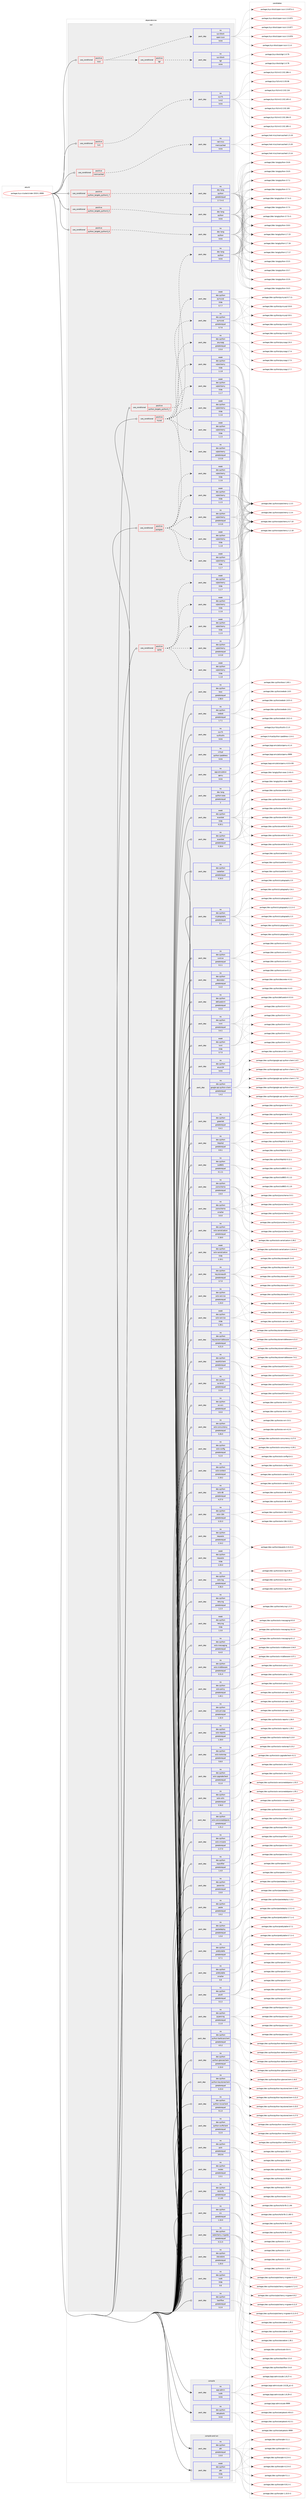digraph prolog {

# *************
# Graph options
# *************

newrank=true;
concentrate=true;
compound=true;
graph [rankdir=LR,fontname=Helvetica,fontsize=10,ranksep=1.5];#, ranksep=2.5, nodesep=0.2];
edge  [arrowhead=vee];
node  [fontname=Helvetica,fontsize=10];

# **********
# The ebuild
# **********

subgraph cluster_leftcol {
color=gray;
rank=same;
label=<<i>ebuild</i>>;
id [label="portage://sys-cluster/cinder-2019.1.9999", color=red, width=4, href="../sys-cluster/cinder-2019.1.9999.svg"];
}

# ****************
# The dependencies
# ****************

subgraph cluster_midcol {
color=gray;
label=<<i>dependencies</i>>;
subgraph cluster_compile {
fillcolor="#eeeeee";
style=filled;
label=<<i>compile</i>>;
subgraph pack308401 {
dependency416721 [label=<<TABLE BORDER="0" CELLBORDER="1" CELLSPACING="0" CELLPADDING="4" WIDTH="220"><TR><TD ROWSPAN="6" CELLPADDING="30">pack_dep</TD></TR><TR><TD WIDTH="110">no</TD></TR><TR><TD>app-admin</TD></TR><TR><TD>sudo</TD></TR><TR><TD>none</TD></TR><TR><TD></TD></TR></TABLE>>, shape=none, color=blue];
}
id:e -> dependency416721:w [weight=20,style="solid",arrowhead="vee"];
subgraph pack308402 {
dependency416722 [label=<<TABLE BORDER="0" CELLBORDER="1" CELLSPACING="0" CELLPADDING="4" WIDTH="220"><TR><TD ROWSPAN="6" CELLPADDING="30">pack_dep</TD></TR><TR><TD WIDTH="110">no</TD></TR><TR><TD>dev-python</TD></TR><TR><TD>setuptools</TD></TR><TR><TD>none</TD></TR><TR><TD></TD></TR></TABLE>>, shape=none, color=blue];
}
id:e -> dependency416722:w [weight=20,style="solid",arrowhead="vee"];
}
subgraph cluster_compileandrun {
fillcolor="#eeeeee";
style=filled;
label=<<i>compile and run</i>>;
subgraph pack308403 {
dependency416723 [label=<<TABLE BORDER="0" CELLBORDER="1" CELLSPACING="0" CELLPADDING="4" WIDTH="220"><TR><TD ROWSPAN="6" CELLPADDING="30">pack_dep</TD></TR><TR><TD WIDTH="110">no</TD></TR><TR><TD>dev-python</TD></TR><TR><TD>pbr</TD></TR><TR><TD>greaterequal</TD></TR><TR><TD>2.0.0</TD></TR></TABLE>>, shape=none, color=blue];
}
id:e -> dependency416723:w [weight=20,style="solid",arrowhead="odotvee"];
subgraph pack308404 {
dependency416724 [label=<<TABLE BORDER="0" CELLBORDER="1" CELLSPACING="0" CELLPADDING="4" WIDTH="220"><TR><TD ROWSPAN="6" CELLPADDING="30">pack_dep</TD></TR><TR><TD WIDTH="110">weak</TD></TR><TR><TD>dev-python</TD></TR><TR><TD>pbr</TD></TR><TR><TD>tilde</TD></TR><TR><TD>2.1.0</TD></TR></TABLE>>, shape=none, color=blue];
}
id:e -> dependency416724:w [weight=20,style="solid",arrowhead="odotvee"];
}
subgraph cluster_run {
fillcolor="#eeeeee";
style=filled;
label=<<i>run</i>>;
subgraph cond101337 {
dependency416725 [label=<<TABLE BORDER="0" CELLBORDER="1" CELLSPACING="0" CELLPADDING="4"><TR><TD ROWSPAN="3" CELLPADDING="10">use_conditional</TD></TR><TR><TD>positive</TD></TR><TR><TD>iscsi</TD></TR></TABLE>>, shape=none, color=red];
subgraph cond101338 {
dependency416726 [label=<<TABLE BORDER="0" CELLBORDER="1" CELLSPACING="0" CELLPADDING="4"><TR><TD ROWSPAN="3" CELLPADDING="10">use_conditional</TD></TR><TR><TD>positive</TD></TR><TR><TD>tgt</TD></TR></TABLE>>, shape=none, color=red];
subgraph pack308405 {
dependency416727 [label=<<TABLE BORDER="0" CELLBORDER="1" CELLSPACING="0" CELLPADDING="4" WIDTH="220"><TR><TD ROWSPAN="6" CELLPADDING="30">pack_dep</TD></TR><TR><TD WIDTH="110">no</TD></TR><TR><TD>sys-block</TD></TR><TR><TD>tgt</TD></TR><TR><TD>none</TD></TR><TR><TD></TD></TR></TABLE>>, shape=none, color=blue];
}
dependency416726:e -> dependency416727:w [weight=20,style="dashed",arrowhead="vee"];
}
dependency416725:e -> dependency416726:w [weight=20,style="dashed",arrowhead="vee"];
subgraph pack308406 {
dependency416728 [label=<<TABLE BORDER="0" CELLBORDER="1" CELLSPACING="0" CELLPADDING="4" WIDTH="220"><TR><TD ROWSPAN="6" CELLPADDING="30">pack_dep</TD></TR><TR><TD WIDTH="110">no</TD></TR><TR><TD>sys-block</TD></TR><TR><TD>open-iscsi</TD></TR><TR><TD>none</TD></TR><TR><TD></TD></TR></TABLE>>, shape=none, color=blue];
}
dependency416725:e -> dependency416728:w [weight=20,style="dashed",arrowhead="vee"];
}
id:e -> dependency416725:w [weight=20,style="solid",arrowhead="odot"];
subgraph cond101339 {
dependency416729 [label=<<TABLE BORDER="0" CELLBORDER="1" CELLSPACING="0" CELLPADDING="4"><TR><TD ROWSPAN="3" CELLPADDING="10">use_conditional</TD></TR><TR><TD>positive</TD></TR><TR><TD>lvm</TD></TR></TABLE>>, shape=none, color=red];
subgraph pack308407 {
dependency416730 [label=<<TABLE BORDER="0" CELLBORDER="1" CELLSPACING="0" CELLPADDING="4" WIDTH="220"><TR><TD ROWSPAN="6" CELLPADDING="30">pack_dep</TD></TR><TR><TD WIDTH="110">no</TD></TR><TR><TD>sys-fs</TD></TR><TR><TD>lvm2</TD></TR><TR><TD>none</TD></TR><TR><TD></TD></TR></TABLE>>, shape=none, color=blue];
}
dependency416729:e -> dependency416730:w [weight=20,style="dashed",arrowhead="vee"];
}
id:e -> dependency416729:w [weight=20,style="solid",arrowhead="odot"];
subgraph cond101340 {
dependency416731 [label=<<TABLE BORDER="0" CELLBORDER="1" CELLSPACING="0" CELLPADDING="4"><TR><TD ROWSPAN="3" CELLPADDING="10">use_conditional</TD></TR><TR><TD>positive</TD></TR><TR><TD>memcached</TD></TR></TABLE>>, shape=none, color=red];
subgraph pack308408 {
dependency416732 [label=<<TABLE BORDER="0" CELLBORDER="1" CELLSPACING="0" CELLPADDING="4" WIDTH="220"><TR><TD ROWSPAN="6" CELLPADDING="30">pack_dep</TD></TR><TR><TD WIDTH="110">no</TD></TR><TR><TD>net-misc</TD></TR><TR><TD>memcached</TD></TR><TR><TD>none</TD></TR><TR><TD></TD></TR></TABLE>>, shape=none, color=blue];
}
dependency416731:e -> dependency416732:w [weight=20,style="dashed",arrowhead="vee"];
}
id:e -> dependency416731:w [weight=20,style="solid",arrowhead="odot"];
subgraph cond101341 {
dependency416733 [label=<<TABLE BORDER="0" CELLBORDER="1" CELLSPACING="0" CELLPADDING="4"><TR><TD ROWSPAN="3" CELLPADDING="10">use_conditional</TD></TR><TR><TD>positive</TD></TR><TR><TD>mysql</TD></TR></TABLE>>, shape=none, color=red];
subgraph pack308409 {
dependency416734 [label=<<TABLE BORDER="0" CELLBORDER="1" CELLSPACING="0" CELLPADDING="4" WIDTH="220"><TR><TD ROWSPAN="6" CELLPADDING="30">pack_dep</TD></TR><TR><TD WIDTH="110">no</TD></TR><TR><TD>dev-python</TD></TR><TR><TD>pymysql</TD></TR><TR><TD>greaterequal</TD></TR><TR><TD>0.7.6</TD></TR></TABLE>>, shape=none, color=blue];
}
dependency416733:e -> dependency416734:w [weight=20,style="dashed",arrowhead="vee"];
subgraph pack308410 {
dependency416735 [label=<<TABLE BORDER="0" CELLBORDER="1" CELLSPACING="0" CELLPADDING="4" WIDTH="220"><TR><TD ROWSPAN="6" CELLPADDING="30">pack_dep</TD></TR><TR><TD WIDTH="110">weak</TD></TR><TR><TD>dev-python</TD></TR><TR><TD>pymysql</TD></TR><TR><TD>tilde</TD></TR><TR><TD>0.7.7</TD></TR></TABLE>>, shape=none, color=blue];
}
dependency416733:e -> dependency416735:w [weight=20,style="dashed",arrowhead="vee"];
subgraph pack308411 {
dependency416736 [label=<<TABLE BORDER="0" CELLBORDER="1" CELLSPACING="0" CELLPADDING="4" WIDTH="220"><TR><TD ROWSPAN="6" CELLPADDING="30">pack_dep</TD></TR><TR><TD WIDTH="110">no</TD></TR><TR><TD>dev-python</TD></TR><TR><TD>sqlalchemy</TD></TR><TR><TD>greaterequal</TD></TR><TR><TD>1.0.10</TD></TR></TABLE>>, shape=none, color=blue];
}
dependency416733:e -> dependency416736:w [weight=20,style="dashed",arrowhead="vee"];
subgraph pack308412 {
dependency416737 [label=<<TABLE BORDER="0" CELLBORDER="1" CELLSPACING="0" CELLPADDING="4" WIDTH="220"><TR><TD ROWSPAN="6" CELLPADDING="30">pack_dep</TD></TR><TR><TD WIDTH="110">weak</TD></TR><TR><TD>dev-python</TD></TR><TR><TD>sqlalchemy</TD></TR><TR><TD>tilde</TD></TR><TR><TD>1.1.5</TD></TR></TABLE>>, shape=none, color=blue];
}
dependency416733:e -> dependency416737:w [weight=20,style="dashed",arrowhead="vee"];
subgraph pack308413 {
dependency416738 [label=<<TABLE BORDER="0" CELLBORDER="1" CELLSPACING="0" CELLPADDING="4" WIDTH="220"><TR><TD ROWSPAN="6" CELLPADDING="30">pack_dep</TD></TR><TR><TD WIDTH="110">weak</TD></TR><TR><TD>dev-python</TD></TR><TR><TD>sqlalchemy</TD></TR><TR><TD>tilde</TD></TR><TR><TD>1.1.6</TD></TR></TABLE>>, shape=none, color=blue];
}
dependency416733:e -> dependency416738:w [weight=20,style="dashed",arrowhead="vee"];
subgraph pack308414 {
dependency416739 [label=<<TABLE BORDER="0" CELLBORDER="1" CELLSPACING="0" CELLPADDING="4" WIDTH="220"><TR><TD ROWSPAN="6" CELLPADDING="30">pack_dep</TD></TR><TR><TD WIDTH="110">weak</TD></TR><TR><TD>dev-python</TD></TR><TR><TD>sqlalchemy</TD></TR><TR><TD>tilde</TD></TR><TR><TD>1.1.7</TD></TR></TABLE>>, shape=none, color=blue];
}
dependency416733:e -> dependency416739:w [weight=20,style="dashed",arrowhead="vee"];
subgraph pack308415 {
dependency416740 [label=<<TABLE BORDER="0" CELLBORDER="1" CELLSPACING="0" CELLPADDING="4" WIDTH="220"><TR><TD ROWSPAN="6" CELLPADDING="30">pack_dep</TD></TR><TR><TD WIDTH="110">weak</TD></TR><TR><TD>dev-python</TD></TR><TR><TD>sqlalchemy</TD></TR><TR><TD>tilde</TD></TR><TR><TD>1.1.8</TD></TR></TABLE>>, shape=none, color=blue];
}
dependency416733:e -> dependency416740:w [weight=20,style="dashed",arrowhead="vee"];
}
id:e -> dependency416733:w [weight=20,style="solid",arrowhead="odot"];
subgraph cond101342 {
dependency416741 [label=<<TABLE BORDER="0" CELLBORDER="1" CELLSPACING="0" CELLPADDING="4"><TR><TD ROWSPAN="3" CELLPADDING="10">use_conditional</TD></TR><TR><TD>positive</TD></TR><TR><TD>postgres</TD></TR></TABLE>>, shape=none, color=red];
subgraph pack308416 {
dependency416742 [label=<<TABLE BORDER="0" CELLBORDER="1" CELLSPACING="0" CELLPADDING="4" WIDTH="220"><TR><TD ROWSPAN="6" CELLPADDING="30">pack_dep</TD></TR><TR><TD WIDTH="110">no</TD></TR><TR><TD>dev-python</TD></TR><TR><TD>psycopg</TD></TR><TR><TD>greaterequal</TD></TR><TR><TD>2.5.0</TD></TR></TABLE>>, shape=none, color=blue];
}
dependency416741:e -> dependency416742:w [weight=20,style="dashed",arrowhead="vee"];
subgraph pack308417 {
dependency416743 [label=<<TABLE BORDER="0" CELLBORDER="1" CELLSPACING="0" CELLPADDING="4" WIDTH="220"><TR><TD ROWSPAN="6" CELLPADDING="30">pack_dep</TD></TR><TR><TD WIDTH="110">no</TD></TR><TR><TD>dev-python</TD></TR><TR><TD>sqlalchemy</TD></TR><TR><TD>greaterequal</TD></TR><TR><TD>1.0.10</TD></TR></TABLE>>, shape=none, color=blue];
}
dependency416741:e -> dependency416743:w [weight=20,style="dashed",arrowhead="vee"];
subgraph pack308418 {
dependency416744 [label=<<TABLE BORDER="0" CELLBORDER="1" CELLSPACING="0" CELLPADDING="4" WIDTH="220"><TR><TD ROWSPAN="6" CELLPADDING="30">pack_dep</TD></TR><TR><TD WIDTH="110">weak</TD></TR><TR><TD>dev-python</TD></TR><TR><TD>sqlalchemy</TD></TR><TR><TD>tilde</TD></TR><TR><TD>1.1.5</TD></TR></TABLE>>, shape=none, color=blue];
}
dependency416741:e -> dependency416744:w [weight=20,style="dashed",arrowhead="vee"];
subgraph pack308419 {
dependency416745 [label=<<TABLE BORDER="0" CELLBORDER="1" CELLSPACING="0" CELLPADDING="4" WIDTH="220"><TR><TD ROWSPAN="6" CELLPADDING="30">pack_dep</TD></TR><TR><TD WIDTH="110">weak</TD></TR><TR><TD>dev-python</TD></TR><TR><TD>sqlalchemy</TD></TR><TR><TD>tilde</TD></TR><TR><TD>1.1.6</TD></TR></TABLE>>, shape=none, color=blue];
}
dependency416741:e -> dependency416745:w [weight=20,style="dashed",arrowhead="vee"];
subgraph pack308420 {
dependency416746 [label=<<TABLE BORDER="0" CELLBORDER="1" CELLSPACING="0" CELLPADDING="4" WIDTH="220"><TR><TD ROWSPAN="6" CELLPADDING="30">pack_dep</TD></TR><TR><TD WIDTH="110">weak</TD></TR><TR><TD>dev-python</TD></TR><TR><TD>sqlalchemy</TD></TR><TR><TD>tilde</TD></TR><TR><TD>1.1.7</TD></TR></TABLE>>, shape=none, color=blue];
}
dependency416741:e -> dependency416746:w [weight=20,style="dashed",arrowhead="vee"];
subgraph pack308421 {
dependency416747 [label=<<TABLE BORDER="0" CELLBORDER="1" CELLSPACING="0" CELLPADDING="4" WIDTH="220"><TR><TD ROWSPAN="6" CELLPADDING="30">pack_dep</TD></TR><TR><TD WIDTH="110">weak</TD></TR><TR><TD>dev-python</TD></TR><TR><TD>sqlalchemy</TD></TR><TR><TD>tilde</TD></TR><TR><TD>1.1.8</TD></TR></TABLE>>, shape=none, color=blue];
}
dependency416741:e -> dependency416747:w [weight=20,style="dashed",arrowhead="vee"];
}
id:e -> dependency416741:w [weight=20,style="solid",arrowhead="odot"];
subgraph cond101343 {
dependency416748 [label=<<TABLE BORDER="0" CELLBORDER="1" CELLSPACING="0" CELLPADDING="4"><TR><TD ROWSPAN="3" CELLPADDING="10">use_conditional</TD></TR><TR><TD>positive</TD></TR><TR><TD>python_targets_python2_7</TD></TR></TABLE>>, shape=none, color=red];
subgraph pack308422 {
dependency416749 [label=<<TABLE BORDER="0" CELLBORDER="1" CELLSPACING="0" CELLPADDING="4" WIDTH="220"><TR><TD ROWSPAN="6" CELLPADDING="30">pack_dep</TD></TR><TR><TD WIDTH="110">no</TD></TR><TR><TD>dev-lang</TD></TR><TR><TD>python</TD></TR><TR><TD>greaterequal</TD></TR><TR><TD>2.7.5-r2</TD></TR></TABLE>>, shape=none, color=blue];
}
dependency416748:e -> dependency416749:w [weight=20,style="dashed",arrowhead="vee"];
}
id:e -> dependency416748:w [weight=20,style="solid",arrowhead="odot"];
subgraph cond101344 {
dependency416750 [label=<<TABLE BORDER="0" CELLBORDER="1" CELLSPACING="0" CELLPADDING="4"><TR><TD ROWSPAN="3" CELLPADDING="10">use_conditional</TD></TR><TR><TD>positive</TD></TR><TR><TD>python_targets_python3_5</TD></TR></TABLE>>, shape=none, color=red];
subgraph pack308423 {
dependency416751 [label=<<TABLE BORDER="0" CELLBORDER="1" CELLSPACING="0" CELLPADDING="4" WIDTH="220"><TR><TD ROWSPAN="6" CELLPADDING="30">pack_dep</TD></TR><TR><TD WIDTH="110">no</TD></TR><TR><TD>dev-lang</TD></TR><TR><TD>python</TD></TR><TR><TD>none</TD></TR><TR><TD></TD></TR></TABLE>>, shape=none, color=blue];
}
dependency416750:e -> dependency416751:w [weight=20,style="dashed",arrowhead="vee"];
}
id:e -> dependency416750:w [weight=20,style="solid",arrowhead="odot"];
subgraph cond101345 {
dependency416752 [label=<<TABLE BORDER="0" CELLBORDER="1" CELLSPACING="0" CELLPADDING="4"><TR><TD ROWSPAN="3" CELLPADDING="10">use_conditional</TD></TR><TR><TD>positive</TD></TR><TR><TD>python_targets_python3_6</TD></TR></TABLE>>, shape=none, color=red];
subgraph pack308424 {
dependency416753 [label=<<TABLE BORDER="0" CELLBORDER="1" CELLSPACING="0" CELLPADDING="4" WIDTH="220"><TR><TD ROWSPAN="6" CELLPADDING="30">pack_dep</TD></TR><TR><TD WIDTH="110">no</TD></TR><TR><TD>dev-lang</TD></TR><TR><TD>python</TD></TR><TR><TD>none</TD></TR><TR><TD></TD></TR></TABLE>>, shape=none, color=blue];
}
dependency416752:e -> dependency416753:w [weight=20,style="dashed",arrowhead="vee"];
}
id:e -> dependency416752:w [weight=20,style="solid",arrowhead="odot"];
subgraph cond101346 {
dependency416754 [label=<<TABLE BORDER="0" CELLBORDER="1" CELLSPACING="0" CELLPADDING="4"><TR><TD ROWSPAN="3" CELLPADDING="10">use_conditional</TD></TR><TR><TD>positive</TD></TR><TR><TD>python_targets_python3_7</TD></TR></TABLE>>, shape=none, color=red];
subgraph pack308425 {
dependency416755 [label=<<TABLE BORDER="0" CELLBORDER="1" CELLSPACING="0" CELLPADDING="4" WIDTH="220"><TR><TD ROWSPAN="6" CELLPADDING="30">pack_dep</TD></TR><TR><TD WIDTH="110">no</TD></TR><TR><TD>dev-lang</TD></TR><TR><TD>python</TD></TR><TR><TD>none</TD></TR><TR><TD></TD></TR></TABLE>>, shape=none, color=blue];
}
dependency416754:e -> dependency416755:w [weight=20,style="dashed",arrowhead="vee"];
}
id:e -> dependency416754:w [weight=20,style="solid",arrowhead="odot"];
subgraph cond101347 {
dependency416756 [label=<<TABLE BORDER="0" CELLBORDER="1" CELLSPACING="0" CELLPADDING="4"><TR><TD ROWSPAN="3" CELLPADDING="10">use_conditional</TD></TR><TR><TD>positive</TD></TR><TR><TD>sqlite</TD></TR></TABLE>>, shape=none, color=red];
subgraph pack308426 {
dependency416757 [label=<<TABLE BORDER="0" CELLBORDER="1" CELLSPACING="0" CELLPADDING="4" WIDTH="220"><TR><TD ROWSPAN="6" CELLPADDING="30">pack_dep</TD></TR><TR><TD WIDTH="110">no</TD></TR><TR><TD>dev-python</TD></TR><TR><TD>sqlalchemy</TD></TR><TR><TD>greaterequal</TD></TR><TR><TD>1.0.10</TD></TR></TABLE>>, shape=none, color=blue];
}
dependency416756:e -> dependency416757:w [weight=20,style="dashed",arrowhead="vee"];
subgraph pack308427 {
dependency416758 [label=<<TABLE BORDER="0" CELLBORDER="1" CELLSPACING="0" CELLPADDING="4" WIDTH="220"><TR><TD ROWSPAN="6" CELLPADDING="30">pack_dep</TD></TR><TR><TD WIDTH="110">weak</TD></TR><TR><TD>dev-python</TD></TR><TR><TD>sqlalchemy</TD></TR><TR><TD>tilde</TD></TR><TR><TD>1.1.5</TD></TR></TABLE>>, shape=none, color=blue];
}
dependency416756:e -> dependency416758:w [weight=20,style="dashed",arrowhead="vee"];
subgraph pack308428 {
dependency416759 [label=<<TABLE BORDER="0" CELLBORDER="1" CELLSPACING="0" CELLPADDING="4" WIDTH="220"><TR><TD ROWSPAN="6" CELLPADDING="30">pack_dep</TD></TR><TR><TD WIDTH="110">weak</TD></TR><TR><TD>dev-python</TD></TR><TR><TD>sqlalchemy</TD></TR><TR><TD>tilde</TD></TR><TR><TD>1.1.6</TD></TR></TABLE>>, shape=none, color=blue];
}
dependency416756:e -> dependency416759:w [weight=20,style="dashed",arrowhead="vee"];
subgraph pack308429 {
dependency416760 [label=<<TABLE BORDER="0" CELLBORDER="1" CELLSPACING="0" CELLPADDING="4" WIDTH="220"><TR><TD ROWSPAN="6" CELLPADDING="30">pack_dep</TD></TR><TR><TD WIDTH="110">weak</TD></TR><TR><TD>dev-python</TD></TR><TR><TD>sqlalchemy</TD></TR><TR><TD>tilde</TD></TR><TR><TD>1.1.7</TD></TR></TABLE>>, shape=none, color=blue];
}
dependency416756:e -> dependency416760:w [weight=20,style="dashed",arrowhead="vee"];
subgraph pack308430 {
dependency416761 [label=<<TABLE BORDER="0" CELLBORDER="1" CELLSPACING="0" CELLPADDING="4" WIDTH="220"><TR><TD ROWSPAN="6" CELLPADDING="30">pack_dep</TD></TR><TR><TD WIDTH="110">weak</TD></TR><TR><TD>dev-python</TD></TR><TR><TD>sqlalchemy</TD></TR><TR><TD>tilde</TD></TR><TR><TD>1.1.8</TD></TR></TABLE>>, shape=none, color=blue];
}
dependency416756:e -> dependency416761:w [weight=20,style="dashed",arrowhead="vee"];
}
id:e -> dependency416756:w [weight=20,style="solid",arrowhead="odot"];
subgraph pack308431 {
dependency416762 [label=<<TABLE BORDER="0" CELLBORDER="1" CELLSPACING="0" CELLPADDING="4" WIDTH="220"><TR><TD ROWSPAN="6" CELLPADDING="30">pack_dep</TD></TR><TR><TD WIDTH="110">no</TD></TR><TR><TD>app-emulation</TD></TR><TR><TD>qemu</TD></TR><TR><TD>none</TD></TR><TR><TD></TD></TR></TABLE>>, shape=none, color=blue];
}
id:e -> dependency416762:w [weight=20,style="solid",arrowhead="odot"];
subgraph pack308432 {
dependency416763 [label=<<TABLE BORDER="0" CELLBORDER="1" CELLSPACING="0" CELLPADDING="4" WIDTH="220"><TR><TD ROWSPAN="6" CELLPADDING="30">pack_dep</TD></TR><TR><TD WIDTH="110">no</TD></TR><TR><TD>dev-lang</TD></TR><TR><TD>python-exec</TD></TR><TR><TD>greaterequal</TD></TR><TR><TD>2</TD></TR></TABLE>>, shape=none, color=blue];
}
id:e -> dependency416763:w [weight=20,style="solid",arrowhead="odot"];
subgraph pack308433 {
dependency416764 [label=<<TABLE BORDER="0" CELLBORDER="1" CELLSPACING="0" CELLPADDING="4" WIDTH="220"><TR><TD ROWSPAN="6" CELLPADDING="30">pack_dep</TD></TR><TR><TD WIDTH="110">no</TD></TR><TR><TD>dev-python</TD></TR><TR><TD>castellan</TD></TR><TR><TD>greaterequal</TD></TR><TR><TD>0.16.0</TD></TR></TABLE>>, shape=none, color=blue];
}
id:e -> dependency416764:w [weight=20,style="solid",arrowhead="odot"];
subgraph pack308434 {
dependency416765 [label=<<TABLE BORDER="0" CELLBORDER="1" CELLSPACING="0" CELLPADDING="4" WIDTH="220"><TR><TD ROWSPAN="6" CELLPADDING="30">pack_dep</TD></TR><TR><TD WIDTH="110">no</TD></TR><TR><TD>dev-python</TD></TR><TR><TD>cryptography</TD></TR><TR><TD>greaterequal</TD></TR><TR><TD>2.1</TD></TR></TABLE>>, shape=none, color=blue];
}
id:e -> dependency416765:w [weight=20,style="solid",arrowhead="odot"];
subgraph pack308435 {
dependency416766 [label=<<TABLE BORDER="0" CELLBORDER="1" CELLSPACING="0" CELLPADDING="4" WIDTH="220"><TR><TD ROWSPAN="6" CELLPADDING="30">pack_dep</TD></TR><TR><TD WIDTH="110">no</TD></TR><TR><TD>dev-python</TD></TR><TR><TD>cursive</TD></TR><TR><TD>greaterequal</TD></TR><TR><TD>0.2.1</TD></TR></TABLE>>, shape=none, color=blue];
}
id:e -> dependency416766:w [weight=20,style="solid",arrowhead="odot"];
subgraph pack308436 {
dependency416767 [label=<<TABLE BORDER="0" CELLBORDER="1" CELLSPACING="0" CELLPADDING="4" WIDTH="220"><TR><TD ROWSPAN="6" CELLPADDING="30">pack_dep</TD></TR><TR><TD WIDTH="110">no</TD></TR><TR><TD>dev-python</TD></TR><TR><TD>decorator</TD></TR><TR><TD>greaterequal</TD></TR><TR><TD>3.4.0</TD></TR></TABLE>>, shape=none, color=blue];
}
id:e -> dependency416767:w [weight=20,style="solid",arrowhead="odot"];
subgraph pack308437 {
dependency416768 [label=<<TABLE BORDER="0" CELLBORDER="1" CELLSPACING="0" CELLPADDING="4" WIDTH="220"><TR><TD ROWSPAN="6" CELLPADDING="30">pack_dep</TD></TR><TR><TD WIDTH="110">no</TD></TR><TR><TD>dev-python</TD></TR><TR><TD>defusedxml</TD></TR><TR><TD>greaterequal</TD></TR><TR><TD>0.5.0</TD></TR></TABLE>>, shape=none, color=blue];
}
id:e -> dependency416768:w [weight=20,style="solid",arrowhead="odot"];
subgraph pack308438 {
dependency416769 [label=<<TABLE BORDER="0" CELLBORDER="1" CELLSPACING="0" CELLPADDING="4" WIDTH="220"><TR><TD ROWSPAN="6" CELLPADDING="30">pack_dep</TD></TR><TR><TD WIDTH="110">no</TD></TR><TR><TD>dev-python</TD></TR><TR><TD>enum34</TD></TR><TR><TD>none</TD></TR><TR><TD></TD></TR></TABLE>>, shape=none, color=blue];
}
id:e -> dependency416769:w [weight=20,style="solid",arrowhead="odot"];
subgraph pack308439 {
dependency416770 [label=<<TABLE BORDER="0" CELLBORDER="1" CELLSPACING="0" CELLPADDING="4" WIDTH="220"><TR><TD ROWSPAN="6" CELLPADDING="30">pack_dep</TD></TR><TR><TD WIDTH="110">no</TD></TR><TR><TD>dev-python</TD></TR><TR><TD>eventlet</TD></TR><TR><TD>greaterequal</TD></TR><TR><TD>0.18.4</TD></TR></TABLE>>, shape=none, color=blue];
}
id:e -> dependency416770:w [weight=20,style="solid",arrowhead="odot"];
subgraph pack308440 {
dependency416771 [label=<<TABLE BORDER="0" CELLBORDER="1" CELLSPACING="0" CELLPADDING="4" WIDTH="220"><TR><TD ROWSPAN="6" CELLPADDING="30">pack_dep</TD></TR><TR><TD WIDTH="110">no</TD></TR><TR><TD>dev-python</TD></TR><TR><TD>google-api-python-client</TD></TR><TR><TD>greaterequal</TD></TR><TR><TD>1.4.2</TD></TR></TABLE>>, shape=none, color=blue];
}
id:e -> dependency416771:w [weight=20,style="solid",arrowhead="odot"];
subgraph pack308441 {
dependency416772 [label=<<TABLE BORDER="0" CELLBORDER="1" CELLSPACING="0" CELLPADDING="4" WIDTH="220"><TR><TD ROWSPAN="6" CELLPADDING="30">pack_dep</TD></TR><TR><TD WIDTH="110">no</TD></TR><TR><TD>dev-python</TD></TR><TR><TD>greenlet</TD></TR><TR><TD>greaterequal</TD></TR><TR><TD>0.4.1</TD></TR></TABLE>>, shape=none, color=blue];
}
id:e -> dependency416772:w [weight=20,style="solid",arrowhead="odot"];
subgraph pack308442 {
dependency416773 [label=<<TABLE BORDER="0" CELLBORDER="1" CELLSPACING="0" CELLPADDING="4" WIDTH="220"><TR><TD ROWSPAN="6" CELLPADDING="30">pack_dep</TD></TR><TR><TD WIDTH="110">no</TD></TR><TR><TD>dev-python</TD></TR><TR><TD>httplib2</TD></TR><TR><TD>greaterequal</TD></TR><TR><TD>0.9.1</TD></TR></TABLE>>, shape=none, color=blue];
}
id:e -> dependency416773:w [weight=20,style="solid",arrowhead="odot"];
subgraph pack308443 {
dependency416774 [label=<<TABLE BORDER="0" CELLBORDER="1" CELLSPACING="0" CELLPADDING="4" WIDTH="220"><TR><TD ROWSPAN="6" CELLPADDING="30">pack_dep</TD></TR><TR><TD WIDTH="110">no</TD></TR><TR><TD>dev-python</TD></TR><TR><TD>iso8601</TD></TR><TR><TD>greaterequal</TD></TR><TR><TD>0.1.11</TD></TR></TABLE>>, shape=none, color=blue];
}
id:e -> dependency416774:w [weight=20,style="solid",arrowhead="odot"];
subgraph pack308444 {
dependency416775 [label=<<TABLE BORDER="0" CELLBORDER="1" CELLSPACING="0" CELLPADDING="4" WIDTH="220"><TR><TD ROWSPAN="6" CELLPADDING="30">pack_dep</TD></TR><TR><TD WIDTH="110">no</TD></TR><TR><TD>dev-python</TD></TR><TR><TD>jsonschema</TD></TR><TR><TD>greaterequal</TD></TR><TR><TD>2.6.0</TD></TR></TABLE>>, shape=none, color=blue];
}
id:e -> dependency416775:w [weight=20,style="solid",arrowhead="odot"];
subgraph pack308445 {
dependency416776 [label=<<TABLE BORDER="0" CELLBORDER="1" CELLSPACING="0" CELLPADDING="4" WIDTH="220"><TR><TD ROWSPAN="6" CELLPADDING="30">pack_dep</TD></TR><TR><TD WIDTH="110">no</TD></TR><TR><TD>dev-python</TD></TR><TR><TD>jsonschema</TD></TR><TR><TD>smaller</TD></TR><TR><TD>3.0.0</TD></TR></TABLE>>, shape=none, color=blue];
}
id:e -> dependency416776:w [weight=20,style="solid",arrowhead="odot"];
subgraph pack308446 {
dependency416777 [label=<<TABLE BORDER="0" CELLBORDER="1" CELLSPACING="0" CELLPADDING="4" WIDTH="220"><TR><TD ROWSPAN="6" CELLPADDING="30">pack_dep</TD></TR><TR><TD WIDTH="110">no</TD></TR><TR><TD>dev-python</TD></TR><TR><TD>keystoneauth</TD></TR><TR><TD>greaterequal</TD></TR><TR><TD>3.7.0</TD></TR></TABLE>>, shape=none, color=blue];
}
id:e -> dependency416777:w [weight=20,style="solid",arrowhead="odot"];
subgraph pack308447 {
dependency416778 [label=<<TABLE BORDER="0" CELLBORDER="1" CELLSPACING="0" CELLPADDING="4" WIDTH="220"><TR><TD ROWSPAN="6" CELLPADDING="30">pack_dep</TD></TR><TR><TD WIDTH="110">no</TD></TR><TR><TD>dev-python</TD></TR><TR><TD>keystonemiddleware</TD></TR><TR><TD>greaterequal</TD></TR><TR><TD>4.21.0</TD></TR></TABLE>>, shape=none, color=blue];
}
id:e -> dependency416778:w [weight=20,style="solid",arrowhead="odot"];
subgraph pack308448 {
dependency416779 [label=<<TABLE BORDER="0" CELLBORDER="1" CELLSPACING="0" CELLPADDING="4" WIDTH="220"><TR><TD ROWSPAN="6" CELLPADDING="30">pack_dep</TD></TR><TR><TD WIDTH="110">no</TD></TR><TR><TD>dev-python</TD></TR><TR><TD>lxml</TD></TR><TR><TD>greaterequal</TD></TR><TR><TD>3.4.1</TD></TR></TABLE>>, shape=none, color=blue];
}
id:e -> dependency416779:w [weight=20,style="solid",arrowhead="odot"];
subgraph pack308449 {
dependency416780 [label=<<TABLE BORDER="0" CELLBORDER="1" CELLSPACING="0" CELLPADDING="4" WIDTH="220"><TR><TD ROWSPAN="6" CELLPADDING="30">pack_dep</TD></TR><TR><TD WIDTH="110">no</TD></TR><TR><TD>dev-python</TD></TR><TR><TD>oauth2client</TD></TR><TR><TD>greaterequal</TD></TR><TR><TD>1.5.0</TD></TR></TABLE>>, shape=none, color=blue];
}
id:e -> dependency416780:w [weight=20,style="solid",arrowhead="odot"];
subgraph pack308450 {
dependency416781 [label=<<TABLE BORDER="0" CELLBORDER="1" CELLSPACING="0" CELLPADDING="4" WIDTH="220"><TR><TD ROWSPAN="6" CELLPADDING="30">pack_dep</TD></TR><TR><TD WIDTH="110">no</TD></TR><TR><TD>dev-python</TD></TR><TR><TD>os-brick</TD></TR><TR><TD>greaterequal</TD></TR><TR><TD>2.2.0</TD></TR></TABLE>>, shape=none, color=blue];
}
id:e -> dependency416781:w [weight=20,style="solid",arrowhead="odot"];
subgraph pack308451 {
dependency416782 [label=<<TABLE BORDER="0" CELLBORDER="1" CELLSPACING="0" CELLPADDING="4" WIDTH="220"><TR><TD ROWSPAN="6" CELLPADDING="30">pack_dep</TD></TR><TR><TD WIDTH="110">no</TD></TR><TR><TD>dev-python</TD></TR><TR><TD>os-win</TD></TR><TR><TD>greaterequal</TD></TR><TR><TD>3.0.0</TD></TR></TABLE>>, shape=none, color=blue];
}
id:e -> dependency416782:w [weight=20,style="solid",arrowhead="odot"];
subgraph pack308452 {
dependency416783 [label=<<TABLE BORDER="0" CELLBORDER="1" CELLSPACING="0" CELLPADDING="4" WIDTH="220"><TR><TD ROWSPAN="6" CELLPADDING="30">pack_dep</TD></TR><TR><TD WIDTH="110">no</TD></TR><TR><TD>dev-python</TD></TR><TR><TD>oslo-concurrency</TD></TR><TR><TD>greaterequal</TD></TR><TR><TD>3.26.0</TD></TR></TABLE>>, shape=none, color=blue];
}
id:e -> dependency416783:w [weight=20,style="solid",arrowhead="odot"];
subgraph pack308453 {
dependency416784 [label=<<TABLE BORDER="0" CELLBORDER="1" CELLSPACING="0" CELLPADDING="4" WIDTH="220"><TR><TD ROWSPAN="6" CELLPADDING="30">pack_dep</TD></TR><TR><TD WIDTH="110">no</TD></TR><TR><TD>dev-python</TD></TR><TR><TD>oslo-config</TD></TR><TR><TD>greaterequal</TD></TR><TR><TD>5.2.0</TD></TR></TABLE>>, shape=none, color=blue];
}
id:e -> dependency416784:w [weight=20,style="solid",arrowhead="odot"];
subgraph pack308454 {
dependency416785 [label=<<TABLE BORDER="0" CELLBORDER="1" CELLSPACING="0" CELLPADDING="4" WIDTH="220"><TR><TD ROWSPAN="6" CELLPADDING="30">pack_dep</TD></TR><TR><TD WIDTH="110">no</TD></TR><TR><TD>dev-python</TD></TR><TR><TD>oslo-context</TD></TR><TR><TD>greaterequal</TD></TR><TR><TD>2.19.2</TD></TR></TABLE>>, shape=none, color=blue];
}
id:e -> dependency416785:w [weight=20,style="solid",arrowhead="odot"];
subgraph pack308455 {
dependency416786 [label=<<TABLE BORDER="0" CELLBORDER="1" CELLSPACING="0" CELLPADDING="4" WIDTH="220"><TR><TD ROWSPAN="6" CELLPADDING="30">pack_dep</TD></TR><TR><TD WIDTH="110">no</TD></TR><TR><TD>dev-python</TD></TR><TR><TD>oslo-db</TD></TR><TR><TD>greaterequal</TD></TR><TR><TD>4.27.0</TD></TR></TABLE>>, shape=none, color=blue];
}
id:e -> dependency416786:w [weight=20,style="solid",arrowhead="odot"];
subgraph pack308456 {
dependency416787 [label=<<TABLE BORDER="0" CELLBORDER="1" CELLSPACING="0" CELLPADDING="4" WIDTH="220"><TR><TD ROWSPAN="6" CELLPADDING="30">pack_dep</TD></TR><TR><TD WIDTH="110">no</TD></TR><TR><TD>dev-python</TD></TR><TR><TD>oslo-i18n</TD></TR><TR><TD>greaterequal</TD></TR><TR><TD>3.15.3</TD></TR></TABLE>>, shape=none, color=blue];
}
id:e -> dependency416787:w [weight=20,style="solid",arrowhead="odot"];
subgraph pack308457 {
dependency416788 [label=<<TABLE BORDER="0" CELLBORDER="1" CELLSPACING="0" CELLPADDING="4" WIDTH="220"><TR><TD ROWSPAN="6" CELLPADDING="30">pack_dep</TD></TR><TR><TD WIDTH="110">no</TD></TR><TR><TD>dev-python</TD></TR><TR><TD>oslo-log</TD></TR><TR><TD>greaterequal</TD></TR><TR><TD>3.36.0</TD></TR></TABLE>>, shape=none, color=blue];
}
id:e -> dependency416788:w [weight=20,style="solid",arrowhead="odot"];
subgraph pack308458 {
dependency416789 [label=<<TABLE BORDER="0" CELLBORDER="1" CELLSPACING="0" CELLPADDING="4" WIDTH="220"><TR><TD ROWSPAN="6" CELLPADDING="30">pack_dep</TD></TR><TR><TD WIDTH="110">no</TD></TR><TR><TD>dev-python</TD></TR><TR><TD>oslo-messaging</TD></TR><TR><TD>greaterequal</TD></TR><TR><TD>6.4.0</TD></TR></TABLE>>, shape=none, color=blue];
}
id:e -> dependency416789:w [weight=20,style="solid",arrowhead="odot"];
subgraph pack308459 {
dependency416790 [label=<<TABLE BORDER="0" CELLBORDER="1" CELLSPACING="0" CELLPADDING="4" WIDTH="220"><TR><TD ROWSPAN="6" CELLPADDING="30">pack_dep</TD></TR><TR><TD WIDTH="110">no</TD></TR><TR><TD>dev-python</TD></TR><TR><TD>oslo-middleware</TD></TR><TR><TD>greaterequal</TD></TR><TR><TD>3.31.0</TD></TR></TABLE>>, shape=none, color=blue];
}
id:e -> dependency416790:w [weight=20,style="solid",arrowhead="odot"];
subgraph pack308460 {
dependency416791 [label=<<TABLE BORDER="0" CELLBORDER="1" CELLSPACING="0" CELLPADDING="4" WIDTH="220"><TR><TD ROWSPAN="6" CELLPADDING="30">pack_dep</TD></TR><TR><TD WIDTH="110">no</TD></TR><TR><TD>dev-python</TD></TR><TR><TD>oslo-policy</TD></TR><TR><TD>greaterequal</TD></TR><TR><TD>1.44.1</TD></TR></TABLE>>, shape=none, color=blue];
}
id:e -> dependency416791:w [weight=20,style="solid",arrowhead="odot"];
subgraph pack308461 {
dependency416792 [label=<<TABLE BORDER="0" CELLBORDER="1" CELLSPACING="0" CELLPADDING="4" WIDTH="220"><TR><TD ROWSPAN="6" CELLPADDING="30">pack_dep</TD></TR><TR><TD WIDTH="110">no</TD></TR><TR><TD>dev-python</TD></TR><TR><TD>oslo-privsep</TD></TR><TR><TD>greaterequal</TD></TR><TR><TD>1.32.0</TD></TR></TABLE>>, shape=none, color=blue];
}
id:e -> dependency416792:w [weight=20,style="solid",arrowhead="odot"];
subgraph pack308462 {
dependency416793 [label=<<TABLE BORDER="0" CELLBORDER="1" CELLSPACING="0" CELLPADDING="4" WIDTH="220"><TR><TD ROWSPAN="6" CELLPADDING="30">pack_dep</TD></TR><TR><TD WIDTH="110">no</TD></TR><TR><TD>dev-python</TD></TR><TR><TD>oslo-reports</TD></TR><TR><TD>greaterequal</TD></TR><TR><TD>1.18.0</TD></TR></TABLE>>, shape=none, color=blue];
}
id:e -> dependency416793:w [weight=20,style="solid",arrowhead="odot"];
subgraph pack308463 {
dependency416794 [label=<<TABLE BORDER="0" CELLBORDER="1" CELLSPACING="0" CELLPADDING="4" WIDTH="220"><TR><TD ROWSPAN="6" CELLPADDING="30">pack_dep</TD></TR><TR><TD WIDTH="110">no</TD></TR><TR><TD>dev-python</TD></TR><TR><TD>oslo-rootwrap</TD></TR><TR><TD>greaterequal</TD></TR><TR><TD>5.8.0</TD></TR></TABLE>>, shape=none, color=blue];
}
id:e -> dependency416794:w [weight=20,style="solid",arrowhead="odot"];
subgraph pack308464 {
dependency416795 [label=<<TABLE BORDER="0" CELLBORDER="1" CELLSPACING="0" CELLPADDING="4" WIDTH="220"><TR><TD ROWSPAN="6" CELLPADDING="30">pack_dep</TD></TR><TR><TD WIDTH="110">no</TD></TR><TR><TD>dev-python</TD></TR><TR><TD>oslo-serialization</TD></TR><TR><TD>greaterequal</TD></TR><TR><TD>2.18.0</TD></TR></TABLE>>, shape=none, color=blue];
}
id:e -> dependency416795:w [weight=20,style="solid",arrowhead="odot"];
subgraph pack308465 {
dependency416796 [label=<<TABLE BORDER="0" CELLBORDER="1" CELLSPACING="0" CELLPADDING="4" WIDTH="220"><TR><TD ROWSPAN="6" CELLPADDING="30">pack_dep</TD></TR><TR><TD WIDTH="110">no</TD></TR><TR><TD>dev-python</TD></TR><TR><TD>oslo-service</TD></TR><TR><TD>greaterequal</TD></TR><TR><TD>1.24.0</TD></TR></TABLE>>, shape=none, color=blue];
}
id:e -> dependency416796:w [weight=20,style="solid",arrowhead="odot"];
subgraph pack308466 {
dependency416797 [label=<<TABLE BORDER="0" CELLBORDER="1" CELLSPACING="0" CELLPADDING="4" WIDTH="220"><TR><TD ROWSPAN="6" CELLPADDING="30">pack_dep</TD></TR><TR><TD WIDTH="110">no</TD></TR><TR><TD>dev-python</TD></TR><TR><TD>oslo-upgradecheck</TD></TR><TR><TD>greaterequal</TD></TR><TR><TD>0.1.0</TD></TR></TABLE>>, shape=none, color=blue];
}
id:e -> dependency416797:w [weight=20,style="solid",arrowhead="odot"];
subgraph pack308467 {
dependency416798 [label=<<TABLE BORDER="0" CELLBORDER="1" CELLSPACING="0" CELLPADDING="4" WIDTH="220"><TR><TD ROWSPAN="6" CELLPADDING="30">pack_dep</TD></TR><TR><TD WIDTH="110">no</TD></TR><TR><TD>dev-python</TD></TR><TR><TD>oslo-utils</TD></TR><TR><TD>greaterequal</TD></TR><TR><TD>3.34.0</TD></TR></TABLE>>, shape=none, color=blue];
}
id:e -> dependency416798:w [weight=20,style="solid",arrowhead="odot"];
subgraph pack308468 {
dependency416799 [label=<<TABLE BORDER="0" CELLBORDER="1" CELLSPACING="0" CELLPADDING="4" WIDTH="220"><TR><TD ROWSPAN="6" CELLPADDING="30">pack_dep</TD></TR><TR><TD WIDTH="110">no</TD></TR><TR><TD>dev-python</TD></TR><TR><TD>oslo-versionedobjects</TD></TR><TR><TD>greaterequal</TD></TR><TR><TD>1.31.2</TD></TR></TABLE>>, shape=none, color=blue];
}
id:e -> dependency416799:w [weight=20,style="solid",arrowhead="odot"];
subgraph pack308469 {
dependency416800 [label=<<TABLE BORDER="0" CELLBORDER="1" CELLSPACING="0" CELLPADDING="4" WIDTH="220"><TR><TD ROWSPAN="6" CELLPADDING="30">pack_dep</TD></TR><TR><TD WIDTH="110">no</TD></TR><TR><TD>dev-python</TD></TR><TR><TD>oslo-vmware</TD></TR><TR><TD>greaterequal</TD></TR><TR><TD>2.17.0</TD></TR></TABLE>>, shape=none, color=blue];
}
id:e -> dependency416800:w [weight=20,style="solid",arrowhead="odot"];
subgraph pack308470 {
dependency416801 [label=<<TABLE BORDER="0" CELLBORDER="1" CELLSPACING="0" CELLPADDING="4" WIDTH="220"><TR><TD ROWSPAN="6" CELLPADDING="30">pack_dep</TD></TR><TR><TD WIDTH="110">no</TD></TR><TR><TD>dev-python</TD></TR><TR><TD>osprofiler</TD></TR><TR><TD>greaterequal</TD></TR><TR><TD>1.4.0</TD></TR></TABLE>>, shape=none, color=blue];
}
id:e -> dependency416801:w [weight=20,style="solid",arrowhead="odot"];
subgraph pack308471 {
dependency416802 [label=<<TABLE BORDER="0" CELLBORDER="1" CELLSPACING="0" CELLPADDING="4" WIDTH="220"><TR><TD ROWSPAN="6" CELLPADDING="30">pack_dep</TD></TR><TR><TD WIDTH="110">no</TD></TR><TR><TD>dev-python</TD></TR><TR><TD>paramiko</TD></TR><TR><TD>greaterequal</TD></TR><TR><TD>2.0.0</TD></TR></TABLE>>, shape=none, color=blue];
}
id:e -> dependency416802:w [weight=20,style="solid",arrowhead="odot"];
subgraph pack308472 {
dependency416803 [label=<<TABLE BORDER="0" CELLBORDER="1" CELLSPACING="0" CELLPADDING="4" WIDTH="220"><TR><TD ROWSPAN="6" CELLPADDING="30">pack_dep</TD></TR><TR><TD WIDTH="110">no</TD></TR><TR><TD>dev-python</TD></TR><TR><TD>paste</TD></TR><TR><TD>greaterequal</TD></TR><TR><TD>2.0.2</TD></TR></TABLE>>, shape=none, color=blue];
}
id:e -> dependency416803:w [weight=20,style="solid",arrowhead="odot"];
subgraph pack308473 {
dependency416804 [label=<<TABLE BORDER="0" CELLBORDER="1" CELLSPACING="0" CELLPADDING="4" WIDTH="220"><TR><TD ROWSPAN="6" CELLPADDING="30">pack_dep</TD></TR><TR><TD WIDTH="110">no</TD></TR><TR><TD>dev-python</TD></TR><TR><TD>pastedeploy</TD></TR><TR><TD>greaterequal</TD></TR><TR><TD>1.5.0</TD></TR></TABLE>>, shape=none, color=blue];
}
id:e -> dependency416804:w [weight=20,style="solid",arrowhead="odot"];
subgraph pack308474 {
dependency416805 [label=<<TABLE BORDER="0" CELLBORDER="1" CELLSPACING="0" CELLPADDING="4" WIDTH="220"><TR><TD ROWSPAN="6" CELLPADDING="30">pack_dep</TD></TR><TR><TD WIDTH="110">no</TD></TR><TR><TD>dev-python</TD></TR><TR><TD>prettytable</TD></TR><TR><TD>greaterequal</TD></TR><TR><TD>0.7.1</TD></TR></TABLE>>, shape=none, color=blue];
}
id:e -> dependency416805:w [weight=20,style="solid",arrowhead="odot"];
subgraph pack308475 {
dependency416806 [label=<<TABLE BORDER="0" CELLBORDER="1" CELLSPACING="0" CELLPADDING="4" WIDTH="220"><TR><TD ROWSPAN="6" CELLPADDING="30">pack_dep</TD></TR><TR><TD WIDTH="110">no</TD></TR><TR><TD>dev-python</TD></TR><TR><TD>prettytable</TD></TR><TR><TD>smaller</TD></TR><TR><TD>0.8</TD></TR></TABLE>>, shape=none, color=blue];
}
id:e -> dependency416806:w [weight=20,style="solid",arrowhead="odot"];
subgraph pack308476 {
dependency416807 [label=<<TABLE BORDER="0" CELLBORDER="1" CELLSPACING="0" CELLPADDING="4" WIDTH="220"><TR><TD ROWSPAN="6" CELLPADDING="30">pack_dep</TD></TR><TR><TD WIDTH="110">no</TD></TR><TR><TD>dev-python</TD></TR><TR><TD>psutil</TD></TR><TR><TD>greaterequal</TD></TR><TR><TD>3.2.2</TD></TR></TABLE>>, shape=none, color=blue];
}
id:e -> dependency416807:w [weight=20,style="solid",arrowhead="odot"];
subgraph pack308477 {
dependency416808 [label=<<TABLE BORDER="0" CELLBORDER="1" CELLSPACING="0" CELLPADDING="4" WIDTH="220"><TR><TD ROWSPAN="6" CELLPADDING="30">pack_dep</TD></TR><TR><TD WIDTH="110">no</TD></TR><TR><TD>dev-python</TD></TR><TR><TD>pyparsing</TD></TR><TR><TD>greaterequal</TD></TR><TR><TD>2.1.0</TD></TR></TABLE>>, shape=none, color=blue];
}
id:e -> dependency416808:w [weight=20,style="solid",arrowhead="odot"];
subgraph pack308478 {
dependency416809 [label=<<TABLE BORDER="0" CELLBORDER="1" CELLSPACING="0" CELLPADDING="4" WIDTH="220"><TR><TD ROWSPAN="6" CELLPADDING="30">pack_dep</TD></TR><TR><TD WIDTH="110">no</TD></TR><TR><TD>dev-python</TD></TR><TR><TD>python-barbicanclient</TD></TR><TR><TD>greaterequal</TD></TR><TR><TD>4.5.2</TD></TR></TABLE>>, shape=none, color=blue];
}
id:e -> dependency416809:w [weight=20,style="solid",arrowhead="odot"];
subgraph pack308479 {
dependency416810 [label=<<TABLE BORDER="0" CELLBORDER="1" CELLSPACING="0" CELLPADDING="4" WIDTH="220"><TR><TD ROWSPAN="6" CELLPADDING="30">pack_dep</TD></TR><TR><TD WIDTH="110">no</TD></TR><TR><TD>dev-python</TD></TR><TR><TD>python-glanceclient</TD></TR><TR><TD>greaterequal</TD></TR><TR><TD>2.15.0</TD></TR></TABLE>>, shape=none, color=blue];
}
id:e -> dependency416810:w [weight=20,style="solid",arrowhead="odot"];
subgraph pack308480 {
dependency416811 [label=<<TABLE BORDER="0" CELLBORDER="1" CELLSPACING="0" CELLPADDING="4" WIDTH="220"><TR><TD ROWSPAN="6" CELLPADDING="30">pack_dep</TD></TR><TR><TD WIDTH="110">no</TD></TR><TR><TD>dev-python</TD></TR><TR><TD>python-keystoneclient</TD></TR><TR><TD>greaterequal</TD></TR><TR><TD>3.15.0</TD></TR></TABLE>>, shape=none, color=blue];
}
id:e -> dependency416811:w [weight=20,style="solid",arrowhead="odot"];
subgraph pack308481 {
dependency416812 [label=<<TABLE BORDER="0" CELLBORDER="1" CELLSPACING="0" CELLPADDING="4" WIDTH="220"><TR><TD ROWSPAN="6" CELLPADDING="30">pack_dep</TD></TR><TR><TD WIDTH="110">no</TD></TR><TR><TD>dev-python</TD></TR><TR><TD>python-novaclient</TD></TR><TR><TD>greaterequal</TD></TR><TR><TD>9.1.0</TD></TR></TABLE>>, shape=none, color=blue];
}
id:e -> dependency416812:w [weight=20,style="solid",arrowhead="odot"];
subgraph pack308482 {
dependency416813 [label=<<TABLE BORDER="0" CELLBORDER="1" CELLSPACING="0" CELLPADDING="4" WIDTH="220"><TR><TD ROWSPAN="6" CELLPADDING="30">pack_dep</TD></TR><TR><TD WIDTH="110">no</TD></TR><TR><TD>dev-python</TD></TR><TR><TD>python-swiftclient</TD></TR><TR><TD>greaterequal</TD></TR><TR><TD>3.2.0</TD></TR></TABLE>>, shape=none, color=blue];
}
id:e -> dependency416813:w [weight=20,style="solid",arrowhead="odot"];
subgraph pack308483 {
dependency416814 [label=<<TABLE BORDER="0" CELLBORDER="1" CELLSPACING="0" CELLPADDING="4" WIDTH="220"><TR><TD ROWSPAN="6" CELLPADDING="30">pack_dep</TD></TR><TR><TD WIDTH="110">no</TD></TR><TR><TD>dev-python</TD></TR><TR><TD>pytz</TD></TR><TR><TD>greaterequal</TD></TR><TR><TD>2013.6</TD></TR></TABLE>>, shape=none, color=blue];
}
id:e -> dependency416814:w [weight=20,style="solid",arrowhead="odot"];
subgraph pack308484 {
dependency416815 [label=<<TABLE BORDER="0" CELLBORDER="1" CELLSPACING="0" CELLPADDING="4" WIDTH="220"><TR><TD ROWSPAN="6" CELLPADDING="30">pack_dep</TD></TR><TR><TD WIDTH="110">no</TD></TR><TR><TD>dev-python</TD></TR><TR><TD>requests</TD></TR><TR><TD>greaterequal</TD></TR><TR><TD>2.14.2</TD></TR></TABLE>>, shape=none, color=blue];
}
id:e -> dependency416815:w [weight=20,style="solid",arrowhead="odot"];
subgraph pack308485 {
dependency416816 [label=<<TABLE BORDER="0" CELLBORDER="1" CELLSPACING="0" CELLPADDING="4" WIDTH="220"><TR><TD ROWSPAN="6" CELLPADDING="30">pack_dep</TD></TR><TR><TD WIDTH="110">no</TD></TR><TR><TD>dev-python</TD></TR><TR><TD>retrying</TD></TR><TR><TD>greaterequal</TD></TR><TR><TD>1.2.3</TD></TR></TABLE>>, shape=none, color=blue];
}
id:e -> dependency416816:w [weight=20,style="solid",arrowhead="odot"];
subgraph pack308486 {
dependency416817 [label=<<TABLE BORDER="0" CELLBORDER="1" CELLSPACING="0" CELLPADDING="4" WIDTH="220"><TR><TD ROWSPAN="6" CELLPADDING="30">pack_dep</TD></TR><TR><TD WIDTH="110">no</TD></TR><TR><TD>dev-python</TD></TR><TR><TD>routes</TD></TR><TR><TD>greaterequal</TD></TR><TR><TD>2.3.1</TD></TR></TABLE>>, shape=none, color=blue];
}
id:e -> dependency416817:w [weight=20,style="solid",arrowhead="odot"];
subgraph pack308487 {
dependency416818 [label=<<TABLE BORDER="0" CELLBORDER="1" CELLSPACING="0" CELLPADDING="4" WIDTH="220"><TR><TD ROWSPAN="6" CELLPADDING="30">pack_dep</TD></TR><TR><TD WIDTH="110">no</TD></TR><TR><TD>dev-python</TD></TR><TR><TD>rtslib-fb</TD></TR><TR><TD>greaterequal</TD></TR><TR><TD>2.1.65</TD></TR></TABLE>>, shape=none, color=blue];
}
id:e -> dependency416818:w [weight=20,style="solid",arrowhead="odot"];
subgraph pack308488 {
dependency416819 [label=<<TABLE BORDER="0" CELLBORDER="1" CELLSPACING="0" CELLPADDING="4" WIDTH="220"><TR><TD ROWSPAN="6" CELLPADDING="30">pack_dep</TD></TR><TR><TD WIDTH="110">no</TD></TR><TR><TD>dev-python</TD></TR><TR><TD>six</TD></TR><TR><TD>greaterequal</TD></TR><TR><TD>1.10.0</TD></TR></TABLE>>, shape=none, color=blue];
}
id:e -> dependency416819:w [weight=20,style="solid",arrowhead="odot"];
subgraph pack308489 {
dependency416820 [label=<<TABLE BORDER="0" CELLBORDER="1" CELLSPACING="0" CELLPADDING="4" WIDTH="220"><TR><TD ROWSPAN="6" CELLPADDING="30">pack_dep</TD></TR><TR><TD WIDTH="110">no</TD></TR><TR><TD>dev-python</TD></TR><TR><TD>sqlalchemy-migrate</TD></TR><TR><TD>greaterequal</TD></TR><TR><TD>0.11.0</TD></TR></TABLE>>, shape=none, color=blue];
}
id:e -> dependency416820:w [weight=20,style="solid",arrowhead="odot"];
subgraph pack308490 {
dependency416821 [label=<<TABLE BORDER="0" CELLBORDER="1" CELLSPACING="0" CELLPADDING="4" WIDTH="220"><TR><TD ROWSPAN="6" CELLPADDING="30">pack_dep</TD></TR><TR><TD WIDTH="110">no</TD></TR><TR><TD>dev-python</TD></TR><TR><TD>stevedore</TD></TR><TR><TD>greaterequal</TD></TR><TR><TD>1.20.0</TD></TR></TABLE>>, shape=none, color=blue];
}
id:e -> dependency416821:w [weight=20,style="solid",arrowhead="odot"];
subgraph pack308491 {
dependency416822 [label=<<TABLE BORDER="0" CELLBORDER="1" CELLSPACING="0" CELLPADDING="4" WIDTH="220"><TR><TD ROWSPAN="6" CELLPADDING="30">pack_dep</TD></TR><TR><TD WIDTH="110">no</TD></TR><TR><TD>dev-python</TD></TR><TR><TD>suds</TD></TR><TR><TD>tilde</TD></TR><TR><TD>0.6</TD></TR></TABLE>>, shape=none, color=blue];
}
id:e -> dependency416822:w [weight=20,style="solid",arrowhead="odot"];
subgraph pack308492 {
dependency416823 [label=<<TABLE BORDER="0" CELLBORDER="1" CELLSPACING="0" CELLPADDING="4" WIDTH="220"><TR><TD ROWSPAN="6" CELLPADDING="30">pack_dep</TD></TR><TR><TD WIDTH="110">no</TD></TR><TR><TD>dev-python</TD></TR><TR><TD>taskflow</TD></TR><TR><TD>greaterequal</TD></TR><TR><TD>3.2.0</TD></TR></TABLE>>, shape=none, color=blue];
}
id:e -> dependency416823:w [weight=20,style="solid",arrowhead="odot"];
subgraph pack308493 {
dependency416824 [label=<<TABLE BORDER="0" CELLBORDER="1" CELLSPACING="0" CELLPADDING="4" WIDTH="220"><TR><TD ROWSPAN="6" CELLPADDING="30">pack_dep</TD></TR><TR><TD WIDTH="110">no</TD></TR><TR><TD>dev-python</TD></TR><TR><TD>tooz</TD></TR><TR><TD>greaterequal</TD></TR><TR><TD>1.58.0</TD></TR></TABLE>>, shape=none, color=blue];
}
id:e -> dependency416824:w [weight=20,style="solid",arrowhead="odot"];
subgraph pack308494 {
dependency416825 [label=<<TABLE BORDER="0" CELLBORDER="1" CELLSPACING="0" CELLPADDING="4" WIDTH="220"><TR><TD ROWSPAN="6" CELLPADDING="30">pack_dep</TD></TR><TR><TD WIDTH="110">no</TD></TR><TR><TD>dev-python</TD></TR><TR><TD>webob</TD></TR><TR><TD>greaterequal</TD></TR><TR><TD>1.7.1</TD></TR></TABLE>>, shape=none, color=blue];
}
id:e -> dependency416825:w [weight=20,style="solid",arrowhead="odot"];
subgraph pack308495 {
dependency416826 [label=<<TABLE BORDER="0" CELLBORDER="1" CELLSPACING="0" CELLPADDING="4" WIDTH="220"><TR><TD ROWSPAN="6" CELLPADDING="30">pack_dep</TD></TR><TR><TD WIDTH="110">no</TD></TR><TR><TD>sys-fs</TD></TR><TR><TD>sysfsutils</TD></TR><TR><TD>none</TD></TR><TR><TD></TD></TR></TABLE>>, shape=none, color=blue];
}
id:e -> dependency416826:w [weight=20,style="solid",arrowhead="odot"];
subgraph pack308496 {
dependency416827 [label=<<TABLE BORDER="0" CELLBORDER="1" CELLSPACING="0" CELLPADDING="4" WIDTH="220"><TR><TD ROWSPAN="6" CELLPADDING="30">pack_dep</TD></TR><TR><TD WIDTH="110">no</TD></TR><TR><TD>virtual</TD></TR><TR><TD>python-ipaddress</TD></TR><TR><TD>none</TD></TR><TR><TD></TD></TR></TABLE>>, shape=none, color=blue];
}
id:e -> dependency416827:w [weight=20,style="solid",arrowhead="odot"];
subgraph pack308497 {
dependency416828 [label=<<TABLE BORDER="0" CELLBORDER="1" CELLSPACING="0" CELLPADDING="4" WIDTH="220"><TR><TD ROWSPAN="6" CELLPADDING="30">pack_dep</TD></TR><TR><TD WIDTH="110">weak</TD></TR><TR><TD>dev-python</TD></TR><TR><TD>eventlet</TD></TR><TR><TD>tilde</TD></TR><TR><TD>0.20.1</TD></TR></TABLE>>, shape=none, color=blue];
}
id:e -> dependency416828:w [weight=20,style="solid",arrowhead="odot"];
subgraph pack308498 {
dependency416829 [label=<<TABLE BORDER="0" CELLBORDER="1" CELLSPACING="0" CELLPADDING="4" WIDTH="220"><TR><TD ROWSPAN="6" CELLPADDING="30">pack_dep</TD></TR><TR><TD WIDTH="110">weak</TD></TR><TR><TD>dev-python</TD></TR><TR><TD>lxml</TD></TR><TR><TD>tilde</TD></TR><TR><TD>3.7.0</TD></TR></TABLE>>, shape=none, color=blue];
}
id:e -> dependency416829:w [weight=20,style="solid",arrowhead="odot"];
subgraph pack308499 {
dependency416830 [label=<<TABLE BORDER="0" CELLBORDER="1" CELLSPACING="0" CELLPADDING="4" WIDTH="220"><TR><TD ROWSPAN="6" CELLPADDING="30">pack_dep</TD></TR><TR><TD WIDTH="110">weak</TD></TR><TR><TD>dev-python</TD></TR><TR><TD>oslo-serialization</TD></TR><TR><TD>tilde</TD></TR><TR><TD>2.19.1</TD></TR></TABLE>>, shape=none, color=blue];
}
id:e -> dependency416830:w [weight=20,style="solid",arrowhead="odot"];
subgraph pack308500 {
dependency416831 [label=<<TABLE BORDER="0" CELLBORDER="1" CELLSPACING="0" CELLPADDING="4" WIDTH="220"><TR><TD ROWSPAN="6" CELLPADDING="30">pack_dep</TD></TR><TR><TD WIDTH="110">weak</TD></TR><TR><TD>dev-python</TD></TR><TR><TD>oslo-service</TD></TR><TR><TD>tilde</TD></TR><TR><TD>1.28.1</TD></TR></TABLE>>, shape=none, color=blue];
}
id:e -> dependency416831:w [weight=20,style="solid",arrowhead="odot"];
subgraph pack308501 {
dependency416832 [label=<<TABLE BORDER="0" CELLBORDER="1" CELLSPACING="0" CELLPADDING="4" WIDTH="220"><TR><TD ROWSPAN="6" CELLPADDING="30">pack_dep</TD></TR><TR><TD WIDTH="110">weak</TD></TR><TR><TD>dev-python</TD></TR><TR><TD>requests</TD></TR><TR><TD>tilde</TD></TR><TR><TD>2.20.0</TD></TR></TABLE>>, shape=none, color=blue];
}
id:e -> dependency416832:w [weight=20,style="solid",arrowhead="odot"];
subgraph pack308502 {
dependency416833 [label=<<TABLE BORDER="0" CELLBORDER="1" CELLSPACING="0" CELLPADDING="4" WIDTH="220"><TR><TD ROWSPAN="6" CELLPADDING="30">pack_dep</TD></TR><TR><TD WIDTH="110">weak</TD></TR><TR><TD>dev-python</TD></TR><TR><TD>retrying</TD></TR><TR><TD>tilde</TD></TR><TR><TD>1.3.0</TD></TR></TABLE>>, shape=none, color=blue];
}
id:e -> dependency416833:w [weight=20,style="solid",arrowhead="odot"];
}
}

# **************
# The candidates
# **************

subgraph cluster_choices {
rank=same;
color=gray;
label=<<i>candidates</i>>;

subgraph choice308401 {
color=black;
nodesep=1;
choiceportage97112112459710010910511047115117100111454946564650554511449 [label="portage://app-admin/sudo-1.8.27-r1", color=red, width=4,href="../app-admin/sudo-1.8.27-r1.svg"];
choiceportage971121124597100109105110471151171001114549465646505695112494511450 [label="portage://app-admin/sudo-1.8.28_p1-r2", color=red, width=4,href="../app-admin/sudo-1.8.28_p1-r2.svg"];
choiceportage97112112459710010910511047115117100111454946564650574511450 [label="portage://app-admin/sudo-1.8.29-r2", color=red, width=4,href="../app-admin/sudo-1.8.29-r2.svg"];
choiceportage971121124597100109105110471151171001114557575757 [label="portage://app-admin/sudo-9999", color=red, width=4,href="../app-admin/sudo-9999.svg"];
dependency416721:e -> choiceportage97112112459710010910511047115117100111454946564650554511449:w [style=dotted,weight="100"];
dependency416721:e -> choiceportage971121124597100109105110471151171001114549465646505695112494511450:w [style=dotted,weight="100"];
dependency416721:e -> choiceportage97112112459710010910511047115117100111454946564650574511450:w [style=dotted,weight="100"];
dependency416721:e -> choiceportage971121124597100109105110471151171001114557575757:w [style=dotted,weight="100"];
}
subgraph choice308402 {
color=black;
nodesep=1;
choiceportage100101118451121211161041111104711510111611711211611111110811545524846544651 [label="portage://dev-python/setuptools-40.6.3", color=red, width=4,href="../dev-python/setuptools-40.6.3.svg"];
choiceportage100101118451121211161041111104711510111611711211611111110811545524946534649 [label="portage://dev-python/setuptools-41.5.1", color=red, width=4,href="../dev-python/setuptools-41.5.1.svg"];
choiceportage10010111845112121116104111110471151011161171121161111111081154557575757 [label="portage://dev-python/setuptools-9999", color=red, width=4,href="../dev-python/setuptools-9999.svg"];
dependency416722:e -> choiceportage100101118451121211161041111104711510111611711211611111110811545524846544651:w [style=dotted,weight="100"];
dependency416722:e -> choiceportage100101118451121211161041111104711510111611711211611111110811545524946534649:w [style=dotted,weight="100"];
dependency416722:e -> choiceportage10010111845112121116104111110471151011161171121161111111081154557575757:w [style=dotted,weight="100"];
}
subgraph choice308403 {
color=black;
nodesep=1;
choiceportage1001011184511212111610411111047112981144548465646504511449 [label="portage://dev-python/pbr-0.8.2-r1", color=red, width=4,href="../dev-python/pbr-0.8.2-r1.svg"];
choiceportage100101118451121211161041111104711298114454946494846484511449 [label="portage://dev-python/pbr-1.10.0-r1", color=red, width=4,href="../dev-python/pbr-1.10.0-r1.svg"];
choiceportage100101118451121211161041111104711298114455146494649 [label="portage://dev-python/pbr-3.1.1", color=red, width=4,href="../dev-python/pbr-3.1.1.svg"];
choiceportage100101118451121211161041111104711298114455246494649 [label="portage://dev-python/pbr-4.1.1", color=red, width=4,href="../dev-python/pbr-4.1.1.svg"];
choiceportage1001011184511212111610411111047112981144552465046484511449 [label="portage://dev-python/pbr-4.2.0-r1", color=red, width=4,href="../dev-python/pbr-4.2.0-r1.svg"];
choiceportage1001011184511212111610411111047112981144552465046484511450 [label="portage://dev-python/pbr-4.2.0-r2", color=red, width=4,href="../dev-python/pbr-4.2.0-r2.svg"];
choiceportage100101118451121211161041111104711298114455346494649 [label="portage://dev-python/pbr-5.1.1", color=red, width=4,href="../dev-python/pbr-5.1.1.svg"];
dependency416723:e -> choiceportage1001011184511212111610411111047112981144548465646504511449:w [style=dotted,weight="100"];
dependency416723:e -> choiceportage100101118451121211161041111104711298114454946494846484511449:w [style=dotted,weight="100"];
dependency416723:e -> choiceportage100101118451121211161041111104711298114455146494649:w [style=dotted,weight="100"];
dependency416723:e -> choiceportage100101118451121211161041111104711298114455246494649:w [style=dotted,weight="100"];
dependency416723:e -> choiceportage1001011184511212111610411111047112981144552465046484511449:w [style=dotted,weight="100"];
dependency416723:e -> choiceportage1001011184511212111610411111047112981144552465046484511450:w [style=dotted,weight="100"];
dependency416723:e -> choiceportage100101118451121211161041111104711298114455346494649:w [style=dotted,weight="100"];
}
subgraph choice308404 {
color=black;
nodesep=1;
choiceportage1001011184511212111610411111047112981144548465646504511449 [label="portage://dev-python/pbr-0.8.2-r1", color=red, width=4,href="../dev-python/pbr-0.8.2-r1.svg"];
choiceportage100101118451121211161041111104711298114454946494846484511449 [label="portage://dev-python/pbr-1.10.0-r1", color=red, width=4,href="../dev-python/pbr-1.10.0-r1.svg"];
choiceportage100101118451121211161041111104711298114455146494649 [label="portage://dev-python/pbr-3.1.1", color=red, width=4,href="../dev-python/pbr-3.1.1.svg"];
choiceportage100101118451121211161041111104711298114455246494649 [label="portage://dev-python/pbr-4.1.1", color=red, width=4,href="../dev-python/pbr-4.1.1.svg"];
choiceportage1001011184511212111610411111047112981144552465046484511449 [label="portage://dev-python/pbr-4.2.0-r1", color=red, width=4,href="../dev-python/pbr-4.2.0-r1.svg"];
choiceportage1001011184511212111610411111047112981144552465046484511450 [label="portage://dev-python/pbr-4.2.0-r2", color=red, width=4,href="../dev-python/pbr-4.2.0-r2.svg"];
choiceportage100101118451121211161041111104711298114455346494649 [label="portage://dev-python/pbr-5.1.1", color=red, width=4,href="../dev-python/pbr-5.1.1.svg"];
dependency416724:e -> choiceportage1001011184511212111610411111047112981144548465646504511449:w [style=dotted,weight="100"];
dependency416724:e -> choiceportage100101118451121211161041111104711298114454946494846484511449:w [style=dotted,weight="100"];
dependency416724:e -> choiceportage100101118451121211161041111104711298114455146494649:w [style=dotted,weight="100"];
dependency416724:e -> choiceportage100101118451121211161041111104711298114455246494649:w [style=dotted,weight="100"];
dependency416724:e -> choiceportage1001011184511212111610411111047112981144552465046484511449:w [style=dotted,weight="100"];
dependency416724:e -> choiceportage1001011184511212111610411111047112981144552465046484511450:w [style=dotted,weight="100"];
dependency416724:e -> choiceportage100101118451121211161041111104711298114455346494649:w [style=dotted,weight="100"];
}
subgraph choice308405 {
color=black;
nodesep=1;
choiceportage1151211154598108111991074711610311645494648465556 [label="portage://sys-block/tgt-1.0.78", color=red, width=4,href="../sys-block/tgt-1.0.78.svg"];
choiceportage1151211154598108111991074711610311645494648465557 [label="portage://sys-block/tgt-1.0.79", color=red, width=4,href="../sys-block/tgt-1.0.79.svg"];
dependency416727:e -> choiceportage1151211154598108111991074711610311645494648465556:w [style=dotted,weight="100"];
dependency416727:e -> choiceportage1151211154598108111991074711610311645494648465557:w [style=dotted,weight="100"];
}
subgraph choice308406 {
color=black;
nodesep=1;
choiceportage11512111545981081119910747111112101110451051159911510545504648465655514511449 [label="portage://sys-block/open-iscsi-2.0.873-r1", color=red, width=4,href="../sys-block/open-iscsi-2.0.873-r1.svg"];
choiceportage1151211154598108111991074711111210111045105115991151054550464846565553 [label="portage://sys-block/open-iscsi-2.0.875", color=red, width=4,href="../sys-block/open-iscsi-2.0.875.svg"];
choiceportage1151211154598108111991074711111210111045105115991151054550464846565555 [label="portage://sys-block/open-iscsi-2.0.877", color=red, width=4,href="../sys-block/open-iscsi-2.0.877.svg"];
choiceportage1151211154598108111991074711111210111045105115991151054550464846565556 [label="portage://sys-block/open-iscsi-2.0.878", color=red, width=4,href="../sys-block/open-iscsi-2.0.878.svg"];
choiceportage115121115459810811199107471111121011104510511599115105455046494648 [label="portage://sys-block/open-iscsi-2.1.0", color=red, width=4,href="../sys-block/open-iscsi-2.1.0.svg"];
dependency416728:e -> choiceportage11512111545981081119910747111112101110451051159911510545504648465655514511449:w [style=dotted,weight="100"];
dependency416728:e -> choiceportage1151211154598108111991074711111210111045105115991151054550464846565553:w [style=dotted,weight="100"];
dependency416728:e -> choiceportage1151211154598108111991074711111210111045105115991151054550464846565555:w [style=dotted,weight="100"];
dependency416728:e -> choiceportage1151211154598108111991074711111210111045105115991151054550464846565556:w [style=dotted,weight="100"];
dependency416728:e -> choiceportage115121115459810811199107471111121011104510511599115105455046494648:w [style=dotted,weight="100"];
}
subgraph choice308407 {
color=black;
nodesep=1;
choiceportage115121115451021154710811810950455046485046494954 [label="portage://sys-fs/lvm2-2.02.116", color=red, width=4,href="../sys-fs/lvm2-2.02.116.svg"];
choiceportage1151211154510211547108118109504550464850464952534511450 [label="portage://sys-fs/lvm2-2.02.145-r2", color=red, width=4,href="../sys-fs/lvm2-2.02.145-r2.svg"];
choiceportage115121115451021154710811810950455046485046495651 [label="portage://sys-fs/lvm2-2.02.183", color=red, width=4,href="../sys-fs/lvm2-2.02.183.svg"];
choiceportage1151211154510211547108118109504550464850464956524511453 [label="portage://sys-fs/lvm2-2.02.184-r5", color=red, width=4,href="../sys-fs/lvm2-2.02.184-r5.svg"];
choiceportage1151211154510211547108118109504550464850464956534511449 [label="portage://sys-fs/lvm2-2.02.185-r1", color=red, width=4,href="../sys-fs/lvm2-2.02.185-r1.svg"];
choiceportage1151211154510211547108118109504550464850464956544511449 [label="portage://sys-fs/lvm2-2.02.186-r1", color=red, width=4,href="../sys-fs/lvm2-2.02.186-r1.svg"];
choiceportage1151211154510211547108118109504550464851464854 [label="portage://sys-fs/lvm2-2.03.06", color=red, width=4,href="../sys-fs/lvm2-2.03.06.svg"];
dependency416730:e -> choiceportage115121115451021154710811810950455046485046494954:w [style=dotted,weight="100"];
dependency416730:e -> choiceportage1151211154510211547108118109504550464850464952534511450:w [style=dotted,weight="100"];
dependency416730:e -> choiceportage115121115451021154710811810950455046485046495651:w [style=dotted,weight="100"];
dependency416730:e -> choiceportage1151211154510211547108118109504550464850464956524511453:w [style=dotted,weight="100"];
dependency416730:e -> choiceportage1151211154510211547108118109504550464850464956534511449:w [style=dotted,weight="100"];
dependency416730:e -> choiceportage1151211154510211547108118109504550464850464956544511449:w [style=dotted,weight="100"];
dependency416730:e -> choiceportage1151211154510211547108118109504550464851464854:w [style=dotted,weight="100"];
}
subgraph choice308408 {
color=black;
nodesep=1;
choiceportage11010111645109105115994710910110999979910410110045494653464952 [label="portage://net-misc/memcached-1.5.14", color=red, width=4,href="../net-misc/memcached-1.5.14.svg"];
choiceportage11010111645109105115994710910110999979910410110045494653464957 [label="portage://net-misc/memcached-1.5.19", color=red, width=4,href="../net-misc/memcached-1.5.19.svg"];
choiceportage11010111645109105115994710910110999979910410110045494653465048 [label="portage://net-misc/memcached-1.5.20", color=red, width=4,href="../net-misc/memcached-1.5.20.svg"];
dependency416732:e -> choiceportage11010111645109105115994710910110999979910410110045494653464952:w [style=dotted,weight="100"];
dependency416732:e -> choiceportage11010111645109105115994710910110999979910410110045494653464957:w [style=dotted,weight="100"];
dependency416732:e -> choiceportage11010111645109105115994710910110999979910410110045494653465048:w [style=dotted,weight="100"];
}
subgraph choice308409 {
color=black;
nodesep=1;
choiceportage100101118451121211161041111104711212110912111511310845484655464949 [label="portage://dev-python/pymysql-0.7.11", color=red, width=4,href="../dev-python/pymysql-0.7.11.svg"];
choiceportage1001011184511212111610411111047112121109121115113108454846564648 [label="portage://dev-python/pymysql-0.8.0", color=red, width=4,href="../dev-python/pymysql-0.8.0.svg"];
choiceportage1001011184511212111610411111047112121109121115113108454846564649 [label="portage://dev-python/pymysql-0.8.1", color=red, width=4,href="../dev-python/pymysql-0.8.1.svg"];
choiceportage1001011184511212111610411111047112121109121115113108454846574650 [label="portage://dev-python/pymysql-0.9.2", color=red, width=4,href="../dev-python/pymysql-0.9.2.svg"];
choiceportage1001011184511212111610411111047112121109121115113108454846574651 [label="portage://dev-python/pymysql-0.9.3", color=red, width=4,href="../dev-python/pymysql-0.9.3.svg"];
dependency416734:e -> choiceportage100101118451121211161041111104711212110912111511310845484655464949:w [style=dotted,weight="100"];
dependency416734:e -> choiceportage1001011184511212111610411111047112121109121115113108454846564648:w [style=dotted,weight="100"];
dependency416734:e -> choiceportage1001011184511212111610411111047112121109121115113108454846564649:w [style=dotted,weight="100"];
dependency416734:e -> choiceportage1001011184511212111610411111047112121109121115113108454846574650:w [style=dotted,weight="100"];
dependency416734:e -> choiceportage1001011184511212111610411111047112121109121115113108454846574651:w [style=dotted,weight="100"];
}
subgraph choice308410 {
color=black;
nodesep=1;
choiceportage100101118451121211161041111104711212110912111511310845484655464949 [label="portage://dev-python/pymysql-0.7.11", color=red, width=4,href="../dev-python/pymysql-0.7.11.svg"];
choiceportage1001011184511212111610411111047112121109121115113108454846564648 [label="portage://dev-python/pymysql-0.8.0", color=red, width=4,href="../dev-python/pymysql-0.8.0.svg"];
choiceportage1001011184511212111610411111047112121109121115113108454846564649 [label="portage://dev-python/pymysql-0.8.1", color=red, width=4,href="../dev-python/pymysql-0.8.1.svg"];
choiceportage1001011184511212111610411111047112121109121115113108454846574650 [label="portage://dev-python/pymysql-0.9.2", color=red, width=4,href="../dev-python/pymysql-0.9.2.svg"];
choiceportage1001011184511212111610411111047112121109121115113108454846574651 [label="portage://dev-python/pymysql-0.9.3", color=red, width=4,href="../dev-python/pymysql-0.9.3.svg"];
dependency416735:e -> choiceportage100101118451121211161041111104711212110912111511310845484655464949:w [style=dotted,weight="100"];
dependency416735:e -> choiceportage1001011184511212111610411111047112121109121115113108454846564648:w [style=dotted,weight="100"];
dependency416735:e -> choiceportage1001011184511212111610411111047112121109121115113108454846564649:w [style=dotted,weight="100"];
dependency416735:e -> choiceportage1001011184511212111610411111047112121109121115113108454846574650:w [style=dotted,weight="100"];
dependency416735:e -> choiceportage1001011184511212111610411111047112121109121115113108454846574651:w [style=dotted,weight="100"];
}
subgraph choice308411 {
color=black;
nodesep=1;
choiceportage1001011184511212111610411111047115113108971089910410110912145484655464948 [label="portage://dev-python/sqlalchemy-0.7.10", color=red, width=4,href="../dev-python/sqlalchemy-0.7.10.svg"];
choiceportage1001011184511212111610411111047115113108971089910410110912145494650464956 [label="portage://dev-python/sqlalchemy-1.2.18", color=red, width=4,href="../dev-python/sqlalchemy-1.2.18.svg"];
choiceportage10010111845112121116104111110471151131089710899104101109121454946514651 [label="portage://dev-python/sqlalchemy-1.3.3", color=red, width=4,href="../dev-python/sqlalchemy-1.3.3.svg"];
choiceportage10010111845112121116104111110471151131089710899104101109121454946514652 [label="portage://dev-python/sqlalchemy-1.3.4", color=red, width=4,href="../dev-python/sqlalchemy-1.3.4.svg"];
dependency416736:e -> choiceportage1001011184511212111610411111047115113108971089910410110912145484655464948:w [style=dotted,weight="100"];
dependency416736:e -> choiceportage1001011184511212111610411111047115113108971089910410110912145494650464956:w [style=dotted,weight="100"];
dependency416736:e -> choiceportage10010111845112121116104111110471151131089710899104101109121454946514651:w [style=dotted,weight="100"];
dependency416736:e -> choiceportage10010111845112121116104111110471151131089710899104101109121454946514652:w [style=dotted,weight="100"];
}
subgraph choice308412 {
color=black;
nodesep=1;
choiceportage1001011184511212111610411111047115113108971089910410110912145484655464948 [label="portage://dev-python/sqlalchemy-0.7.10", color=red, width=4,href="../dev-python/sqlalchemy-0.7.10.svg"];
choiceportage1001011184511212111610411111047115113108971089910410110912145494650464956 [label="portage://dev-python/sqlalchemy-1.2.18", color=red, width=4,href="../dev-python/sqlalchemy-1.2.18.svg"];
choiceportage10010111845112121116104111110471151131089710899104101109121454946514651 [label="portage://dev-python/sqlalchemy-1.3.3", color=red, width=4,href="../dev-python/sqlalchemy-1.3.3.svg"];
choiceportage10010111845112121116104111110471151131089710899104101109121454946514652 [label="portage://dev-python/sqlalchemy-1.3.4", color=red, width=4,href="../dev-python/sqlalchemy-1.3.4.svg"];
dependency416737:e -> choiceportage1001011184511212111610411111047115113108971089910410110912145484655464948:w [style=dotted,weight="100"];
dependency416737:e -> choiceportage1001011184511212111610411111047115113108971089910410110912145494650464956:w [style=dotted,weight="100"];
dependency416737:e -> choiceportage10010111845112121116104111110471151131089710899104101109121454946514651:w [style=dotted,weight="100"];
dependency416737:e -> choiceportage10010111845112121116104111110471151131089710899104101109121454946514652:w [style=dotted,weight="100"];
}
subgraph choice308413 {
color=black;
nodesep=1;
choiceportage1001011184511212111610411111047115113108971089910410110912145484655464948 [label="portage://dev-python/sqlalchemy-0.7.10", color=red, width=4,href="../dev-python/sqlalchemy-0.7.10.svg"];
choiceportage1001011184511212111610411111047115113108971089910410110912145494650464956 [label="portage://dev-python/sqlalchemy-1.2.18", color=red, width=4,href="../dev-python/sqlalchemy-1.2.18.svg"];
choiceportage10010111845112121116104111110471151131089710899104101109121454946514651 [label="portage://dev-python/sqlalchemy-1.3.3", color=red, width=4,href="../dev-python/sqlalchemy-1.3.3.svg"];
choiceportage10010111845112121116104111110471151131089710899104101109121454946514652 [label="portage://dev-python/sqlalchemy-1.3.4", color=red, width=4,href="../dev-python/sqlalchemy-1.3.4.svg"];
dependency416738:e -> choiceportage1001011184511212111610411111047115113108971089910410110912145484655464948:w [style=dotted,weight="100"];
dependency416738:e -> choiceportage1001011184511212111610411111047115113108971089910410110912145494650464956:w [style=dotted,weight="100"];
dependency416738:e -> choiceportage10010111845112121116104111110471151131089710899104101109121454946514651:w [style=dotted,weight="100"];
dependency416738:e -> choiceportage10010111845112121116104111110471151131089710899104101109121454946514652:w [style=dotted,weight="100"];
}
subgraph choice308414 {
color=black;
nodesep=1;
choiceportage1001011184511212111610411111047115113108971089910410110912145484655464948 [label="portage://dev-python/sqlalchemy-0.7.10", color=red, width=4,href="../dev-python/sqlalchemy-0.7.10.svg"];
choiceportage1001011184511212111610411111047115113108971089910410110912145494650464956 [label="portage://dev-python/sqlalchemy-1.2.18", color=red, width=4,href="../dev-python/sqlalchemy-1.2.18.svg"];
choiceportage10010111845112121116104111110471151131089710899104101109121454946514651 [label="portage://dev-python/sqlalchemy-1.3.3", color=red, width=4,href="../dev-python/sqlalchemy-1.3.3.svg"];
choiceportage10010111845112121116104111110471151131089710899104101109121454946514652 [label="portage://dev-python/sqlalchemy-1.3.4", color=red, width=4,href="../dev-python/sqlalchemy-1.3.4.svg"];
dependency416739:e -> choiceportage1001011184511212111610411111047115113108971089910410110912145484655464948:w [style=dotted,weight="100"];
dependency416739:e -> choiceportage1001011184511212111610411111047115113108971089910410110912145494650464956:w [style=dotted,weight="100"];
dependency416739:e -> choiceportage10010111845112121116104111110471151131089710899104101109121454946514651:w [style=dotted,weight="100"];
dependency416739:e -> choiceportage10010111845112121116104111110471151131089710899104101109121454946514652:w [style=dotted,weight="100"];
}
subgraph choice308415 {
color=black;
nodesep=1;
choiceportage1001011184511212111610411111047115113108971089910410110912145484655464948 [label="portage://dev-python/sqlalchemy-0.7.10", color=red, width=4,href="../dev-python/sqlalchemy-0.7.10.svg"];
choiceportage1001011184511212111610411111047115113108971089910410110912145494650464956 [label="portage://dev-python/sqlalchemy-1.2.18", color=red, width=4,href="../dev-python/sqlalchemy-1.2.18.svg"];
choiceportage10010111845112121116104111110471151131089710899104101109121454946514651 [label="portage://dev-python/sqlalchemy-1.3.3", color=red, width=4,href="../dev-python/sqlalchemy-1.3.3.svg"];
choiceportage10010111845112121116104111110471151131089710899104101109121454946514652 [label="portage://dev-python/sqlalchemy-1.3.4", color=red, width=4,href="../dev-python/sqlalchemy-1.3.4.svg"];
dependency416740:e -> choiceportage1001011184511212111610411111047115113108971089910410110912145484655464948:w [style=dotted,weight="100"];
dependency416740:e -> choiceportage1001011184511212111610411111047115113108971089910410110912145494650464956:w [style=dotted,weight="100"];
dependency416740:e -> choiceportage10010111845112121116104111110471151131089710899104101109121454946514651:w [style=dotted,weight="100"];
dependency416740:e -> choiceportage10010111845112121116104111110471151131089710899104101109121454946514652:w [style=dotted,weight="100"];
}
subgraph choice308416 {
color=black;
nodesep=1;
choiceportage100101118451121211161041111104711211512199111112103455046554652 [label="portage://dev-python/psycopg-2.7.4", color=red, width=4,href="../dev-python/psycopg-2.7.4.svg"];
choiceportage100101118451121211161041111104711211512199111112103455046554653 [label="portage://dev-python/psycopg-2.7.5", color=red, width=4,href="../dev-python/psycopg-2.7.5.svg"];
choiceportage100101118451121211161041111104711211512199111112103455046554655 [label="portage://dev-python/psycopg-2.7.7", color=red, width=4,href="../dev-python/psycopg-2.7.7.svg"];
choiceportage100101118451121211161041111104711211512199111112103455046564651 [label="portage://dev-python/psycopg-2.8.3", color=red, width=4,href="../dev-python/psycopg-2.8.3.svg"];
dependency416742:e -> choiceportage100101118451121211161041111104711211512199111112103455046554652:w [style=dotted,weight="100"];
dependency416742:e -> choiceportage100101118451121211161041111104711211512199111112103455046554653:w [style=dotted,weight="100"];
dependency416742:e -> choiceportage100101118451121211161041111104711211512199111112103455046554655:w [style=dotted,weight="100"];
dependency416742:e -> choiceportage100101118451121211161041111104711211512199111112103455046564651:w [style=dotted,weight="100"];
}
subgraph choice308417 {
color=black;
nodesep=1;
choiceportage1001011184511212111610411111047115113108971089910410110912145484655464948 [label="portage://dev-python/sqlalchemy-0.7.10", color=red, width=4,href="../dev-python/sqlalchemy-0.7.10.svg"];
choiceportage1001011184511212111610411111047115113108971089910410110912145494650464956 [label="portage://dev-python/sqlalchemy-1.2.18", color=red, width=4,href="../dev-python/sqlalchemy-1.2.18.svg"];
choiceportage10010111845112121116104111110471151131089710899104101109121454946514651 [label="portage://dev-python/sqlalchemy-1.3.3", color=red, width=4,href="../dev-python/sqlalchemy-1.3.3.svg"];
choiceportage10010111845112121116104111110471151131089710899104101109121454946514652 [label="portage://dev-python/sqlalchemy-1.3.4", color=red, width=4,href="../dev-python/sqlalchemy-1.3.4.svg"];
dependency416743:e -> choiceportage1001011184511212111610411111047115113108971089910410110912145484655464948:w [style=dotted,weight="100"];
dependency416743:e -> choiceportage1001011184511212111610411111047115113108971089910410110912145494650464956:w [style=dotted,weight="100"];
dependency416743:e -> choiceportage10010111845112121116104111110471151131089710899104101109121454946514651:w [style=dotted,weight="100"];
dependency416743:e -> choiceportage10010111845112121116104111110471151131089710899104101109121454946514652:w [style=dotted,weight="100"];
}
subgraph choice308418 {
color=black;
nodesep=1;
choiceportage1001011184511212111610411111047115113108971089910410110912145484655464948 [label="portage://dev-python/sqlalchemy-0.7.10", color=red, width=4,href="../dev-python/sqlalchemy-0.7.10.svg"];
choiceportage1001011184511212111610411111047115113108971089910410110912145494650464956 [label="portage://dev-python/sqlalchemy-1.2.18", color=red, width=4,href="../dev-python/sqlalchemy-1.2.18.svg"];
choiceportage10010111845112121116104111110471151131089710899104101109121454946514651 [label="portage://dev-python/sqlalchemy-1.3.3", color=red, width=4,href="../dev-python/sqlalchemy-1.3.3.svg"];
choiceportage10010111845112121116104111110471151131089710899104101109121454946514652 [label="portage://dev-python/sqlalchemy-1.3.4", color=red, width=4,href="../dev-python/sqlalchemy-1.3.4.svg"];
dependency416744:e -> choiceportage1001011184511212111610411111047115113108971089910410110912145484655464948:w [style=dotted,weight="100"];
dependency416744:e -> choiceportage1001011184511212111610411111047115113108971089910410110912145494650464956:w [style=dotted,weight="100"];
dependency416744:e -> choiceportage10010111845112121116104111110471151131089710899104101109121454946514651:w [style=dotted,weight="100"];
dependency416744:e -> choiceportage10010111845112121116104111110471151131089710899104101109121454946514652:w [style=dotted,weight="100"];
}
subgraph choice308419 {
color=black;
nodesep=1;
choiceportage1001011184511212111610411111047115113108971089910410110912145484655464948 [label="portage://dev-python/sqlalchemy-0.7.10", color=red, width=4,href="../dev-python/sqlalchemy-0.7.10.svg"];
choiceportage1001011184511212111610411111047115113108971089910410110912145494650464956 [label="portage://dev-python/sqlalchemy-1.2.18", color=red, width=4,href="../dev-python/sqlalchemy-1.2.18.svg"];
choiceportage10010111845112121116104111110471151131089710899104101109121454946514651 [label="portage://dev-python/sqlalchemy-1.3.3", color=red, width=4,href="../dev-python/sqlalchemy-1.3.3.svg"];
choiceportage10010111845112121116104111110471151131089710899104101109121454946514652 [label="portage://dev-python/sqlalchemy-1.3.4", color=red, width=4,href="../dev-python/sqlalchemy-1.3.4.svg"];
dependency416745:e -> choiceportage1001011184511212111610411111047115113108971089910410110912145484655464948:w [style=dotted,weight="100"];
dependency416745:e -> choiceportage1001011184511212111610411111047115113108971089910410110912145494650464956:w [style=dotted,weight="100"];
dependency416745:e -> choiceportage10010111845112121116104111110471151131089710899104101109121454946514651:w [style=dotted,weight="100"];
dependency416745:e -> choiceportage10010111845112121116104111110471151131089710899104101109121454946514652:w [style=dotted,weight="100"];
}
subgraph choice308420 {
color=black;
nodesep=1;
choiceportage1001011184511212111610411111047115113108971089910410110912145484655464948 [label="portage://dev-python/sqlalchemy-0.7.10", color=red, width=4,href="../dev-python/sqlalchemy-0.7.10.svg"];
choiceportage1001011184511212111610411111047115113108971089910410110912145494650464956 [label="portage://dev-python/sqlalchemy-1.2.18", color=red, width=4,href="../dev-python/sqlalchemy-1.2.18.svg"];
choiceportage10010111845112121116104111110471151131089710899104101109121454946514651 [label="portage://dev-python/sqlalchemy-1.3.3", color=red, width=4,href="../dev-python/sqlalchemy-1.3.3.svg"];
choiceportage10010111845112121116104111110471151131089710899104101109121454946514652 [label="portage://dev-python/sqlalchemy-1.3.4", color=red, width=4,href="../dev-python/sqlalchemy-1.3.4.svg"];
dependency416746:e -> choiceportage1001011184511212111610411111047115113108971089910410110912145484655464948:w [style=dotted,weight="100"];
dependency416746:e -> choiceportage1001011184511212111610411111047115113108971089910410110912145494650464956:w [style=dotted,weight="100"];
dependency416746:e -> choiceportage10010111845112121116104111110471151131089710899104101109121454946514651:w [style=dotted,weight="100"];
dependency416746:e -> choiceportage10010111845112121116104111110471151131089710899104101109121454946514652:w [style=dotted,weight="100"];
}
subgraph choice308421 {
color=black;
nodesep=1;
choiceportage1001011184511212111610411111047115113108971089910410110912145484655464948 [label="portage://dev-python/sqlalchemy-0.7.10", color=red, width=4,href="../dev-python/sqlalchemy-0.7.10.svg"];
choiceportage1001011184511212111610411111047115113108971089910410110912145494650464956 [label="portage://dev-python/sqlalchemy-1.2.18", color=red, width=4,href="../dev-python/sqlalchemy-1.2.18.svg"];
choiceportage10010111845112121116104111110471151131089710899104101109121454946514651 [label="portage://dev-python/sqlalchemy-1.3.3", color=red, width=4,href="../dev-python/sqlalchemy-1.3.3.svg"];
choiceportage10010111845112121116104111110471151131089710899104101109121454946514652 [label="portage://dev-python/sqlalchemy-1.3.4", color=red, width=4,href="../dev-python/sqlalchemy-1.3.4.svg"];
dependency416747:e -> choiceportage1001011184511212111610411111047115113108971089910410110912145484655464948:w [style=dotted,weight="100"];
dependency416747:e -> choiceportage1001011184511212111610411111047115113108971089910410110912145494650464956:w [style=dotted,weight="100"];
dependency416747:e -> choiceportage10010111845112121116104111110471151131089710899104101109121454946514651:w [style=dotted,weight="100"];
dependency416747:e -> choiceportage10010111845112121116104111110471151131089710899104101109121454946514652:w [style=dotted,weight="100"];
}
subgraph choice308422 {
color=black;
nodesep=1;
choiceportage10010111845108971101034711212111610411111045504655464953 [label="portage://dev-lang/python-2.7.15", color=red, width=4,href="../dev-lang/python-2.7.15.svg"];
choiceportage10010111845108971101034711212111610411111045504655464954 [label="portage://dev-lang/python-2.7.16", color=red, width=4,href="../dev-lang/python-2.7.16.svg"];
choiceportage10010111845108971101034711212111610411111045504655464955 [label="portage://dev-lang/python-2.7.17", color=red, width=4,href="../dev-lang/python-2.7.17.svg"];
choiceportage100101118451089711010347112121116104111110455146534653 [label="portage://dev-lang/python-3.5.5", color=red, width=4,href="../dev-lang/python-3.5.5.svg"];
choiceportage100101118451089711010347112121116104111110455146534655 [label="portage://dev-lang/python-3.5.7", color=red, width=4,href="../dev-lang/python-3.5.7.svg"];
choiceportage100101118451089711010347112121116104111110455146534657 [label="portage://dev-lang/python-3.5.9", color=red, width=4,href="../dev-lang/python-3.5.9.svg"];
choiceportage100101118451089711010347112121116104111110455146544653 [label="portage://dev-lang/python-3.6.5", color=red, width=4,href="../dev-lang/python-3.6.5.svg"];
choiceportage100101118451089711010347112121116104111110455146544656 [label="portage://dev-lang/python-3.6.8", color=red, width=4,href="../dev-lang/python-3.6.8.svg"];
choiceportage100101118451089711010347112121116104111110455146544657 [label="portage://dev-lang/python-3.6.9", color=red, width=4,href="../dev-lang/python-3.6.9.svg"];
choiceportage100101118451089711010347112121116104111110455146554650 [label="portage://dev-lang/python-3.7.2", color=red, width=4,href="../dev-lang/python-3.7.2.svg"];
choiceportage100101118451089711010347112121116104111110455146554651 [label="portage://dev-lang/python-3.7.3", color=red, width=4,href="../dev-lang/python-3.7.3.svg"];
choiceportage1001011184510897110103471121211161041111104551465546524511449 [label="portage://dev-lang/python-3.7.4-r1", color=red, width=4,href="../dev-lang/python-3.7.4-r1.svg"];
choiceportage100101118451089711010347112121116104111110455146554653 [label="portage://dev-lang/python-3.7.5", color=red, width=4,href="../dev-lang/python-3.7.5.svg"];
choiceportage1001011184510897110103471121211161041111104551465546534511449 [label="portage://dev-lang/python-3.7.5-r1", color=red, width=4,href="../dev-lang/python-3.7.5-r1.svg"];
choiceportage100101118451089711010347112121116104111110455146564648 [label="portage://dev-lang/python-3.8.0", color=red, width=4,href="../dev-lang/python-3.8.0.svg"];
dependency416749:e -> choiceportage10010111845108971101034711212111610411111045504655464953:w [style=dotted,weight="100"];
dependency416749:e -> choiceportage10010111845108971101034711212111610411111045504655464954:w [style=dotted,weight="100"];
dependency416749:e -> choiceportage10010111845108971101034711212111610411111045504655464955:w [style=dotted,weight="100"];
dependency416749:e -> choiceportage100101118451089711010347112121116104111110455146534653:w [style=dotted,weight="100"];
dependency416749:e -> choiceportage100101118451089711010347112121116104111110455146534655:w [style=dotted,weight="100"];
dependency416749:e -> choiceportage100101118451089711010347112121116104111110455146534657:w [style=dotted,weight="100"];
dependency416749:e -> choiceportage100101118451089711010347112121116104111110455146544653:w [style=dotted,weight="100"];
dependency416749:e -> choiceportage100101118451089711010347112121116104111110455146544656:w [style=dotted,weight="100"];
dependency416749:e -> choiceportage100101118451089711010347112121116104111110455146544657:w [style=dotted,weight="100"];
dependency416749:e -> choiceportage100101118451089711010347112121116104111110455146554650:w [style=dotted,weight="100"];
dependency416749:e -> choiceportage100101118451089711010347112121116104111110455146554651:w [style=dotted,weight="100"];
dependency416749:e -> choiceportage1001011184510897110103471121211161041111104551465546524511449:w [style=dotted,weight="100"];
dependency416749:e -> choiceportage100101118451089711010347112121116104111110455146554653:w [style=dotted,weight="100"];
dependency416749:e -> choiceportage1001011184510897110103471121211161041111104551465546534511449:w [style=dotted,weight="100"];
dependency416749:e -> choiceportage100101118451089711010347112121116104111110455146564648:w [style=dotted,weight="100"];
}
subgraph choice308423 {
color=black;
nodesep=1;
choiceportage10010111845108971101034711212111610411111045504655464953 [label="portage://dev-lang/python-2.7.15", color=red, width=4,href="../dev-lang/python-2.7.15.svg"];
choiceportage10010111845108971101034711212111610411111045504655464954 [label="portage://dev-lang/python-2.7.16", color=red, width=4,href="../dev-lang/python-2.7.16.svg"];
choiceportage10010111845108971101034711212111610411111045504655464955 [label="portage://dev-lang/python-2.7.17", color=red, width=4,href="../dev-lang/python-2.7.17.svg"];
choiceportage100101118451089711010347112121116104111110455146534653 [label="portage://dev-lang/python-3.5.5", color=red, width=4,href="../dev-lang/python-3.5.5.svg"];
choiceportage100101118451089711010347112121116104111110455146534655 [label="portage://dev-lang/python-3.5.7", color=red, width=4,href="../dev-lang/python-3.5.7.svg"];
choiceportage100101118451089711010347112121116104111110455146534657 [label="portage://dev-lang/python-3.5.9", color=red, width=4,href="../dev-lang/python-3.5.9.svg"];
choiceportage100101118451089711010347112121116104111110455146544653 [label="portage://dev-lang/python-3.6.5", color=red, width=4,href="../dev-lang/python-3.6.5.svg"];
choiceportage100101118451089711010347112121116104111110455146544656 [label="portage://dev-lang/python-3.6.8", color=red, width=4,href="../dev-lang/python-3.6.8.svg"];
choiceportage100101118451089711010347112121116104111110455146544657 [label="portage://dev-lang/python-3.6.9", color=red, width=4,href="../dev-lang/python-3.6.9.svg"];
choiceportage100101118451089711010347112121116104111110455146554650 [label="portage://dev-lang/python-3.7.2", color=red, width=4,href="../dev-lang/python-3.7.2.svg"];
choiceportage100101118451089711010347112121116104111110455146554651 [label="portage://dev-lang/python-3.7.3", color=red, width=4,href="../dev-lang/python-3.7.3.svg"];
choiceportage1001011184510897110103471121211161041111104551465546524511449 [label="portage://dev-lang/python-3.7.4-r1", color=red, width=4,href="../dev-lang/python-3.7.4-r1.svg"];
choiceportage100101118451089711010347112121116104111110455146554653 [label="portage://dev-lang/python-3.7.5", color=red, width=4,href="../dev-lang/python-3.7.5.svg"];
choiceportage1001011184510897110103471121211161041111104551465546534511449 [label="portage://dev-lang/python-3.7.5-r1", color=red, width=4,href="../dev-lang/python-3.7.5-r1.svg"];
choiceportage100101118451089711010347112121116104111110455146564648 [label="portage://dev-lang/python-3.8.0", color=red, width=4,href="../dev-lang/python-3.8.0.svg"];
dependency416751:e -> choiceportage10010111845108971101034711212111610411111045504655464953:w [style=dotted,weight="100"];
dependency416751:e -> choiceportage10010111845108971101034711212111610411111045504655464954:w [style=dotted,weight="100"];
dependency416751:e -> choiceportage10010111845108971101034711212111610411111045504655464955:w [style=dotted,weight="100"];
dependency416751:e -> choiceportage100101118451089711010347112121116104111110455146534653:w [style=dotted,weight="100"];
dependency416751:e -> choiceportage100101118451089711010347112121116104111110455146534655:w [style=dotted,weight="100"];
dependency416751:e -> choiceportage100101118451089711010347112121116104111110455146534657:w [style=dotted,weight="100"];
dependency416751:e -> choiceportage100101118451089711010347112121116104111110455146544653:w [style=dotted,weight="100"];
dependency416751:e -> choiceportage100101118451089711010347112121116104111110455146544656:w [style=dotted,weight="100"];
dependency416751:e -> choiceportage100101118451089711010347112121116104111110455146544657:w [style=dotted,weight="100"];
dependency416751:e -> choiceportage100101118451089711010347112121116104111110455146554650:w [style=dotted,weight="100"];
dependency416751:e -> choiceportage100101118451089711010347112121116104111110455146554651:w [style=dotted,weight="100"];
dependency416751:e -> choiceportage1001011184510897110103471121211161041111104551465546524511449:w [style=dotted,weight="100"];
dependency416751:e -> choiceportage100101118451089711010347112121116104111110455146554653:w [style=dotted,weight="100"];
dependency416751:e -> choiceportage1001011184510897110103471121211161041111104551465546534511449:w [style=dotted,weight="100"];
dependency416751:e -> choiceportage100101118451089711010347112121116104111110455146564648:w [style=dotted,weight="100"];
}
subgraph choice308424 {
color=black;
nodesep=1;
choiceportage10010111845108971101034711212111610411111045504655464953 [label="portage://dev-lang/python-2.7.15", color=red, width=4,href="../dev-lang/python-2.7.15.svg"];
choiceportage10010111845108971101034711212111610411111045504655464954 [label="portage://dev-lang/python-2.7.16", color=red, width=4,href="../dev-lang/python-2.7.16.svg"];
choiceportage10010111845108971101034711212111610411111045504655464955 [label="portage://dev-lang/python-2.7.17", color=red, width=4,href="../dev-lang/python-2.7.17.svg"];
choiceportage100101118451089711010347112121116104111110455146534653 [label="portage://dev-lang/python-3.5.5", color=red, width=4,href="../dev-lang/python-3.5.5.svg"];
choiceportage100101118451089711010347112121116104111110455146534655 [label="portage://dev-lang/python-3.5.7", color=red, width=4,href="../dev-lang/python-3.5.7.svg"];
choiceportage100101118451089711010347112121116104111110455146534657 [label="portage://dev-lang/python-3.5.9", color=red, width=4,href="../dev-lang/python-3.5.9.svg"];
choiceportage100101118451089711010347112121116104111110455146544653 [label="portage://dev-lang/python-3.6.5", color=red, width=4,href="../dev-lang/python-3.6.5.svg"];
choiceportage100101118451089711010347112121116104111110455146544656 [label="portage://dev-lang/python-3.6.8", color=red, width=4,href="../dev-lang/python-3.6.8.svg"];
choiceportage100101118451089711010347112121116104111110455146544657 [label="portage://dev-lang/python-3.6.9", color=red, width=4,href="../dev-lang/python-3.6.9.svg"];
choiceportage100101118451089711010347112121116104111110455146554650 [label="portage://dev-lang/python-3.7.2", color=red, width=4,href="../dev-lang/python-3.7.2.svg"];
choiceportage100101118451089711010347112121116104111110455146554651 [label="portage://dev-lang/python-3.7.3", color=red, width=4,href="../dev-lang/python-3.7.3.svg"];
choiceportage1001011184510897110103471121211161041111104551465546524511449 [label="portage://dev-lang/python-3.7.4-r1", color=red, width=4,href="../dev-lang/python-3.7.4-r1.svg"];
choiceportage100101118451089711010347112121116104111110455146554653 [label="portage://dev-lang/python-3.7.5", color=red, width=4,href="../dev-lang/python-3.7.5.svg"];
choiceportage1001011184510897110103471121211161041111104551465546534511449 [label="portage://dev-lang/python-3.7.5-r1", color=red, width=4,href="../dev-lang/python-3.7.5-r1.svg"];
choiceportage100101118451089711010347112121116104111110455146564648 [label="portage://dev-lang/python-3.8.0", color=red, width=4,href="../dev-lang/python-3.8.0.svg"];
dependency416753:e -> choiceportage10010111845108971101034711212111610411111045504655464953:w [style=dotted,weight="100"];
dependency416753:e -> choiceportage10010111845108971101034711212111610411111045504655464954:w [style=dotted,weight="100"];
dependency416753:e -> choiceportage10010111845108971101034711212111610411111045504655464955:w [style=dotted,weight="100"];
dependency416753:e -> choiceportage100101118451089711010347112121116104111110455146534653:w [style=dotted,weight="100"];
dependency416753:e -> choiceportage100101118451089711010347112121116104111110455146534655:w [style=dotted,weight="100"];
dependency416753:e -> choiceportage100101118451089711010347112121116104111110455146534657:w [style=dotted,weight="100"];
dependency416753:e -> choiceportage100101118451089711010347112121116104111110455146544653:w [style=dotted,weight="100"];
dependency416753:e -> choiceportage100101118451089711010347112121116104111110455146544656:w [style=dotted,weight="100"];
dependency416753:e -> choiceportage100101118451089711010347112121116104111110455146544657:w [style=dotted,weight="100"];
dependency416753:e -> choiceportage100101118451089711010347112121116104111110455146554650:w [style=dotted,weight="100"];
dependency416753:e -> choiceportage100101118451089711010347112121116104111110455146554651:w [style=dotted,weight="100"];
dependency416753:e -> choiceportage1001011184510897110103471121211161041111104551465546524511449:w [style=dotted,weight="100"];
dependency416753:e -> choiceportage100101118451089711010347112121116104111110455146554653:w [style=dotted,weight="100"];
dependency416753:e -> choiceportage1001011184510897110103471121211161041111104551465546534511449:w [style=dotted,weight="100"];
dependency416753:e -> choiceportage100101118451089711010347112121116104111110455146564648:w [style=dotted,weight="100"];
}
subgraph choice308425 {
color=black;
nodesep=1;
choiceportage10010111845108971101034711212111610411111045504655464953 [label="portage://dev-lang/python-2.7.15", color=red, width=4,href="../dev-lang/python-2.7.15.svg"];
choiceportage10010111845108971101034711212111610411111045504655464954 [label="portage://dev-lang/python-2.7.16", color=red, width=4,href="../dev-lang/python-2.7.16.svg"];
choiceportage10010111845108971101034711212111610411111045504655464955 [label="portage://dev-lang/python-2.7.17", color=red, width=4,href="../dev-lang/python-2.7.17.svg"];
choiceportage100101118451089711010347112121116104111110455146534653 [label="portage://dev-lang/python-3.5.5", color=red, width=4,href="../dev-lang/python-3.5.5.svg"];
choiceportage100101118451089711010347112121116104111110455146534655 [label="portage://dev-lang/python-3.5.7", color=red, width=4,href="../dev-lang/python-3.5.7.svg"];
choiceportage100101118451089711010347112121116104111110455146534657 [label="portage://dev-lang/python-3.5.9", color=red, width=4,href="../dev-lang/python-3.5.9.svg"];
choiceportage100101118451089711010347112121116104111110455146544653 [label="portage://dev-lang/python-3.6.5", color=red, width=4,href="../dev-lang/python-3.6.5.svg"];
choiceportage100101118451089711010347112121116104111110455146544656 [label="portage://dev-lang/python-3.6.8", color=red, width=4,href="../dev-lang/python-3.6.8.svg"];
choiceportage100101118451089711010347112121116104111110455146544657 [label="portage://dev-lang/python-3.6.9", color=red, width=4,href="../dev-lang/python-3.6.9.svg"];
choiceportage100101118451089711010347112121116104111110455146554650 [label="portage://dev-lang/python-3.7.2", color=red, width=4,href="../dev-lang/python-3.7.2.svg"];
choiceportage100101118451089711010347112121116104111110455146554651 [label="portage://dev-lang/python-3.7.3", color=red, width=4,href="../dev-lang/python-3.7.3.svg"];
choiceportage1001011184510897110103471121211161041111104551465546524511449 [label="portage://dev-lang/python-3.7.4-r1", color=red, width=4,href="../dev-lang/python-3.7.4-r1.svg"];
choiceportage100101118451089711010347112121116104111110455146554653 [label="portage://dev-lang/python-3.7.5", color=red, width=4,href="../dev-lang/python-3.7.5.svg"];
choiceportage1001011184510897110103471121211161041111104551465546534511449 [label="portage://dev-lang/python-3.7.5-r1", color=red, width=4,href="../dev-lang/python-3.7.5-r1.svg"];
choiceportage100101118451089711010347112121116104111110455146564648 [label="portage://dev-lang/python-3.8.0", color=red, width=4,href="../dev-lang/python-3.8.0.svg"];
dependency416755:e -> choiceportage10010111845108971101034711212111610411111045504655464953:w [style=dotted,weight="100"];
dependency416755:e -> choiceportage10010111845108971101034711212111610411111045504655464954:w [style=dotted,weight="100"];
dependency416755:e -> choiceportage10010111845108971101034711212111610411111045504655464955:w [style=dotted,weight="100"];
dependency416755:e -> choiceportage100101118451089711010347112121116104111110455146534653:w [style=dotted,weight="100"];
dependency416755:e -> choiceportage100101118451089711010347112121116104111110455146534655:w [style=dotted,weight="100"];
dependency416755:e -> choiceportage100101118451089711010347112121116104111110455146534657:w [style=dotted,weight="100"];
dependency416755:e -> choiceportage100101118451089711010347112121116104111110455146544653:w [style=dotted,weight="100"];
dependency416755:e -> choiceportage100101118451089711010347112121116104111110455146544656:w [style=dotted,weight="100"];
dependency416755:e -> choiceportage100101118451089711010347112121116104111110455146544657:w [style=dotted,weight="100"];
dependency416755:e -> choiceportage100101118451089711010347112121116104111110455146554650:w [style=dotted,weight="100"];
dependency416755:e -> choiceportage100101118451089711010347112121116104111110455146554651:w [style=dotted,weight="100"];
dependency416755:e -> choiceportage1001011184510897110103471121211161041111104551465546524511449:w [style=dotted,weight="100"];
dependency416755:e -> choiceportage100101118451089711010347112121116104111110455146554653:w [style=dotted,weight="100"];
dependency416755:e -> choiceportage1001011184510897110103471121211161041111104551465546534511449:w [style=dotted,weight="100"];
dependency416755:e -> choiceportage100101118451089711010347112121116104111110455146564648:w [style=dotted,weight="100"];
}
subgraph choice308426 {
color=black;
nodesep=1;
choiceportage1001011184511212111610411111047115113108971089910410110912145484655464948 [label="portage://dev-python/sqlalchemy-0.7.10", color=red, width=4,href="../dev-python/sqlalchemy-0.7.10.svg"];
choiceportage1001011184511212111610411111047115113108971089910410110912145494650464956 [label="portage://dev-python/sqlalchemy-1.2.18", color=red, width=4,href="../dev-python/sqlalchemy-1.2.18.svg"];
choiceportage10010111845112121116104111110471151131089710899104101109121454946514651 [label="portage://dev-python/sqlalchemy-1.3.3", color=red, width=4,href="../dev-python/sqlalchemy-1.3.3.svg"];
choiceportage10010111845112121116104111110471151131089710899104101109121454946514652 [label="portage://dev-python/sqlalchemy-1.3.4", color=red, width=4,href="../dev-python/sqlalchemy-1.3.4.svg"];
dependency416757:e -> choiceportage1001011184511212111610411111047115113108971089910410110912145484655464948:w [style=dotted,weight="100"];
dependency416757:e -> choiceportage1001011184511212111610411111047115113108971089910410110912145494650464956:w [style=dotted,weight="100"];
dependency416757:e -> choiceportage10010111845112121116104111110471151131089710899104101109121454946514651:w [style=dotted,weight="100"];
dependency416757:e -> choiceportage10010111845112121116104111110471151131089710899104101109121454946514652:w [style=dotted,weight="100"];
}
subgraph choice308427 {
color=black;
nodesep=1;
choiceportage1001011184511212111610411111047115113108971089910410110912145484655464948 [label="portage://dev-python/sqlalchemy-0.7.10", color=red, width=4,href="../dev-python/sqlalchemy-0.7.10.svg"];
choiceportage1001011184511212111610411111047115113108971089910410110912145494650464956 [label="portage://dev-python/sqlalchemy-1.2.18", color=red, width=4,href="../dev-python/sqlalchemy-1.2.18.svg"];
choiceportage10010111845112121116104111110471151131089710899104101109121454946514651 [label="portage://dev-python/sqlalchemy-1.3.3", color=red, width=4,href="../dev-python/sqlalchemy-1.3.3.svg"];
choiceportage10010111845112121116104111110471151131089710899104101109121454946514652 [label="portage://dev-python/sqlalchemy-1.3.4", color=red, width=4,href="../dev-python/sqlalchemy-1.3.4.svg"];
dependency416758:e -> choiceportage1001011184511212111610411111047115113108971089910410110912145484655464948:w [style=dotted,weight="100"];
dependency416758:e -> choiceportage1001011184511212111610411111047115113108971089910410110912145494650464956:w [style=dotted,weight="100"];
dependency416758:e -> choiceportage10010111845112121116104111110471151131089710899104101109121454946514651:w [style=dotted,weight="100"];
dependency416758:e -> choiceportage10010111845112121116104111110471151131089710899104101109121454946514652:w [style=dotted,weight="100"];
}
subgraph choice308428 {
color=black;
nodesep=1;
choiceportage1001011184511212111610411111047115113108971089910410110912145484655464948 [label="portage://dev-python/sqlalchemy-0.7.10", color=red, width=4,href="../dev-python/sqlalchemy-0.7.10.svg"];
choiceportage1001011184511212111610411111047115113108971089910410110912145494650464956 [label="portage://dev-python/sqlalchemy-1.2.18", color=red, width=4,href="../dev-python/sqlalchemy-1.2.18.svg"];
choiceportage10010111845112121116104111110471151131089710899104101109121454946514651 [label="portage://dev-python/sqlalchemy-1.3.3", color=red, width=4,href="../dev-python/sqlalchemy-1.3.3.svg"];
choiceportage10010111845112121116104111110471151131089710899104101109121454946514652 [label="portage://dev-python/sqlalchemy-1.3.4", color=red, width=4,href="../dev-python/sqlalchemy-1.3.4.svg"];
dependency416759:e -> choiceportage1001011184511212111610411111047115113108971089910410110912145484655464948:w [style=dotted,weight="100"];
dependency416759:e -> choiceportage1001011184511212111610411111047115113108971089910410110912145494650464956:w [style=dotted,weight="100"];
dependency416759:e -> choiceportage10010111845112121116104111110471151131089710899104101109121454946514651:w [style=dotted,weight="100"];
dependency416759:e -> choiceportage10010111845112121116104111110471151131089710899104101109121454946514652:w [style=dotted,weight="100"];
}
subgraph choice308429 {
color=black;
nodesep=1;
choiceportage1001011184511212111610411111047115113108971089910410110912145484655464948 [label="portage://dev-python/sqlalchemy-0.7.10", color=red, width=4,href="../dev-python/sqlalchemy-0.7.10.svg"];
choiceportage1001011184511212111610411111047115113108971089910410110912145494650464956 [label="portage://dev-python/sqlalchemy-1.2.18", color=red, width=4,href="../dev-python/sqlalchemy-1.2.18.svg"];
choiceportage10010111845112121116104111110471151131089710899104101109121454946514651 [label="portage://dev-python/sqlalchemy-1.3.3", color=red, width=4,href="../dev-python/sqlalchemy-1.3.3.svg"];
choiceportage10010111845112121116104111110471151131089710899104101109121454946514652 [label="portage://dev-python/sqlalchemy-1.3.4", color=red, width=4,href="../dev-python/sqlalchemy-1.3.4.svg"];
dependency416760:e -> choiceportage1001011184511212111610411111047115113108971089910410110912145484655464948:w [style=dotted,weight="100"];
dependency416760:e -> choiceportage1001011184511212111610411111047115113108971089910410110912145494650464956:w [style=dotted,weight="100"];
dependency416760:e -> choiceportage10010111845112121116104111110471151131089710899104101109121454946514651:w [style=dotted,weight="100"];
dependency416760:e -> choiceportage10010111845112121116104111110471151131089710899104101109121454946514652:w [style=dotted,weight="100"];
}
subgraph choice308430 {
color=black;
nodesep=1;
choiceportage1001011184511212111610411111047115113108971089910410110912145484655464948 [label="portage://dev-python/sqlalchemy-0.7.10", color=red, width=4,href="../dev-python/sqlalchemy-0.7.10.svg"];
choiceportage1001011184511212111610411111047115113108971089910410110912145494650464956 [label="portage://dev-python/sqlalchemy-1.2.18", color=red, width=4,href="../dev-python/sqlalchemy-1.2.18.svg"];
choiceportage10010111845112121116104111110471151131089710899104101109121454946514651 [label="portage://dev-python/sqlalchemy-1.3.3", color=red, width=4,href="../dev-python/sqlalchemy-1.3.3.svg"];
choiceportage10010111845112121116104111110471151131089710899104101109121454946514652 [label="portage://dev-python/sqlalchemy-1.3.4", color=red, width=4,href="../dev-python/sqlalchemy-1.3.4.svg"];
dependency416761:e -> choiceportage1001011184511212111610411111047115113108971089910410110912145484655464948:w [style=dotted,weight="100"];
dependency416761:e -> choiceportage1001011184511212111610411111047115113108971089910410110912145494650464956:w [style=dotted,weight="100"];
dependency416761:e -> choiceportage10010111845112121116104111110471151131089710899104101109121454946514651:w [style=dotted,weight="100"];
dependency416761:e -> choiceportage10010111845112121116104111110471151131089710899104101109121454946514652:w [style=dotted,weight="100"];
}
subgraph choice308431 {
color=black;
nodesep=1;
choiceportage97112112451011091171089711610511111047113101109117455246484648451145348 [label="portage://app-emulation/qemu-4.0.0-r50", color=red, width=4,href="../app-emulation/qemu-4.0.0-r50.svg"];
choiceportage97112112451011091171089711610511111047113101109117455246494648 [label="portage://app-emulation/qemu-4.1.0", color=red, width=4,href="../app-emulation/qemu-4.1.0.svg"];
choiceportage971121124510110911710897116105111110471131011091174557575757 [label="portage://app-emulation/qemu-9999", color=red, width=4,href="../app-emulation/qemu-9999.svg"];
dependency416762:e -> choiceportage97112112451011091171089711610511111047113101109117455246484648451145348:w [style=dotted,weight="100"];
dependency416762:e -> choiceportage97112112451011091171089711610511111047113101109117455246494648:w [style=dotted,weight="100"];
dependency416762:e -> choiceportage971121124510110911710897116105111110471131011091174557575757:w [style=dotted,weight="100"];
}
subgraph choice308432 {
color=black;
nodesep=1;
choiceportage10010111845108971101034711212111610411111045101120101994550465246544511449 [label="portage://dev-lang/python-exec-2.4.6-r1", color=red, width=4,href="../dev-lang/python-exec-2.4.6-r1.svg"];
choiceportage10010111845108971101034711212111610411111045101120101994557575757 [label="portage://dev-lang/python-exec-9999", color=red, width=4,href="../dev-lang/python-exec-9999.svg"];
dependency416763:e -> choiceportage10010111845108971101034711212111610411111045101120101994550465246544511449:w [style=dotted,weight="100"];
dependency416763:e -> choiceportage10010111845108971101034711212111610411111045101120101994557575757:w [style=dotted,weight="100"];
}
subgraph choice308433 {
color=black;
nodesep=1;
choiceportage100101118451121211161041111104799971151161011081089711045484649504650 [label="portage://dev-python/castellan-0.12.2", color=red, width=4,href="../dev-python/castellan-0.12.2.svg"];
choiceportage100101118451121211161041111104799971151161011081089711045484649554648 [label="portage://dev-python/castellan-0.17.0", color=red, width=4,href="../dev-python/castellan-0.17.0.svg"];
choiceportage1001011184511212111610411111047999711511610110810897110454946504650 [label="portage://dev-python/castellan-1.2.2", color=red, width=4,href="../dev-python/castellan-1.2.2.svg"];
dependency416764:e -> choiceportage100101118451121211161041111104799971151161011081089711045484649504650:w [style=dotted,weight="100"];
dependency416764:e -> choiceportage100101118451121211161041111104799971151161011081089711045484649554648:w [style=dotted,weight="100"];
dependency416764:e -> choiceportage1001011184511212111610411111047999711511610110810897110454946504650:w [style=dotted,weight="100"];
}
subgraph choice308434 {
color=black;
nodesep=1;
choiceportage100101118451121211161041111104799114121112116111103114971121041214550465046504511449 [label="portage://dev-python/cryptography-2.2.2-r1", color=red, width=4,href="../dev-python/cryptography-2.2.2-r1.svg"];
choiceportage1001011184511212111610411111047991141211121161111031149711210412145504651 [label="portage://dev-python/cryptography-2.3", color=red, width=4,href="../dev-python/cryptography-2.3.svg"];
choiceportage10010111845112121116104111110479911412111211611110311497112104121455046514649 [label="portage://dev-python/cryptography-2.3.1", color=red, width=4,href="../dev-python/cryptography-2.3.1.svg"];
choiceportage10010111845112121116104111110479911412111211611110311497112104121455046524650 [label="portage://dev-python/cryptography-2.4.2", color=red, width=4,href="../dev-python/cryptography-2.4.2.svg"];
choiceportage1001011184511212111610411111047991141211121161111031149711210412145504653 [label="portage://dev-python/cryptography-2.5", color=red, width=4,href="../dev-python/cryptography-2.5.svg"];
choiceportage10010111845112121116104111110479911412111211611110311497112104121455046544649 [label="portage://dev-python/cryptography-2.6.1", color=red, width=4,href="../dev-python/cryptography-2.6.1.svg"];
choiceportage1001011184511212111610411111047991141211121161111031149711210412145504655 [label="portage://dev-python/cryptography-2.7", color=red, width=4,href="../dev-python/cryptography-2.7.svg"];
dependency416765:e -> choiceportage100101118451121211161041111104799114121112116111103114971121041214550465046504511449:w [style=dotted,weight="100"];
dependency416765:e -> choiceportage1001011184511212111610411111047991141211121161111031149711210412145504651:w [style=dotted,weight="100"];
dependency416765:e -> choiceportage10010111845112121116104111110479911412111211611110311497112104121455046514649:w [style=dotted,weight="100"];
dependency416765:e -> choiceportage10010111845112121116104111110479911412111211611110311497112104121455046524650:w [style=dotted,weight="100"];
dependency416765:e -> choiceportage1001011184511212111610411111047991141211121161111031149711210412145504653:w [style=dotted,weight="100"];
dependency416765:e -> choiceportage10010111845112121116104111110479911412111211611110311497112104121455046544649:w [style=dotted,weight="100"];
dependency416765:e -> choiceportage1001011184511212111610411111047991141211121161111031149711210412145504655:w [style=dotted,weight="100"];
}
subgraph choice308435 {
color=black;
nodesep=1;
choiceportage100101118451121211161041111104799117114115105118101454846494649 [label="portage://dev-python/cursive-0.1.1", color=red, width=4,href="../dev-python/cursive-0.1.1.svg"];
choiceportage100101118451121211161041111104799117114115105118101454846494650 [label="portage://dev-python/cursive-0.1.2", color=red, width=4,href="../dev-python/cursive-0.1.2.svg"];
choiceportage100101118451121211161041111104799117114115105118101454846504649 [label="portage://dev-python/cursive-0.2.1", color=red, width=4,href="../dev-python/cursive-0.2.1.svg"];
choiceportage100101118451121211161041111104799117114115105118101454846504650 [label="portage://dev-python/cursive-0.2.2", color=red, width=4,href="../dev-python/cursive-0.2.2.svg"];
dependency416766:e -> choiceportage100101118451121211161041111104799117114115105118101454846494649:w [style=dotted,weight="100"];
dependency416766:e -> choiceportage100101118451121211161041111104799117114115105118101454846494650:w [style=dotted,weight="100"];
dependency416766:e -> choiceportage100101118451121211161041111104799117114115105118101454846504649:w [style=dotted,weight="100"];
dependency416766:e -> choiceportage100101118451121211161041111104799117114115105118101454846504650:w [style=dotted,weight="100"];
}
subgraph choice308436 {
color=black;
nodesep=1;
choiceportage10010111845112121116104111110471001019911111497116111114455246514650 [label="portage://dev-python/decorator-4.3.2", color=red, width=4,href="../dev-python/decorator-4.3.2.svg"];
choiceportage10010111845112121116104111110471001019911111497116111114455246524648 [label="portage://dev-python/decorator-4.4.0", color=red, width=4,href="../dev-python/decorator-4.4.0.svg"];
dependency416767:e -> choiceportage10010111845112121116104111110471001019911111497116111114455246514650:w [style=dotted,weight="100"];
dependency416767:e -> choiceportage10010111845112121116104111110471001019911111497116111114455246524648:w [style=dotted,weight="100"];
}
subgraph choice308437 {
color=black;
nodesep=1;
choiceportage1001011184511212111610411111047100101102117115101100120109108454846534648 [label="portage://dev-python/defusedxml-0.5.0", color=red, width=4,href="../dev-python/defusedxml-0.5.0.svg"];
dependency416768:e -> choiceportage1001011184511212111610411111047100101102117115101100120109108454846534648:w [style=dotted,weight="100"];
}
subgraph choice308438 {
color=black;
nodesep=1;
choiceportage100101118451121211161041111104710111011710951524549464946544511449 [label="portage://dev-python/enum34-1.1.6-r1", color=red, width=4,href="../dev-python/enum34-1.1.6-r1.svg"];
dependency416769:e -> choiceportage100101118451121211161041111104710111011710951524549464946544511449:w [style=dotted,weight="100"];
}
subgraph choice308439 {
color=black;
nodesep=1;
choiceportage100101118451121211161041111104710111810111011610810111645484649564652 [label="portage://dev-python/eventlet-0.18.4", color=red, width=4,href="../dev-python/eventlet-0.18.4.svg"];
choiceportage1001011184511212111610411111047101118101110116108101116454846504846484511449 [label="portage://dev-python/eventlet-0.20.0-r1", color=red, width=4,href="../dev-python/eventlet-0.20.0-r1.svg"];
choiceportage1001011184511212111610411111047101118101110116108101116454846504846494511449 [label="portage://dev-python/eventlet-0.20.1-r1", color=red, width=4,href="../dev-python/eventlet-0.20.1-r1.svg"];
choiceportage1001011184511212111610411111047101118101110116108101116454846504946484511449 [label="portage://dev-python/eventlet-0.21.0-r1", color=red, width=4,href="../dev-python/eventlet-0.21.0-r1.svg"];
choiceportage100101118451121211161041111104710111810111011610810111645484650524649 [label="portage://dev-python/eventlet-0.24.1", color=red, width=4,href="../dev-python/eventlet-0.24.1.svg"];
choiceportage1001011184511212111610411111047101118101110116108101116454846505246494511449 [label="portage://dev-python/eventlet-0.24.1-r1", color=red, width=4,href="../dev-python/eventlet-0.24.1-r1.svg"];
choiceportage100101118451121211161041111104710111810111011610810111645484650534649 [label="portage://dev-python/eventlet-0.25.1", color=red, width=4,href="../dev-python/eventlet-0.25.1.svg"];
dependency416770:e -> choiceportage100101118451121211161041111104710111810111011610810111645484649564652:w [style=dotted,weight="100"];
dependency416770:e -> choiceportage1001011184511212111610411111047101118101110116108101116454846504846484511449:w [style=dotted,weight="100"];
dependency416770:e -> choiceportage1001011184511212111610411111047101118101110116108101116454846504846494511449:w [style=dotted,weight="100"];
dependency416770:e -> choiceportage1001011184511212111610411111047101118101110116108101116454846504946484511449:w [style=dotted,weight="100"];
dependency416770:e -> choiceportage100101118451121211161041111104710111810111011610810111645484650524649:w [style=dotted,weight="100"];
dependency416770:e -> choiceportage1001011184511212111610411111047101118101110116108101116454846505246494511449:w [style=dotted,weight="100"];
dependency416770:e -> choiceportage100101118451121211161041111104710111810111011610810111645484650534649:w [style=dotted,weight="100"];
}
subgraph choice308440 {
color=black;
nodesep=1;
choiceportage10010111845112121116104111110471031111111031081014597112105451121211161041111104599108105101110116454946534651 [label="portage://dev-python/google-api-python-client-1.5.3", color=red, width=4,href="../dev-python/google-api-python-client-1.5.3.svg"];
choiceportage10010111845112121116104111110471031111111031081014597112105451121211161041111104599108105101110116454946544650 [label="portage://dev-python/google-api-python-client-1.6.2", color=red, width=4,href="../dev-python/google-api-python-client-1.6.2.svg"];
choiceportage10010111845112121116104111110471031111111031081014597112105451121211161041111104599108105101110116454946544653 [label="portage://dev-python/google-api-python-client-1.6.5", color=red, width=4,href="../dev-python/google-api-python-client-1.6.5.svg"];
choiceportage10010111845112121116104111110471031111111031081014597112105451121211161041111104599108105101110116454946554648 [label="portage://dev-python/google-api-python-client-1.7.0", color=red, width=4,href="../dev-python/google-api-python-client-1.7.0.svg"];
choiceportage10010111845112121116104111110471031111111031081014597112105451121211161041111104599108105101110116454946554657 [label="portage://dev-python/google-api-python-client-1.7.9", color=red, width=4,href="../dev-python/google-api-python-client-1.7.9.svg"];
dependency416771:e -> choiceportage10010111845112121116104111110471031111111031081014597112105451121211161041111104599108105101110116454946534651:w [style=dotted,weight="100"];
dependency416771:e -> choiceportage10010111845112121116104111110471031111111031081014597112105451121211161041111104599108105101110116454946544650:w [style=dotted,weight="100"];
dependency416771:e -> choiceportage10010111845112121116104111110471031111111031081014597112105451121211161041111104599108105101110116454946544653:w [style=dotted,weight="100"];
dependency416771:e -> choiceportage10010111845112121116104111110471031111111031081014597112105451121211161041111104599108105101110116454946554648:w [style=dotted,weight="100"];
dependency416771:e -> choiceportage10010111845112121116104111110471031111111031081014597112105451121211161041111104599108105101110116454946554657:w [style=dotted,weight="100"];
}
subgraph choice308441 {
color=black;
nodesep=1;
choiceportage100101118451121211161041111104710311410110111010810111645484652464950 [label="portage://dev-python/greenlet-0.4.12", color=red, width=4,href="../dev-python/greenlet-0.4.12.svg"];
choiceportage100101118451121211161041111104710311410110111010810111645484652464951 [label="portage://dev-python/greenlet-0.4.13", color=red, width=4,href="../dev-python/greenlet-0.4.13.svg"];
choiceportage100101118451121211161041111104710311410110111010810111645484652464953 [label="portage://dev-python/greenlet-0.4.15", color=red, width=4,href="../dev-python/greenlet-0.4.15.svg"];
dependency416772:e -> choiceportage100101118451121211161041111104710311410110111010810111645484652464950:w [style=dotted,weight="100"];
dependency416772:e -> choiceportage100101118451121211161041111104710311410110111010810111645484652464951:w [style=dotted,weight="100"];
dependency416772:e -> choiceportage100101118451121211161041111104710311410110111010810111645484652464953:w [style=dotted,weight="100"];
}
subgraph choice308442 {
color=black;
nodesep=1;
choiceportage10010111845112121116104111110471041161161121081059850454846494846514511449 [label="portage://dev-python/httplib2-0.10.3-r1", color=red, width=4,href="../dev-python/httplib2-0.10.3-r1.svg"];
choiceportage1001011184511212111610411111047104116116112108105985045484649494651 [label="portage://dev-python/httplib2-0.11.3", color=red, width=4,href="../dev-python/httplib2-0.11.3.svg"];
choiceportage1001011184511212111610411111047104116116112108105985045484649504649 [label="portage://dev-python/httplib2-0.12.1", color=red, width=4,href="../dev-python/httplib2-0.12.1.svg"];
choiceportage1001011184511212111610411111047104116116112108105985045484649514648 [label="portage://dev-python/httplib2-0.13.0", color=red, width=4,href="../dev-python/httplib2-0.13.0.svg"];
dependency416773:e -> choiceportage10010111845112121116104111110471041161161121081059850454846494846514511449:w [style=dotted,weight="100"];
dependency416773:e -> choiceportage1001011184511212111610411111047104116116112108105985045484649494651:w [style=dotted,weight="100"];
dependency416773:e -> choiceportage1001011184511212111610411111047104116116112108105985045484649504649:w [style=dotted,weight="100"];
dependency416773:e -> choiceportage1001011184511212111610411111047104116116112108105985045484649514648:w [style=dotted,weight="100"];
}
subgraph choice308443 {
color=black;
nodesep=1;
choiceportage10010111845112121116104111110471051151115654484945484649464948 [label="portage://dev-python/iso8601-0.1.10", color=red, width=4,href="../dev-python/iso8601-0.1.10.svg"];
choiceportage10010111845112121116104111110471051151115654484945484649464949 [label="portage://dev-python/iso8601-0.1.11", color=red, width=4,href="../dev-python/iso8601-0.1.11.svg"];
choiceportage10010111845112121116104111110471051151115654484945484649464950 [label="portage://dev-python/iso8601-0.1.12", color=red, width=4,href="../dev-python/iso8601-0.1.12.svg"];
dependency416774:e -> choiceportage10010111845112121116104111110471051151115654484945484649464948:w [style=dotted,weight="100"];
dependency416774:e -> choiceportage10010111845112121116104111110471051151115654484945484649464949:w [style=dotted,weight="100"];
dependency416774:e -> choiceportage10010111845112121116104111110471051151115654484945484649464950:w [style=dotted,weight="100"];
}
subgraph choice308444 {
color=black;
nodesep=1;
choiceportage10010111845112121116104111110471061151111101159910410110997455046514648 [label="portage://dev-python/jsonschema-2.3.0", color=red, width=4,href="../dev-python/jsonschema-2.3.0.svg"];
choiceportage10010111845112121116104111110471061151111101159910410110997455046524648 [label="portage://dev-python/jsonschema-2.4.0", color=red, width=4,href="../dev-python/jsonschema-2.4.0.svg"];
choiceportage100101118451121211161041111104710611511111011599104101109974550465346494511450 [label="portage://dev-python/jsonschema-2.5.1-r2", color=red, width=4,href="../dev-python/jsonschema-2.5.1-r2.svg"];
choiceportage10010111845112121116104111110471061151111101159910410110997455046544648 [label="portage://dev-python/jsonschema-2.6.0", color=red, width=4,href="../dev-python/jsonschema-2.6.0.svg"];
choiceportage10010111845112121116104111110471061151111101159910410110997455146484649 [label="portage://dev-python/jsonschema-3.0.1", color=red, width=4,href="../dev-python/jsonschema-3.0.1.svg"];
dependency416775:e -> choiceportage10010111845112121116104111110471061151111101159910410110997455046514648:w [style=dotted,weight="100"];
dependency416775:e -> choiceportage10010111845112121116104111110471061151111101159910410110997455046524648:w [style=dotted,weight="100"];
dependency416775:e -> choiceportage100101118451121211161041111104710611511111011599104101109974550465346494511450:w [style=dotted,weight="100"];
dependency416775:e -> choiceportage10010111845112121116104111110471061151111101159910410110997455046544648:w [style=dotted,weight="100"];
dependency416775:e -> choiceportage10010111845112121116104111110471061151111101159910410110997455146484649:w [style=dotted,weight="100"];
}
subgraph choice308445 {
color=black;
nodesep=1;
choiceportage10010111845112121116104111110471061151111101159910410110997455046514648 [label="portage://dev-python/jsonschema-2.3.0", color=red, width=4,href="../dev-python/jsonschema-2.3.0.svg"];
choiceportage10010111845112121116104111110471061151111101159910410110997455046524648 [label="portage://dev-python/jsonschema-2.4.0", color=red, width=4,href="../dev-python/jsonschema-2.4.0.svg"];
choiceportage100101118451121211161041111104710611511111011599104101109974550465346494511450 [label="portage://dev-python/jsonschema-2.5.1-r2", color=red, width=4,href="../dev-python/jsonschema-2.5.1-r2.svg"];
choiceportage10010111845112121116104111110471061151111101159910410110997455046544648 [label="portage://dev-python/jsonschema-2.6.0", color=red, width=4,href="../dev-python/jsonschema-2.6.0.svg"];
choiceportage10010111845112121116104111110471061151111101159910410110997455146484649 [label="portage://dev-python/jsonschema-3.0.1", color=red, width=4,href="../dev-python/jsonschema-3.0.1.svg"];
dependency416776:e -> choiceportage10010111845112121116104111110471061151111101159910410110997455046514648:w [style=dotted,weight="100"];
dependency416776:e -> choiceportage10010111845112121116104111110471061151111101159910410110997455046524648:w [style=dotted,weight="100"];
dependency416776:e -> choiceportage100101118451121211161041111104710611511111011599104101109974550465346494511450:w [style=dotted,weight="100"];
dependency416776:e -> choiceportage10010111845112121116104111110471061151111101159910410110997455046544648:w [style=dotted,weight="100"];
dependency416776:e -> choiceportage10010111845112121116104111110471061151111101159910410110997455146484649:w [style=dotted,weight="100"];
}
subgraph choice308446 {
color=black;
nodesep=1;
choiceportage100101118451121211161041111104710710112111511611111010197117116104455146494648 [label="portage://dev-python/keystoneauth-3.1.0", color=red, width=4,href="../dev-python/keystoneauth-3.1.0.svg"];
choiceportage10010111845112121116104111110471071011211151161111101019711711610445514649484648 [label="portage://dev-python/keystoneauth-3.10.0", color=red, width=4,href="../dev-python/keystoneauth-3.10.0.svg"];
choiceportage10010111845112121116104111110471071011211151161111101019711711610445514649514649 [label="portage://dev-python/keystoneauth-3.13.1", color=red, width=4,href="../dev-python/keystoneauth-3.13.1.svg"];
choiceportage10010111845112121116104111110471071011211151161111101019711711610445514649554649 [label="portage://dev-python/keystoneauth-3.17.1", color=red, width=4,href="../dev-python/keystoneauth-3.17.1.svg"];
choiceportage100101118451121211161041111104710710112111511611111010197117116104455146524648 [label="portage://dev-python/keystoneauth-3.4.0", color=red, width=4,href="../dev-python/keystoneauth-3.4.0.svg"];
dependency416777:e -> choiceportage100101118451121211161041111104710710112111511611111010197117116104455146494648:w [style=dotted,weight="100"];
dependency416777:e -> choiceportage10010111845112121116104111110471071011211151161111101019711711610445514649484648:w [style=dotted,weight="100"];
dependency416777:e -> choiceportage10010111845112121116104111110471071011211151161111101019711711610445514649514649:w [style=dotted,weight="100"];
dependency416777:e -> choiceportage10010111845112121116104111110471071011211151161111101019711711610445514649554649:w [style=dotted,weight="100"];
dependency416777:e -> choiceportage100101118451121211161041111104710710112111511611111010197117116104455146524648:w [style=dotted,weight="100"];
}
subgraph choice308447 {
color=black;
nodesep=1;
choiceportage10010111845112121116104111110471071011211151161111101011091051001001081011199711410145524649554648 [label="portage://dev-python/keystonemiddleware-4.17.0", color=red, width=4,href="../dev-python/keystonemiddleware-4.17.0.svg"];
choiceportage10010111845112121116104111110471071011211151161111101011091051001001081011199711410145524650494648 [label="portage://dev-python/keystonemiddleware-4.21.0", color=red, width=4,href="../dev-python/keystonemiddleware-4.21.0.svg"];
choiceportage100101118451121211161041111104710710112111511611111010110910510010010810111997114101455446484648 [label="portage://dev-python/keystonemiddleware-6.0.0", color=red, width=4,href="../dev-python/keystonemiddleware-6.0.0.svg"];
choiceportage100101118451121211161041111104710710112111511611111010110910510010010810111997114101455546484649 [label="portage://dev-python/keystonemiddleware-7.0.1", color=red, width=4,href="../dev-python/keystonemiddleware-7.0.1.svg"];
dependency416778:e -> choiceportage10010111845112121116104111110471071011211151161111101011091051001001081011199711410145524649554648:w [style=dotted,weight="100"];
dependency416778:e -> choiceportage10010111845112121116104111110471071011211151161111101011091051001001081011199711410145524650494648:w [style=dotted,weight="100"];
dependency416778:e -> choiceportage100101118451121211161041111104710710112111511611111010110910510010010810111997114101455446484648:w [style=dotted,weight="100"];
dependency416778:e -> choiceportage100101118451121211161041111104710710112111511611111010110910510010010810111997114101455546484649:w [style=dotted,weight="100"];
}
subgraph choice308448 {
color=black;
nodesep=1;
choiceportage1001011184511212111610411111047108120109108455246504653 [label="portage://dev-python/lxml-4.2.5", color=red, width=4,href="../dev-python/lxml-4.2.5.svg"];
choiceportage1001011184511212111610411111047108120109108455246514651 [label="portage://dev-python/lxml-4.3.3", color=red, width=4,href="../dev-python/lxml-4.3.3.svg"];
choiceportage1001011184511212111610411111047108120109108455246514652 [label="portage://dev-python/lxml-4.3.4", color=red, width=4,href="../dev-python/lxml-4.3.4.svg"];
choiceportage1001011184511212111610411111047108120109108455246524648 [label="portage://dev-python/lxml-4.4.0", color=red, width=4,href="../dev-python/lxml-4.4.0.svg"];
choiceportage1001011184511212111610411111047108120109108455246524649 [label="portage://dev-python/lxml-4.4.1", color=red, width=4,href="../dev-python/lxml-4.4.1.svg"];
dependency416779:e -> choiceportage1001011184511212111610411111047108120109108455246504653:w [style=dotted,weight="100"];
dependency416779:e -> choiceportage1001011184511212111610411111047108120109108455246514651:w [style=dotted,weight="100"];
dependency416779:e -> choiceportage1001011184511212111610411111047108120109108455246514652:w [style=dotted,weight="100"];
dependency416779:e -> choiceportage1001011184511212111610411111047108120109108455246524648:w [style=dotted,weight="100"];
dependency416779:e -> choiceportage1001011184511212111610411111047108120109108455246524649:w [style=dotted,weight="100"];
}
subgraph choice308449 {
color=black;
nodesep=1;
choiceportage1001011184511212111610411111047111971171161045099108105101110116455046484649 [label="portage://dev-python/oauth2client-2.0.1", color=red, width=4,href="../dev-python/oauth2client-2.0.1.svg"];
choiceportage1001011184511212111610411111047111971171161045099108105101110116455046504648 [label="portage://dev-python/oauth2client-2.2.0", color=red, width=4,href="../dev-python/oauth2client-2.2.0.svg"];
choiceportage1001011184511212111610411111047111971171161045099108105101110116455246494650 [label="portage://dev-python/oauth2client-4.1.2", color=red, width=4,href="../dev-python/oauth2client-4.1.2.svg"];
choiceportage1001011184511212111610411111047111971171161045099108105101110116455246494651 [label="portage://dev-python/oauth2client-4.1.3", color=red, width=4,href="../dev-python/oauth2client-4.1.3.svg"];
dependency416780:e -> choiceportage1001011184511212111610411111047111971171161045099108105101110116455046484649:w [style=dotted,weight="100"];
dependency416780:e -> choiceportage1001011184511212111610411111047111971171161045099108105101110116455046504648:w [style=dotted,weight="100"];
dependency416780:e -> choiceportage1001011184511212111610411111047111971171161045099108105101110116455246494650:w [style=dotted,weight="100"];
dependency416780:e -> choiceportage1001011184511212111610411111047111971171161045099108105101110116455246494651:w [style=dotted,weight="100"];
}
subgraph choice308450 {
color=black;
nodesep=1;
choiceportage1001011184511212111610411111047111115459811410599107455046534653 [label="portage://dev-python/os-brick-2.5.5", color=red, width=4,href="../dev-python/os-brick-2.5.5.svg"];
choiceportage1001011184511212111610411111047111115459811410599107455046564650 [label="portage://dev-python/os-brick-2.8.2", color=red, width=4,href="../dev-python/os-brick-2.8.2.svg"];
dependency416781:e -> choiceportage1001011184511212111610411111047111115459811410599107455046534653:w [style=dotted,weight="100"];
dependency416781:e -> choiceportage1001011184511212111610411111047111115459811410599107455046564650:w [style=dotted,weight="100"];
}
subgraph choice308451 {
color=black;
nodesep=1;
choiceportage100101118451121211161041111104711111545119105110455146484649 [label="portage://dev-python/os-win-3.0.1", color=red, width=4,href="../dev-python/os-win-3.0.1.svg"];
choiceportage100101118451121211161041111104711111545119105110455246504648 [label="portage://dev-python/os-win-4.2.0", color=red, width=4,href="../dev-python/os-win-4.2.0.svg"];
dependency416782:e -> choiceportage100101118451121211161041111104711111545119105110455146484649:w [style=dotted,weight="100"];
dependency416782:e -> choiceportage100101118451121211161041111104711111545119105110455246504648:w [style=dotted,weight="100"];
}
subgraph choice308452 {
color=black;
nodesep=1;
choiceportage10010111845112121116104111110471111151081114599111110991171141141011109912145514650554648 [label="portage://dev-python/oslo-concurrency-3.27.0", color=red, width=4,href="../dev-python/oslo-concurrency-3.27.0.svg"];
choiceportage10010111845112121116104111110471111151081114599111110991171141141011109912145514650574649 [label="portage://dev-python/oslo-concurrency-3.29.1", color=red, width=4,href="../dev-python/oslo-concurrency-3.29.1.svg"];
dependency416783:e -> choiceportage10010111845112121116104111110471111151081114599111110991171141141011109912145514650554648:w [style=dotted,weight="100"];
dependency416783:e -> choiceportage10010111845112121116104111110471111151081114599111110991171141141011109912145514650574649:w [style=dotted,weight="100"];
}
subgraph choice308453 {
color=black;
nodesep=1;
choiceportage10010111845112121116104111110471111151081114599111110102105103455446524649 [label="portage://dev-python/oslo-config-6.4.1", color=red, width=4,href="../dev-python/oslo-config-6.4.1.svg"];
choiceportage10010111845112121116104111110471111151081114599111110102105103455446564649 [label="portage://dev-python/oslo-config-6.8.1", color=red, width=4,href="../dev-python/oslo-config-6.8.1.svg"];
dependency416784:e -> choiceportage10010111845112121116104111110471111151081114599111110102105103455446524649:w [style=dotted,weight="100"];
dependency416784:e -> choiceportage10010111845112121116104111110471111151081114599111110102105103455446564649:w [style=dotted,weight="100"];
}
subgraph choice308454 {
color=black;
nodesep=1;
choiceportage1001011184511212111610411111047111115108111459911111011610112011645504650494648 [label="portage://dev-python/oslo-context-2.21.0", color=red, width=4,href="../dev-python/oslo-context-2.21.0.svg"];
choiceportage1001011184511212111610411111047111115108111459911111011610112011645504650504649 [label="portage://dev-python/oslo-context-2.22.1", color=red, width=4,href="../dev-python/oslo-context-2.22.1.svg"];
dependency416785:e -> choiceportage1001011184511212111610411111047111115108111459911111011610112011645504650494648:w [style=dotted,weight="100"];
dependency416785:e -> choiceportage1001011184511212111610411111047111115108111459911111011610112011645504650504649:w [style=dotted,weight="100"];
}
subgraph choice308455 {
color=black;
nodesep=1;
choiceportage1001011184511212111610411111047111115108111451009845524652484648 [label="portage://dev-python/oslo-db-4.40.0", color=red, width=4,href="../dev-python/oslo-db-4.40.0.svg"];
choiceportage1001011184511212111610411111047111115108111451009845524652534648 [label="portage://dev-python/oslo-db-4.45.0", color=red, width=4,href="../dev-python/oslo-db-4.45.0.svg"];
dependency416786:e -> choiceportage1001011184511212111610411111047111115108111451009845524652484648:w [style=dotted,weight="100"];
dependency416786:e -> choiceportage1001011184511212111610411111047111115108111451009845524652534648:w [style=dotted,weight="100"];
}
subgraph choice308456 {
color=black;
nodesep=1;
choiceportage100101118451121211161041111104711111510811145105495611045514649574648 [label="portage://dev-python/oslo-i18n-3.19.0", color=red, width=4,href="../dev-python/oslo-i18n-3.19.0.svg"];
choiceportage100101118451121211161041111104711111510811145105495611045514650514649 [label="portage://dev-python/oslo-i18n-3.23.1", color=red, width=4,href="../dev-python/oslo-i18n-3.23.1.svg"];
dependency416787:e -> choiceportage100101118451121211161041111104711111510811145105495611045514649574648:w [style=dotted,weight="100"];
dependency416787:e -> choiceportage100101118451121211161041111104711111510811145105495611045514650514649:w [style=dotted,weight="100"];
}
subgraph choice308457 {
color=black;
nodesep=1;
choiceportage10010111845112121116104111110471111151081114510811110345514651574650 [label="portage://dev-python/oslo-log-3.39.2", color=red, width=4,href="../dev-python/oslo-log-3.39.2.svg"];
choiceportage10010111845112121116104111110471111151081114510811110345514652504651 [label="portage://dev-python/oslo-log-3.42.3", color=red, width=4,href="../dev-python/oslo-log-3.42.3.svg"];
choiceportage10010111845112121116104111110471111151081114510811110345514652524649 [label="portage://dev-python/oslo-log-3.44.1", color=red, width=4,href="../dev-python/oslo-log-3.44.1.svg"];
dependency416788:e -> choiceportage10010111845112121116104111110471111151081114510811110345514651574650:w [style=dotted,weight="100"];
dependency416788:e -> choiceportage10010111845112121116104111110471111151081114510811110345514652504651:w [style=dotted,weight="100"];
dependency416788:e -> choiceportage10010111845112121116104111110471111151081114510811110345514652524649:w [style=dotted,weight="100"];
}
subgraph choice308458 {
color=black;
nodesep=1;
choiceportage1001011184511212111610411111047111115108111451091011151159710310511010345494846504648 [label="portage://dev-python/oslo-messaging-10.2.0", color=red, width=4,href="../dev-python/oslo-messaging-10.2.0.svg"];
choiceportage10010111845112121116104111110471111151081114510910111511597103105110103455646494650 [label="portage://dev-python/oslo-messaging-8.1.2", color=red, width=4,href="../dev-python/oslo-messaging-8.1.2.svg"];
choiceportage10010111845112121116104111110471111151081114510910111511597103105110103455746534648 [label="portage://dev-python/oslo-messaging-9.5.0", color=red, width=4,href="../dev-python/oslo-messaging-9.5.0.svg"];
dependency416789:e -> choiceportage1001011184511212111610411111047111115108111451091011151159710310511010345494846504648:w [style=dotted,weight="100"];
dependency416789:e -> choiceportage10010111845112121116104111110471111151081114510910111511597103105110103455646494650:w [style=dotted,weight="100"];
dependency416789:e -> choiceportage10010111845112121116104111110471111151081114510910111511597103105110103455746534648:w [style=dotted,weight="100"];
}
subgraph choice308459 {
color=black;
nodesep=1;
choiceportage1001011184511212111610411111047111115108111451091051001001081011199711410145514651524648 [label="portage://dev-python/oslo-middleware-3.34.0", color=red, width=4,href="../dev-python/oslo-middleware-3.34.0.svg"];
choiceportage1001011184511212111610411111047111115108111451091051001001081011199711410145514651554649 [label="portage://dev-python/oslo-middleware-3.37.1", color=red, width=4,href="../dev-python/oslo-middleware-3.37.1.svg"];
dependency416790:e -> choiceportage1001011184511212111610411111047111115108111451091051001001081011199711410145514651524648:w [style=dotted,weight="100"];
dependency416790:e -> choiceportage1001011184511212111610411111047111115108111451091051001001081011199711410145514651554649:w [style=dotted,weight="100"];
}
subgraph choice308460 {
color=black;
nodesep=1;
choiceportage1001011184511212111610411111047111115108111451121111081059912145494651564649 [label="portage://dev-python/oslo-policy-1.38.1", color=red, width=4,href="../dev-python/oslo-policy-1.38.1.svg"];
choiceportage10010111845112121116104111110471111151081114511211110810599121455046494649 [label="portage://dev-python/oslo-policy-2.1.1", color=red, width=4,href="../dev-python/oslo-policy-2.1.1.svg"];
choiceportage10010111845112121116104111110471111151081114511211110810599121455046514650 [label="portage://dev-python/oslo-policy-2.3.2", color=red, width=4,href="../dev-python/oslo-policy-2.3.2.svg"];
dependency416791:e -> choiceportage1001011184511212111610411111047111115108111451121111081059912145494651564649:w [style=dotted,weight="100"];
dependency416791:e -> choiceportage10010111845112121116104111110471111151081114511211110810599121455046494649:w [style=dotted,weight="100"];
dependency416791:e -> choiceportage10010111845112121116104111110471111151081114511211110810599121455046514650:w [style=dotted,weight="100"];
}
subgraph choice308461 {
color=black;
nodesep=1;
choiceportage10010111845112121116104111110471111151081114511211410511811510111245494650574650 [label="portage://dev-python/oslo-privsep-1.29.2", color=red, width=4,href="../dev-python/oslo-privsep-1.29.2.svg"];
choiceportage10010111845112121116104111110471111151081114511211410511811510111245494651504649 [label="portage://dev-python/oslo-privsep-1.32.1", color=red, width=4,href="../dev-python/oslo-privsep-1.32.1.svg"];
choiceportage10010111845112121116104111110471111151081114511211410511811510111245494651514651 [label="portage://dev-python/oslo-privsep-1.33.3", color=red, width=4,href="../dev-python/oslo-privsep-1.33.3.svg"];
dependency416792:e -> choiceportage10010111845112121116104111110471111151081114511211410511811510111245494650574650:w [style=dotted,weight="100"];
dependency416792:e -> choiceportage10010111845112121116104111110471111151081114511211410511811510111245494651504649:w [style=dotted,weight="100"];
dependency416792:e -> choiceportage10010111845112121116104111110471111151081114511211410511811510111245494651514651:w [style=dotted,weight="100"];
}
subgraph choice308462 {
color=black;
nodesep=1;
choiceportage10010111845112121116104111110471111151081114511410111211111411611545494650544648 [label="portage://dev-python/oslo-reports-1.26.0", color=red, width=4,href="../dev-python/oslo-reports-1.26.0.svg"];
choiceportage10010111845112121116104111110471111151081114511410111211111411611545494650574650 [label="portage://dev-python/oslo-reports-1.29.2", color=red, width=4,href="../dev-python/oslo-reports-1.29.2.svg"];
dependency416793:e -> choiceportage10010111845112121116104111110471111151081114511410111211111411611545494650544648:w [style=dotted,weight="100"];
dependency416793:e -> choiceportage10010111845112121116104111110471111151081114511410111211111411611545494650574650:w [style=dotted,weight="100"];
}
subgraph choice308463 {
color=black;
nodesep=1;
choiceportage1001011184511212111610411111047111115108111451141111111161191149711245534649514648 [label="portage://dev-python/oslo-rootwrap-5.13.0", color=red, width=4,href="../dev-python/oslo-rootwrap-5.13.0.svg"];
choiceportage1001011184511212111610411111047111115108111451141111111161191149711245534649534650 [label="portage://dev-python/oslo-rootwrap-5.15.2", color=red, width=4,href="../dev-python/oslo-rootwrap-5.15.2.svg"];
dependency416794:e -> choiceportage1001011184511212111610411111047111115108111451141111111161191149711245534649514648:w [style=dotted,weight="100"];
dependency416794:e -> choiceportage1001011184511212111610411111047111115108111451141111111161191149711245534649534650:w [style=dotted,weight="100"];
}
subgraph choice308464 {
color=black;
nodesep=1;
choiceportage1001011184511212111610411111047111115108111451151011141059710810512297116105111110455046505246484511449 [label="portage://dev-python/oslo-serialization-2.24.0-r1", color=red, width=4,href="../dev-python/oslo-serialization-2.24.0-r1.svg"];
choiceportage100101118451121211161041111104711111510811145115101114105971081051229711610511111045504650564650 [label="portage://dev-python/oslo-serialization-2.28.2", color=red, width=4,href="../dev-python/oslo-serialization-2.28.2.svg"];
dependency416795:e -> choiceportage1001011184511212111610411111047111115108111451151011141059710810512297116105111110455046505246484511449:w [style=dotted,weight="100"];
dependency416795:e -> choiceportage100101118451121211161041111104711111510811145115101114105971081051229711610511111045504650564650:w [style=dotted,weight="100"];
}
subgraph choice308465 {
color=black;
nodesep=1;
choiceportage1001011184511212111610411111047111115108111451151011141181059910145494651494656 [label="portage://dev-python/oslo-service-1.31.8", color=red, width=4,href="../dev-python/oslo-service-1.31.8.svg"];
choiceportage1001011184511212111610411111047111115108111451151011141181059910145494651564648 [label="portage://dev-python/oslo-service-1.38.0", color=red, width=4,href="../dev-python/oslo-service-1.38.0.svg"];
choiceportage1001011184511212111610411111047111115108111451151011141181059910145494652484650 [label="portage://dev-python/oslo-service-1.40.2", color=red, width=4,href="../dev-python/oslo-service-1.40.2.svg"];
dependency416796:e -> choiceportage1001011184511212111610411111047111115108111451151011141181059910145494651494656:w [style=dotted,weight="100"];
dependency416796:e -> choiceportage1001011184511212111610411111047111115108111451151011141181059910145494651564648:w [style=dotted,weight="100"];
dependency416796:e -> choiceportage1001011184511212111610411111047111115108111451151011141181059910145494652484650:w [style=dotted,weight="100"];
}
subgraph choice308466 {
color=black;
nodesep=1;
choiceportage100101118451121211161041111104711111510811145117112103114971001019910410199107454846504649 [label="portage://dev-python/oslo-upgradecheck-0.2.1", color=red, width=4,href="../dev-python/oslo-upgradecheck-0.2.1.svg"];
dependency416797:e -> choiceportage100101118451121211161041111104711111510811145117112103114971001019910410199107454846504649:w [style=dotted,weight="100"];
}
subgraph choice308467 {
color=black;
nodesep=1;
choiceportage10010111845112121116104111110471111151081114511711610510811545514652484652 [label="portage://dev-python/oslo-utils-3.40.4", color=red, width=4,href="../dev-python/oslo-utils-3.40.4.svg"];
choiceportage10010111845112121116104111110471111151081114511711610510811545514652494651 [label="portage://dev-python/oslo-utils-3.41.3", color=red, width=4,href="../dev-python/oslo-utils-3.41.3.svg"];
dependency416798:e -> choiceportage10010111845112121116104111110471111151081114511711610510811545514652484652:w [style=dotted,weight="100"];
dependency416798:e -> choiceportage10010111845112121116104111110471111151081114511711610510811545514652494651:w [style=dotted,weight="100"];
}
subgraph choice308468 {
color=black;
nodesep=1;
choiceportage100101118451121211161041111104711111510811145118101114115105111110101100111981061019911611545494651514651 [label="portage://dev-python/oslo-versionedobjects-1.33.3", color=red, width=4,href="../dev-python/oslo-versionedobjects-1.33.3.svg"];
choiceportage100101118451121211161041111104711111510811145118101114115105111110101100111981061019911611545494651534649 [label="portage://dev-python/oslo-versionedobjects-1.35.1", color=red, width=4,href="../dev-python/oslo-versionedobjects-1.35.1.svg"];
dependency416799:e -> choiceportage100101118451121211161041111104711111510811145118101114115105111110101100111981061019911611545494651514651:w [style=dotted,weight="100"];
dependency416799:e -> choiceportage100101118451121211161041111104711111510811145118101114115105111110101100111981061019911611545494651534649:w [style=dotted,weight="100"];
}
subgraph choice308469 {
color=black;
nodesep=1;
choiceportage1001011184511212111610411111047111115108111451181091199711410145504650544648 [label="portage://dev-python/oslo-vmware-2.26.0", color=red, width=4,href="../dev-python/oslo-vmware-2.26.0.svg"];
choiceportage1001011184511212111610411111047111115108111451181091199711410145504651504650 [label="portage://dev-python/oslo-vmware-2.32.2", color=red, width=4,href="../dev-python/oslo-vmware-2.32.2.svg"];
dependency416800:e -> choiceportage1001011184511212111610411111047111115108111451181091199711410145504650544648:w [style=dotted,weight="100"];
dependency416800:e -> choiceportage1001011184511212111610411111047111115108111451181091199711410145504651504650:w [style=dotted,weight="100"];
}
subgraph choice308470 {
color=black;
nodesep=1;
choiceportage100101118451121211161041111104711111511211411110210510810111445494649494648 [label="portage://dev-python/osprofiler-1.11.0", color=red, width=4,href="../dev-python/osprofiler-1.11.0.svg"];
choiceportage100101118451121211161041111104711111511211411110210510810111445494649534650 [label="portage://dev-python/osprofiler-1.15.2", color=red, width=4,href="../dev-python/osprofiler-1.15.2.svg"];
choiceportage1001011184511212111610411111047111115112114111102105108101114455046544648 [label="portage://dev-python/osprofiler-2.6.0", color=red, width=4,href="../dev-python/osprofiler-2.6.0.svg"];
dependency416801:e -> choiceportage100101118451121211161041111104711111511211411110210510810111445494649494648:w [style=dotted,weight="100"];
dependency416801:e -> choiceportage100101118451121211161041111104711111511211411110210510810111445494649534650:w [style=dotted,weight="100"];
dependency416801:e -> choiceportage1001011184511212111610411111047111115112114111102105108101114455046544648:w [style=dotted,weight="100"];
}
subgraph choice308471 {
color=black;
nodesep=1;
choiceportage10010111845112121116104111110471129711497109105107111455046524650 [label="portage://dev-python/paramiko-2.4.2", color=red, width=4,href="../dev-python/paramiko-2.4.2.svg"];
choiceportage10010111845112121116104111110471129711497109105107111455046544648 [label="portage://dev-python/paramiko-2.6.0", color=red, width=4,href="../dev-python/paramiko-2.6.0.svg"];
dependency416802:e -> choiceportage10010111845112121116104111110471129711497109105107111455046524650:w [style=dotted,weight="100"];
dependency416802:e -> choiceportage10010111845112121116104111110471129711497109105107111455046544648:w [style=dotted,weight="100"];
}
subgraph choice308472 {
color=black;
nodesep=1;
choiceportage1001011184511212111610411111047112971151161014550464846514511449 [label="portage://dev-python/paste-2.0.3-r1", color=red, width=4,href="../dev-python/paste-2.0.3-r1.svg"];
choiceportage100101118451121211161041111104711297115116101455146484655 [label="portage://dev-python/paste-3.0.7", color=red, width=4,href="../dev-python/paste-3.0.7.svg"];
dependency416803:e -> choiceportage1001011184511212111610411111047112971151161014550464846514511449:w [style=dotted,weight="100"];
dependency416803:e -> choiceportage100101118451121211161041111104711297115116101455146484655:w [style=dotted,weight="100"];
}
subgraph choice308473 {
color=black;
nodesep=1;
choiceportage100101118451121211161041111104711297115116101100101112108111121454946534650 [label="portage://dev-python/pastedeploy-1.5.2", color=red, width=4,href="../dev-python/pastedeploy-1.5.2.svg"];
choiceportage1001011184511212111610411111047112971151161011001011121081111214549465346504511449 [label="portage://dev-python/pastedeploy-1.5.2-r1", color=red, width=4,href="../dev-python/pastedeploy-1.5.2-r1.svg"];
choiceportage1001011184511212111610411111047112971151161011001011121081111214549465346504511450 [label="portage://dev-python/pastedeploy-1.5.2-r2", color=red, width=4,href="../dev-python/pastedeploy-1.5.2-r2.svg"];
choiceportage100101118451121211161041111104711297115116101100101112108111121455046484649 [label="portage://dev-python/pastedeploy-2.0.1", color=red, width=4,href="../dev-python/pastedeploy-2.0.1.svg"];
dependency416804:e -> choiceportage100101118451121211161041111104711297115116101100101112108111121454946534650:w [style=dotted,weight="100"];
dependency416804:e -> choiceportage1001011184511212111610411111047112971151161011001011121081111214549465346504511449:w [style=dotted,weight="100"];
dependency416804:e -> choiceportage1001011184511212111610411111047112971151161011001011121081111214549465346504511450:w [style=dotted,weight="100"];
dependency416804:e -> choiceportage100101118451121211161041111104711297115116101100101112108111121455046484649:w [style=dotted,weight="100"];
}
subgraph choice308474 {
color=black;
nodesep=1;
choiceportage100101118451121211161041111104711211410111611612111697981081014548465546494511449 [label="portage://dev-python/prettytable-0.7.1-r1", color=red, width=4,href="../dev-python/prettytable-0.7.1-r1.svg"];
choiceportage10010111845112121116104111110471121141011161161211169798108101454846554650 [label="portage://dev-python/prettytable-0.7.2", color=red, width=4,href="../dev-python/prettytable-0.7.2.svg"];
choiceportage100101118451121211161041111104711211410111611612111697981081014548465546504511449 [label="portage://dev-python/prettytable-0.7.2-r1", color=red, width=4,href="../dev-python/prettytable-0.7.2-r1.svg"];
dependency416805:e -> choiceportage100101118451121211161041111104711211410111611612111697981081014548465546494511449:w [style=dotted,weight="100"];
dependency416805:e -> choiceportage10010111845112121116104111110471121141011161161211169798108101454846554650:w [style=dotted,weight="100"];
dependency416805:e -> choiceportage100101118451121211161041111104711211410111611612111697981081014548465546504511449:w [style=dotted,weight="100"];
}
subgraph choice308475 {
color=black;
nodesep=1;
choiceportage100101118451121211161041111104711211410111611612111697981081014548465546494511449 [label="portage://dev-python/prettytable-0.7.1-r1", color=red, width=4,href="../dev-python/prettytable-0.7.1-r1.svg"];
choiceportage10010111845112121116104111110471121141011161161211169798108101454846554650 [label="portage://dev-python/prettytable-0.7.2", color=red, width=4,href="../dev-python/prettytable-0.7.2.svg"];
choiceportage100101118451121211161041111104711211410111611612111697981081014548465546504511449 [label="portage://dev-python/prettytable-0.7.2-r1", color=red, width=4,href="../dev-python/prettytable-0.7.2-r1.svg"];
dependency416806:e -> choiceportage100101118451121211161041111104711211410111611612111697981081014548465546494511449:w [style=dotted,weight="100"];
dependency416806:e -> choiceportage10010111845112121116104111110471121141011161161211169798108101454846554650:w [style=dotted,weight="100"];
dependency416806:e -> choiceportage100101118451121211161041111104711211410111611612111697981081014548465546504511449:w [style=dotted,weight="100"];
}
subgraph choice308476 {
color=black;
nodesep=1;
choiceportage1001011184511212111610411111047112115117116105108455346524649 [label="portage://dev-python/psutil-5.4.1", color=red, width=4,href="../dev-python/psutil-5.4.1.svg"];
choiceportage1001011184511212111610411111047112115117116105108455346524651 [label="portage://dev-python/psutil-5.4.3", color=red, width=4,href="../dev-python/psutil-5.4.3.svg"];
choiceportage1001011184511212111610411111047112115117116105108455346524655 [label="portage://dev-python/psutil-5.4.7", color=red, width=4,href="../dev-python/psutil-5.4.7.svg"];
choiceportage1001011184511212111610411111047112115117116105108455346524656 [label="portage://dev-python/psutil-5.4.8", color=red, width=4,href="../dev-python/psutil-5.4.8.svg"];
choiceportage1001011184511212111610411111047112115117116105108455346534648 [label="portage://dev-python/psutil-5.5.0", color=red, width=4,href="../dev-python/psutil-5.5.0.svg"];
choiceportage1001011184511212111610411111047112115117116105108455346544648 [label="portage://dev-python/psutil-5.6.0", color=red, width=4,href="../dev-python/psutil-5.6.0.svg"];
choiceportage1001011184511212111610411111047112115117116105108455346544649 [label="portage://dev-python/psutil-5.6.1", color=red, width=4,href="../dev-python/psutil-5.6.1.svg"];
dependency416807:e -> choiceportage1001011184511212111610411111047112115117116105108455346524649:w [style=dotted,weight="100"];
dependency416807:e -> choiceportage1001011184511212111610411111047112115117116105108455346524651:w [style=dotted,weight="100"];
dependency416807:e -> choiceportage1001011184511212111610411111047112115117116105108455346524655:w [style=dotted,weight="100"];
dependency416807:e -> choiceportage1001011184511212111610411111047112115117116105108455346524656:w [style=dotted,weight="100"];
dependency416807:e -> choiceportage1001011184511212111610411111047112115117116105108455346534648:w [style=dotted,weight="100"];
dependency416807:e -> choiceportage1001011184511212111610411111047112115117116105108455346544648:w [style=dotted,weight="100"];
dependency416807:e -> choiceportage1001011184511212111610411111047112115117116105108455346544649:w [style=dotted,weight="100"];
}
subgraph choice308477 {
color=black;
nodesep=1;
choiceportage100101118451121211161041111104711212111297114115105110103455046504648 [label="portage://dev-python/pyparsing-2.2.0", color=red, width=4,href="../dev-python/pyparsing-2.2.0.svg"];
choiceportage100101118451121211161041111104711212111297114115105110103455046514648 [label="portage://dev-python/pyparsing-2.3.0", color=red, width=4,href="../dev-python/pyparsing-2.3.0.svg"];
choiceportage100101118451121211161041111104711212111297114115105110103455046514649 [label="portage://dev-python/pyparsing-2.3.1", color=red, width=4,href="../dev-python/pyparsing-2.3.1.svg"];
choiceportage100101118451121211161041111104711212111297114115105110103455046524648 [label="portage://dev-python/pyparsing-2.4.0", color=red, width=4,href="../dev-python/pyparsing-2.4.0.svg"];
dependency416808:e -> choiceportage100101118451121211161041111104711212111297114115105110103455046504648:w [style=dotted,weight="100"];
dependency416808:e -> choiceportage100101118451121211161041111104711212111297114115105110103455046514648:w [style=dotted,weight="100"];
dependency416808:e -> choiceportage100101118451121211161041111104711212111297114115105110103455046514649:w [style=dotted,weight="100"];
dependency416808:e -> choiceportage100101118451121211161041111104711212111297114115105110103455046524648:w [style=dotted,weight="100"];
}
subgraph choice308478 {
color=black;
nodesep=1;
choiceportage100101118451121211161041111104711212111610411111045989711498105999711099108105101110116455246534650 [label="portage://dev-python/python-barbicanclient-4.5.2", color=red, width=4,href="../dev-python/python-barbicanclient-4.5.2.svg"];
choiceportage100101118451121211161041111104711212111610411111045989711498105999711099108105101110116455246544648 [label="portage://dev-python/python-barbicanclient-4.6.0", color=red, width=4,href="../dev-python/python-barbicanclient-4.6.0.svg"];
choiceportage100101118451121211161041111104711212111610411111045989711498105999711099108105101110116455246564649 [label="portage://dev-python/python-barbicanclient-4.8.1", color=red, width=4,href="../dev-python/python-barbicanclient-4.8.1.svg"];
dependency416809:e -> choiceportage100101118451121211161041111104711212111610411111045989711498105999711099108105101110116455246534650:w [style=dotted,weight="100"];
dependency416809:e -> choiceportage100101118451121211161041111104711212111610411111045989711498105999711099108105101110116455246544648:w [style=dotted,weight="100"];
dependency416809:e -> choiceportage100101118451121211161041111104711212111610411111045989711498105999711099108105101110116455246564649:w [style=dotted,weight="100"];
}
subgraph choice308479 {
color=black;
nodesep=1;
choiceportage10010111845112121116104111110471121211161041111104510310897110991019910810510111011645504649514649 [label="portage://dev-python/python-glanceclient-2.13.1", color=red, width=4,href="../dev-python/python-glanceclient-2.13.1.svg"];
choiceportage10010111845112121116104111110471121211161041111104510310897110991019910810510111011645504649544648 [label="portage://dev-python/python-glanceclient-2.16.0", color=red, width=4,href="../dev-python/python-glanceclient-2.16.0.svg"];
dependency416810:e -> choiceportage10010111845112121116104111110471121211161041111104510310897110991019910810510111011645504649514649:w [style=dotted,weight="100"];
dependency416810:e -> choiceportage10010111845112121116104111110471121211161041111104510310897110991019910810510111011645504649544648:w [style=dotted,weight="100"];
}
subgraph choice308480 {
color=black;
nodesep=1;
choiceportage1001011184511212111610411111047112121116104111110451071011211151161111101019910810510111011645514649534648 [label="portage://dev-python/python-keystoneclient-3.15.0", color=red, width=4,href="../dev-python/python-keystoneclient-3.15.0.svg"];
choiceportage1001011184511212111610411111047112121116104111110451071011211151161111101019910810510111011645514649554648 [label="portage://dev-python/python-keystoneclient-3.17.0", color=red, width=4,href="../dev-python/python-keystoneclient-3.17.0.svg"];
choiceportage1001011184511212111610411111047112121116104111110451071011211151161111101019910810510111011645514649574648 [label="portage://dev-python/python-keystoneclient-3.19.0", color=red, width=4,href="../dev-python/python-keystoneclient-3.19.0.svg"];
choiceportage1001011184511212111610411111047112121116104111110451071011211151161111101019910810510111011645514650494648 [label="portage://dev-python/python-keystoneclient-3.21.0", color=red, width=4,href="../dev-python/python-keystoneclient-3.21.0.svg"];
dependency416811:e -> choiceportage1001011184511212111610411111047112121116104111110451071011211151161111101019910810510111011645514649534648:w [style=dotted,weight="100"];
dependency416811:e -> choiceportage1001011184511212111610411111047112121116104111110451071011211151161111101019910810510111011645514649554648:w [style=dotted,weight="100"];
dependency416811:e -> choiceportage1001011184511212111610411111047112121116104111110451071011211151161111101019910810510111011645514649574648:w [style=dotted,weight="100"];
dependency416811:e -> choiceportage1001011184511212111610411111047112121116104111110451071011211151161111101019910810510111011645514650494648:w [style=dotted,weight="100"];
}
subgraph choice308481 {
color=black;
nodesep=1;
choiceportage100101118451121211161041111104711212111610411111045110111118979910810510111011645495146484649 [label="portage://dev-python/python-novaclient-13.0.1", color=red, width=4,href="../dev-python/python-novaclient-13.0.1.svg"];
choiceportage100101118451121211161041111104711212111610411111045110111118979910810510111011645495146484650 [label="portage://dev-python/python-novaclient-13.0.2", color=red, width=4,href="../dev-python/python-novaclient-13.0.2.svg"];
dependency416812:e -> choiceportage100101118451121211161041111104711212111610411111045110111118979910810510111011645495146484649:w [style=dotted,weight="100"];
dependency416812:e -> choiceportage100101118451121211161041111104711212111610411111045110111118979910810510111011645495146484650:w [style=dotted,weight="100"];
}
subgraph choice308482 {
color=black;
nodesep=1;
choiceportage10010111845112121116104111110471121211161041111104511511910510211699108105101110116455146554648 [label="portage://dev-python/python-swiftclient-3.7.0", color=red, width=4,href="../dev-python/python-swiftclient-3.7.0.svg"];
dependency416813:e -> choiceportage10010111845112121116104111110471121211161041111104511511910510211699108105101110116455146554648:w [style=dotted,weight="100"];
}
subgraph choice308483 {
color=black;
nodesep=1;
choiceportage100101118451121211161041111104711212111612245504849544651 [label="portage://dev-python/pytz-2016.3", color=red, width=4,href="../dev-python/pytz-2016.3.svg"];
choiceportage100101118451121211161041111104711212111612245504849554650 [label="portage://dev-python/pytz-2017.2", color=red, width=4,href="../dev-python/pytz-2017.2.svg"];
choiceportage100101118451121211161041111104711212111612245504849564652 [label="portage://dev-python/pytz-2018.4", color=red, width=4,href="../dev-python/pytz-2018.4.svg"];
choiceportage100101118451121211161041111104711212111612245504849564657 [label="portage://dev-python/pytz-2018.9", color=red, width=4,href="../dev-python/pytz-2018.9.svg"];
choiceportage100101118451121211161041111104711212111612245504849574651 [label="portage://dev-python/pytz-2019.3", color=red, width=4,href="../dev-python/pytz-2019.3.svg"];
dependency416814:e -> choiceportage100101118451121211161041111104711212111612245504849544651:w [style=dotted,weight="100"];
dependency416814:e -> choiceportage100101118451121211161041111104711212111612245504849554650:w [style=dotted,weight="100"];
dependency416814:e -> choiceportage100101118451121211161041111104711212111612245504849564652:w [style=dotted,weight="100"];
dependency416814:e -> choiceportage100101118451121211161041111104711212111612245504849564657:w [style=dotted,weight="100"];
dependency416814:e -> choiceportage100101118451121211161041111104711212111612245504849574651:w [style=dotted,weight="100"];
}
subgraph choice308484 {
color=black;
nodesep=1;
choiceportage1001011184511212111610411111047114101113117101115116115455046504946484511449 [label="portage://dev-python/requests-2.21.0-r1", color=red, width=4,href="../dev-python/requests-2.21.0-r1.svg"];
dependency416815:e -> choiceportage1001011184511212111610411111047114101113117101115116115455046504946484511449:w [style=dotted,weight="100"];
}
subgraph choice308485 {
color=black;
nodesep=1;
choiceportage1001011184511212111610411111047114101116114121105110103454946514651 [label="portage://dev-python/retrying-1.3.3", color=red, width=4,href="../dev-python/retrying-1.3.3.svg"];
dependency416816:e -> choiceportage1001011184511212111610411111047114101116114121105110103454946514651:w [style=dotted,weight="100"];
}
subgraph choice308486 {
color=black;
nodesep=1;
choiceportage1001011184511212111610411111047114111117116101115455046524649 [label="portage://dev-python/routes-2.4.1", color=red, width=4,href="../dev-python/routes-2.4.1.svg"];
dependency416817:e -> choiceportage1001011184511212111610411111047114111117116101115455046524649:w [style=dotted,weight="100"];
}
subgraph choice308487 {
color=black;
nodesep=1;
choiceportage100101118451121211161041111104711411611510810598451029845504649465450 [label="portage://dev-python/rtslib-fb-2.1.62", color=red, width=4,href="../dev-python/rtslib-fb-2.1.62.svg"];
choiceportage100101118451121211161041111104711411611510810598451029845504649465454 [label="portage://dev-python/rtslib-fb-2.1.66", color=red, width=4,href="../dev-python/rtslib-fb-2.1.66.svg"];
choiceportage1001011184511212111610411111047114116115108105984510298455046494654544511449 [label="portage://dev-python/rtslib-fb-2.1.66-r1", color=red, width=4,href="../dev-python/rtslib-fb-2.1.66-r1.svg"];
choiceportage100101118451121211161041111104711411611510810598451029845504649465457 [label="portage://dev-python/rtslib-fb-2.1.69", color=red, width=4,href="../dev-python/rtslib-fb-2.1.69.svg"];
dependency416818:e -> choiceportage100101118451121211161041111104711411611510810598451029845504649465450:w [style=dotted,weight="100"];
dependency416818:e -> choiceportage100101118451121211161041111104711411611510810598451029845504649465454:w [style=dotted,weight="100"];
dependency416818:e -> choiceportage1001011184511212111610411111047114116115108105984510298455046494654544511449:w [style=dotted,weight="100"];
dependency416818:e -> choiceportage100101118451121211161041111104711411611510810598451029845504649465457:w [style=dotted,weight="100"];
}
subgraph choice308488 {
color=black;
nodesep=1;
choiceportage100101118451121211161041111104711510512045494649484648 [label="portage://dev-python/six-1.10.0", color=red, width=4,href="../dev-python/six-1.10.0.svg"];
choiceportage100101118451121211161041111104711510512045494649494648 [label="portage://dev-python/six-1.11.0", color=red, width=4,href="../dev-python/six-1.11.0.svg"];
choiceportage100101118451121211161041111104711510512045494649504648 [label="portage://dev-python/six-1.12.0", color=red, width=4,href="../dev-python/six-1.12.0.svg"];
choiceportage100101118451121211161041111104711510512045494649514648 [label="portage://dev-python/six-1.13.0", color=red, width=4,href="../dev-python/six-1.13.0.svg"];
dependency416819:e -> choiceportage100101118451121211161041111104711510512045494649484648:w [style=dotted,weight="100"];
dependency416819:e -> choiceportage100101118451121211161041111104711510512045494649494648:w [style=dotted,weight="100"];
dependency416819:e -> choiceportage100101118451121211161041111104711510512045494649504648:w [style=dotted,weight="100"];
dependency416819:e -> choiceportage100101118451121211161041111104711510512045494649514648:w [style=dotted,weight="100"];
}
subgraph choice308489 {
color=black;
nodesep=1;
choiceportage10010111845112121116104111110471151131089710899104101109121451091051031149711610145484649494648 [label="portage://dev-python/sqlalchemy-migrate-0.11.0", color=red, width=4,href="../dev-python/sqlalchemy-migrate-0.11.0.svg"];
choiceportage100101118451121211161041111104711511310897108991041011091214510910510311497116101454846494946484511449 [label="portage://dev-python/sqlalchemy-migrate-0.11.0-r1", color=red, width=4,href="../dev-python/sqlalchemy-migrate-0.11.0-r1.svg"];
choiceportage10010111845112121116104111110471151131089710899104101109121451091051031149711610145484649504648 [label="portage://dev-python/sqlalchemy-migrate-0.12.0", color=red, width=4,href="../dev-python/sqlalchemy-migrate-0.12.0.svg"];
choiceportage1001011184511212111610411111047115113108971089910410110912145109105103114971161014548465546504511449 [label="portage://dev-python/sqlalchemy-migrate-0.7.2-r1", color=red, width=4,href="../dev-python/sqlalchemy-migrate-0.7.2-r1.svg"];
choiceportage100101118451121211161041111104711511310897108991041011091214510910510311497116101454846574650 [label="portage://dev-python/sqlalchemy-migrate-0.9.2", color=red, width=4,href="../dev-python/sqlalchemy-migrate-0.9.2.svg"];
dependency416820:e -> choiceportage10010111845112121116104111110471151131089710899104101109121451091051031149711610145484649494648:w [style=dotted,weight="100"];
dependency416820:e -> choiceportage100101118451121211161041111104711511310897108991041011091214510910510311497116101454846494946484511449:w [style=dotted,weight="100"];
dependency416820:e -> choiceportage10010111845112121116104111110471151131089710899104101109121451091051031149711610145484649504648:w [style=dotted,weight="100"];
dependency416820:e -> choiceportage1001011184511212111610411111047115113108971089910410110912145109105103114971161014548465546504511449:w [style=dotted,weight="100"];
dependency416820:e -> choiceportage100101118451121211161041111104711511310897108991041011091214510910510311497116101454846574650:w [style=dotted,weight="100"];
}
subgraph choice308490 {
color=black;
nodesep=1;
choiceportage100101118451121211161041111104711511610111810110011111410145494650534649 [label="portage://dev-python/stevedore-1.25.1", color=red, width=4,href="../dev-python/stevedore-1.25.1.svg"];
choiceportage100101118451121211161041111104711511610111810110011111410145494650564648 [label="portage://dev-python/stevedore-1.28.0", color=red, width=4,href="../dev-python/stevedore-1.28.0.svg"];
choiceportage100101118451121211161041111104711511610111810110011111410145494651484649 [label="portage://dev-python/stevedore-1.30.1", color=red, width=4,href="../dev-python/stevedore-1.30.1.svg"];
dependency416821:e -> choiceportage100101118451121211161041111104711511610111810110011111410145494650534649:w [style=dotted,weight="100"];
dependency416821:e -> choiceportage100101118451121211161041111104711511610111810110011111410145494650564648:w [style=dotted,weight="100"];
dependency416821:e -> choiceportage100101118451121211161041111104711511610111810110011111410145494651484649:w [style=dotted,weight="100"];
}
subgraph choice308491 {
color=black;
nodesep=1;
choiceportage1001011184511212111610411111047115117100115454846544511449 [label="portage://dev-python/suds-0.6-r1", color=red, width=4,href="../dev-python/suds-0.6-r1.svg"];
dependency416822:e -> choiceportage1001011184511212111610411111047115117100115454846544511449:w [style=dotted,weight="100"];
}
subgraph choice308492 {
color=black;
nodesep=1;
choiceportage100101118451121211161041111104711697115107102108111119455146524648 [label="portage://dev-python/taskflow-3.4.0", color=red, width=4,href="../dev-python/taskflow-3.4.0.svg"];
choiceportage100101118451121211161041111104711697115107102108111119455146534648 [label="portage://dev-python/taskflow-3.5.0", color=red, width=4,href="../dev-python/taskflow-3.5.0.svg"];
dependency416823:e -> choiceportage100101118451121211161041111104711697115107102108111119455146524648:w [style=dotted,weight="100"];
dependency416823:e -> choiceportage100101118451121211161041111104711697115107102108111119455146534648:w [style=dotted,weight="100"];
}
subgraph choice308493 {
color=black;
nodesep=1;
choiceportage100101118451121211161041111104711611111112245494654484649 [label="portage://dev-python/tooz-1.60.1", color=red, width=4,href="../dev-python/tooz-1.60.1.svg"];
dependency416824:e -> choiceportage100101118451121211161041111104711611111112245494654484649:w [style=dotted,weight="100"];
}
subgraph choice308494 {
color=black;
nodesep=1;
choiceportage10010111845112121116104111110471191019811198454946564650 [label="portage://dev-python/webob-1.8.2", color=red, width=4,href="../dev-python/webob-1.8.2.svg"];
choiceportage100101118451121211161041111104711910198111984549465646504511449 [label="portage://dev-python/webob-1.8.2-r1", color=red, width=4,href="../dev-python/webob-1.8.2-r1.svg"];
choiceportage10010111845112121116104111110471191019811198454946564653 [label="portage://dev-python/webob-1.8.5", color=red, width=4,href="../dev-python/webob-1.8.5.svg"];
choiceportage100101118451121211161041111104711910198111984549465646534511449 [label="portage://dev-python/webob-1.8.5-r1", color=red, width=4,href="../dev-python/webob-1.8.5-r1.svg"];
dependency416825:e -> choiceportage10010111845112121116104111110471191019811198454946564650:w [style=dotted,weight="100"];
dependency416825:e -> choiceportage100101118451121211161041111104711910198111984549465646504511449:w [style=dotted,weight="100"];
dependency416825:e -> choiceportage10010111845112121116104111110471191019811198454946564653:w [style=dotted,weight="100"];
dependency416825:e -> choiceportage100101118451121211161041111104711910198111984549465646534511449:w [style=dotted,weight="100"];
}
subgraph choice308495 {
color=black;
nodesep=1;
choiceportage1151211154510211547115121115102115117116105108115455046494648 [label="portage://sys-fs/sysfsutils-2.1.0", color=red, width=4,href="../sys-fs/sysfsutils-2.1.0.svg"];
dependency416826:e -> choiceportage1151211154510211547115121115102115117116105108115455046494648:w [style=dotted,weight="100"];
}
subgraph choice308496 {
color=black;
nodesep=1;
choiceportage11810511411611797108471121211161041111104510511297100100114101115115454946484511449 [label="portage://virtual/python-ipaddress-1.0-r1", color=red, width=4,href="../virtual/python-ipaddress-1.0-r1.svg"];
dependency416827:e -> choiceportage11810511411611797108471121211161041111104510511297100100114101115115454946484511449:w [style=dotted,weight="100"];
}
subgraph choice308497 {
color=black;
nodesep=1;
choiceportage100101118451121211161041111104710111810111011610810111645484649564652 [label="portage://dev-python/eventlet-0.18.4", color=red, width=4,href="../dev-python/eventlet-0.18.4.svg"];
choiceportage1001011184511212111610411111047101118101110116108101116454846504846484511449 [label="portage://dev-python/eventlet-0.20.0-r1", color=red, width=4,href="../dev-python/eventlet-0.20.0-r1.svg"];
choiceportage1001011184511212111610411111047101118101110116108101116454846504846494511449 [label="portage://dev-python/eventlet-0.20.1-r1", color=red, width=4,href="../dev-python/eventlet-0.20.1-r1.svg"];
choiceportage1001011184511212111610411111047101118101110116108101116454846504946484511449 [label="portage://dev-python/eventlet-0.21.0-r1", color=red, width=4,href="../dev-python/eventlet-0.21.0-r1.svg"];
choiceportage100101118451121211161041111104710111810111011610810111645484650524649 [label="portage://dev-python/eventlet-0.24.1", color=red, width=4,href="../dev-python/eventlet-0.24.1.svg"];
choiceportage1001011184511212111610411111047101118101110116108101116454846505246494511449 [label="portage://dev-python/eventlet-0.24.1-r1", color=red, width=4,href="../dev-python/eventlet-0.24.1-r1.svg"];
choiceportage100101118451121211161041111104710111810111011610810111645484650534649 [label="portage://dev-python/eventlet-0.25.1", color=red, width=4,href="../dev-python/eventlet-0.25.1.svg"];
dependency416828:e -> choiceportage100101118451121211161041111104710111810111011610810111645484649564652:w [style=dotted,weight="100"];
dependency416828:e -> choiceportage1001011184511212111610411111047101118101110116108101116454846504846484511449:w [style=dotted,weight="100"];
dependency416828:e -> choiceportage1001011184511212111610411111047101118101110116108101116454846504846494511449:w [style=dotted,weight="100"];
dependency416828:e -> choiceportage1001011184511212111610411111047101118101110116108101116454846504946484511449:w [style=dotted,weight="100"];
dependency416828:e -> choiceportage100101118451121211161041111104710111810111011610810111645484650524649:w [style=dotted,weight="100"];
dependency416828:e -> choiceportage1001011184511212111610411111047101118101110116108101116454846505246494511449:w [style=dotted,weight="100"];
dependency416828:e -> choiceportage100101118451121211161041111104710111810111011610810111645484650534649:w [style=dotted,weight="100"];
}
subgraph choice308498 {
color=black;
nodesep=1;
choiceportage1001011184511212111610411111047108120109108455246504653 [label="portage://dev-python/lxml-4.2.5", color=red, width=4,href="../dev-python/lxml-4.2.5.svg"];
choiceportage1001011184511212111610411111047108120109108455246514651 [label="portage://dev-python/lxml-4.3.3", color=red, width=4,href="../dev-python/lxml-4.3.3.svg"];
choiceportage1001011184511212111610411111047108120109108455246514652 [label="portage://dev-python/lxml-4.3.4", color=red, width=4,href="../dev-python/lxml-4.3.4.svg"];
choiceportage1001011184511212111610411111047108120109108455246524648 [label="portage://dev-python/lxml-4.4.0", color=red, width=4,href="../dev-python/lxml-4.4.0.svg"];
choiceportage1001011184511212111610411111047108120109108455246524649 [label="portage://dev-python/lxml-4.4.1", color=red, width=4,href="../dev-python/lxml-4.4.1.svg"];
dependency416829:e -> choiceportage1001011184511212111610411111047108120109108455246504653:w [style=dotted,weight="100"];
dependency416829:e -> choiceportage1001011184511212111610411111047108120109108455246514651:w [style=dotted,weight="100"];
dependency416829:e -> choiceportage1001011184511212111610411111047108120109108455246514652:w [style=dotted,weight="100"];
dependency416829:e -> choiceportage1001011184511212111610411111047108120109108455246524648:w [style=dotted,weight="100"];
dependency416829:e -> choiceportage1001011184511212111610411111047108120109108455246524649:w [style=dotted,weight="100"];
}
subgraph choice308499 {
color=black;
nodesep=1;
choiceportage1001011184511212111610411111047111115108111451151011141059710810512297116105111110455046505246484511449 [label="portage://dev-python/oslo-serialization-2.24.0-r1", color=red, width=4,href="../dev-python/oslo-serialization-2.24.0-r1.svg"];
choiceportage100101118451121211161041111104711111510811145115101114105971081051229711610511111045504650564650 [label="portage://dev-python/oslo-serialization-2.28.2", color=red, width=4,href="../dev-python/oslo-serialization-2.28.2.svg"];
dependency416830:e -> choiceportage1001011184511212111610411111047111115108111451151011141059710810512297116105111110455046505246484511449:w [style=dotted,weight="100"];
dependency416830:e -> choiceportage100101118451121211161041111104711111510811145115101114105971081051229711610511111045504650564650:w [style=dotted,weight="100"];
}
subgraph choice308500 {
color=black;
nodesep=1;
choiceportage1001011184511212111610411111047111115108111451151011141181059910145494651494656 [label="portage://dev-python/oslo-service-1.31.8", color=red, width=4,href="../dev-python/oslo-service-1.31.8.svg"];
choiceportage1001011184511212111610411111047111115108111451151011141181059910145494651564648 [label="portage://dev-python/oslo-service-1.38.0", color=red, width=4,href="../dev-python/oslo-service-1.38.0.svg"];
choiceportage1001011184511212111610411111047111115108111451151011141181059910145494652484650 [label="portage://dev-python/oslo-service-1.40.2", color=red, width=4,href="../dev-python/oslo-service-1.40.2.svg"];
dependency416831:e -> choiceportage1001011184511212111610411111047111115108111451151011141181059910145494651494656:w [style=dotted,weight="100"];
dependency416831:e -> choiceportage1001011184511212111610411111047111115108111451151011141181059910145494651564648:w [style=dotted,weight="100"];
dependency416831:e -> choiceportage1001011184511212111610411111047111115108111451151011141181059910145494652484650:w [style=dotted,weight="100"];
}
subgraph choice308501 {
color=black;
nodesep=1;
choiceportage1001011184511212111610411111047114101113117101115116115455046504946484511449 [label="portage://dev-python/requests-2.21.0-r1", color=red, width=4,href="../dev-python/requests-2.21.0-r1.svg"];
dependency416832:e -> choiceportage1001011184511212111610411111047114101113117101115116115455046504946484511449:w [style=dotted,weight="100"];
}
subgraph choice308502 {
color=black;
nodesep=1;
choiceportage1001011184511212111610411111047114101116114121105110103454946514651 [label="portage://dev-python/retrying-1.3.3", color=red, width=4,href="../dev-python/retrying-1.3.3.svg"];
dependency416833:e -> choiceportage1001011184511212111610411111047114101116114121105110103454946514651:w [style=dotted,weight="100"];
}
}

}
